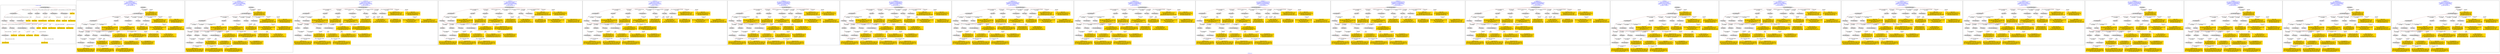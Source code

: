 digraph n0 {
fontcolor="blue"
remincross="true"
label="s02-dma.csv"
subgraph cluster_0 {
label="1-correct model"
n2[style="filled",color="white",fillcolor="lightgray",label="E12_Production1"];
n3[style="filled",color="white",fillcolor="lightgray",label="E21_Person1"];
n4[style="filled",color="white",fillcolor="lightgray",label="E55_Type2"];
n5[style="filled",color="white",fillcolor="lightgray",label="E52_Time-Span3"];
n6[style="filled",color="white",fillcolor="lightgray",label="E69_Death1"];
n7[style="filled",color="white",fillcolor="lightgray",label="E74_Group1"];
n8[style="filled",color="white",fillcolor="lightgray",label="E82_Actor_Appellation1"];
n9[style="filled",color="white",fillcolor="lightgray",label="E67_Birth1"];
n10[shape="plaintext",style="filled",fillcolor="gold",label="Artist URI"];
n11[style="filled",color="white",fillcolor="lightgray",label="E22_Man-Made_Object1"];
n12[style="filled",color="white",fillcolor="lightgray",label="E35_Title1"];
n13[style="filled",color="white",fillcolor="lightgray",label="E30_Right1"];
n14[style="filled",color="white",fillcolor="lightgray",label="E55_Type1"];
n15[style="filled",color="white",fillcolor="lightgray",label="E54_Dimension1"];
n16[style="filled",color="white",fillcolor="lightgray",label="E40_Legal_Body1"];
n17[shape="plaintext",style="filled",fillcolor="gold",label="Object_URI"];
n18[shape="plaintext",style="filled",fillcolor="gold",label="Object Rights"];
n19[shape="plaintext",style="filled",fillcolor="gold",label="Object Title"];
n20[shape="plaintext",style="filled",fillcolor="gold",label="Museum URI"];
n21[shape="plaintext",style="filled",fillcolor="gold",label="Object Link Source"];
n22[style="filled",color="white",fillcolor="lightgray",label="E52_Time-Span1"];
n23[shape="plaintext",style="filled",fillcolor="gold",label="Artist Birth Date"];
n24[style="filled",color="white",fillcolor="lightgray",label="E52_Time-Span2"];
n25[shape="plaintext",style="filled",fillcolor="gold",label="Artist Death Date"];
n26[shape="plaintext",style="filled",fillcolor="gold",label="Object Earliest Date"];
n27[shape="plaintext",style="filled",fillcolor="gold",label="Object Latest Date"];
n28[shape="plaintext",style="filled",fillcolor="gold",label="dimensions"];
n29[shape="plaintext",style="filled",fillcolor="gold",label="Object Work Type URI"];
n30[shape="plaintext",style="filled",fillcolor="gold",label="Object Work Type"];
n31[shape="plaintext",style="filled",fillcolor="gold",label="Medium URI"];
n32[shape="plaintext",style="filled",fillcolor="gold",label="Object Facet Value 1"];
n33[shape="plaintext",style="filled",fillcolor="gold",label="Nationality_URI"];
n34[shape="plaintext",style="filled",fillcolor="gold",label="Artist Nationality"];
n35[shape="plaintext",style="filled",fillcolor="gold",label="Artist Appellation"];
n36[shape="plaintext",style="filled",fillcolor="gold",label="Artist Name"];
}
subgraph cluster_1 {
label="candidate 0\nlink coherence:0.9705882352941176\nnode coherence:0.96875\nconfidence:0.42726213778003014\nmapping score:0.5179689582073784\ncost:132.99896\n-precision:0.68-recall:0.68"
n38[style="filled",color="white",fillcolor="lightgray",label="E12_Production1"];
n39[style="filled",color="white",fillcolor="lightgray",label="E21_Person1"];
n40[style="filled",color="white",fillcolor="lightgray",label="E52_Time-Span2"];
n41[style="filled",color="white",fillcolor="lightgray",label="E55_Type1"];
n42[style="filled",color="white",fillcolor="lightgray",label="E67_Birth1"];
n43[style="filled",color="white",fillcolor="lightgray",label="E69_Death1"];
n44[style="filled",color="white",fillcolor="lightgray",label="E74_Group1"];
n45[style="filled",color="white",fillcolor="lightgray",label="E82_Actor_Appellation1"];
n46[style="filled",color="white",fillcolor="lightgray",label="E22_Man-Made_Object1"];
n47[style="filled",color="white",fillcolor="lightgray",label="E35_Title1"];
n48[style="filled",color="white",fillcolor="lightgray",label="E54_Dimension1"];
n49[style="filled",color="white",fillcolor="lightgray",label="E55_Type2"];
n50[style="filled",color="white",fillcolor="lightgray",label="E8_Acquisition1"];
n51[style="filled",color="white",fillcolor="lightgray",label="E38_Image1"];
n52[style="filled",color="white",fillcolor="lightgray",label="E52_Time-Span1"];
n53[style="filled",color="white",fillcolor="lightgray",label="E52_Time-Span3"];
n54[shape="plaintext",style="filled",fillcolor="gold",label="Museum URI\n[E31_Document,classLink,0.625]\n[E38_Image,classLink,0.145]\n[E21_Person,classLink,0.139]\n[E30_Right,P3_has_note,0.091]"];
n55[shape="plaintext",style="filled",fillcolor="gold",label="Object Rights\n[E8_Acquisition,P3_has_note,0.44]\n[E30_Right,P3_has_note,0.335]\n[E22_Man-Made_Object,P3_has_note,0.118]\n[E73_Information_Object,P3_has_note,0.107]"];
n56[shape="plaintext",style="filled",fillcolor="gold",label="Object Work Type URI\n[E55_Type,classLink,0.553]\n[E55_Type,label,0.166]\n[E74_Group,classLink,0.148]\n[E57_Material,classLink,0.133]"];
n57[shape="plaintext",style="filled",fillcolor="gold",label="Nationality_URI\n[E74_Group,classLink,0.642]\n[E55_Type,classLink,0.207]\n[E57_Material,classLink,0.104]\n[E55_Type,label,0.047]"];
n58[shape="plaintext",style="filled",fillcolor="gold",label="Artist Name\n[E82_Actor_Appellation,label,0.555]\n[E22_Man-Made_Object,P3_has_note,0.155]\n[E8_Acquisition,P3_has_note,0.149]\n[E22_Man-Made_Object,classLink,0.141]"];
n59[shape="plaintext",style="filled",fillcolor="gold",label="Object Title\n[E22_Man-Made_Object,P3_has_note,0.314]\n[E73_Information_Object,P3_has_note,0.264]\n[E35_Title,label,0.237]\n[E33_Linguistic_Object,P3_has_note,0.186]"];
n60[shape="plaintext",style="filled",fillcolor="gold",label="Artist URI\n[E21_Person,classLink,0.46]\n[E31_Document,classLink,0.267]\n[E82_Actor_Appellation,classLink,0.148]\n[E39_Actor,classLink,0.125]"];
n61[shape="plaintext",style="filled",fillcolor="gold",label="Artist Appellation\n[E82_Actor_Appellation,classLink,0.7]\n[E21_Person,classLink,0.149]\n[E31_Document,classLink,0.114]\n[E39_Actor,classLink,0.037]"];
n62[shape="plaintext",style="filled",fillcolor="gold",label="Object Work Type\n[E55_Type,classLink,0.368]\n[E55_Type,label,0.339]\n[E31_Document,classLink,0.167]\n[E33_Linguistic_Object,P3_has_note,0.127]"];
n63[shape="plaintext",style="filled",fillcolor="gold",label="Object Link Source\n[E8_Acquisition,P3_has_note,0.435]\n[E30_Right,P3_has_note,0.236]\n[E39_Actor,P3_has_note,0.186]\n[E22_Man-Made_Object,P3_has_note,0.143]"];
n64[shape="plaintext",style="filled",fillcolor="gold",label="Object Latest Date\n[E52_Time-Span,P82b_end_of_the_end,0.327]\n[E52_Time-Span,P82_at_some_time_within,0.325]\n[E52_Time-Span,P82a_begin_of_the_begin,0.262]\n[E52_Time-Span,label,0.087]"];
n65[shape="plaintext",style="filled",fillcolor="gold",label="Artist Birth Date\n[E52_Time-Span,P82a_begin_of_the_begin,0.55]\n[E52_Time-Span,P82_at_some_time_within,0.316]\n[E52_Time-Span,P82b_end_of_the_end,0.086]\n[E33_Linguistic_Object,P3_has_note,0.049]"];
n66[shape="plaintext",style="filled",fillcolor="gold",label="Object Earliest Date\n[E52_Time-Span,P82b_end_of_the_end,0.337]\n[E52_Time-Span,P82_at_some_time_within,0.321]\n[E52_Time-Span,P82a_begin_of_the_begin,0.253]\n[E52_Time-Span,label,0.09]"];
n67[shape="plaintext",style="filled",fillcolor="gold",label="Artist Death Date\n[E52_Time-Span,P82b_end_of_the_end,0.493]\n[E52_Time-Span,P82_at_some_time_within,0.331]\n[E52_Time-Span,P82a_begin_of_the_begin,0.092]\n[E52_Time-Span,label,0.084]"];
n68[shape="plaintext",style="filled",fillcolor="gold",label="Medium URI\n[E55_Type,classLink,0.395]\n[E57_Material,classLink,0.389]\n[E74_Group,classLink,0.189]\n[E55_Type,label,0.027]"];
n69[shape="plaintext",style="filled",fillcolor="gold",label="Artist Nationality\n[E74_Group,label,0.515]\n[E74_Group,classLink,0.271]\n[E55_Type,label,0.124]\n[E8_Acquisition,P3_has_note,0.089]"];
n70[shape="plaintext",style="filled",fillcolor="gold",label="Object_URI\n[E31_Document,classLink,0.431]\n[E22_Man-Made_Object,classLink,0.358]\n[E38_Image,classLink,0.115]\n[E21_Person,classLink,0.096]"];
n71[shape="plaintext",style="filled",fillcolor="gold",label="Object Facet Value 1\n[E29_Design_or_Procedure,P3_has_note,0.338]\n[E57_Material,label,0.265]\n[E55_Type,label,0.233]\n[E57_Material,classLink,0.164]"];
n72[shape="plaintext",style="filled",fillcolor="gold",label="dimensions\n[E54_Dimension,P3_has_note,0.876]\n[E22_Man-Made_Object,classLink,0.043]\n[E55_Type,label,0.042]\n[E22_Man-Made_Object,P3_has_note,0.039]"];
}
subgraph cluster_2 {
label="candidate 1\nlink coherence:0.9705882352941176\nnode coherence:0.96875\nconfidence:0.42565239352619494\nmapping score:0.5174323767894334\ncost:132.99896\n-precision:0.68-recall:0.68"
n74[style="filled",color="white",fillcolor="lightgray",label="E12_Production1"];
n75[style="filled",color="white",fillcolor="lightgray",label="E21_Person1"];
n76[style="filled",color="white",fillcolor="lightgray",label="E52_Time-Span2"];
n77[style="filled",color="white",fillcolor="lightgray",label="E55_Type1"];
n78[style="filled",color="white",fillcolor="lightgray",label="E67_Birth1"];
n79[style="filled",color="white",fillcolor="lightgray",label="E69_Death1"];
n80[style="filled",color="white",fillcolor="lightgray",label="E74_Group1"];
n81[style="filled",color="white",fillcolor="lightgray",label="E82_Actor_Appellation1"];
n82[style="filled",color="white",fillcolor="lightgray",label="E22_Man-Made_Object1"];
n83[style="filled",color="white",fillcolor="lightgray",label="E35_Title1"];
n84[style="filled",color="white",fillcolor="lightgray",label="E54_Dimension1"];
n85[style="filled",color="white",fillcolor="lightgray",label="E55_Type2"];
n86[style="filled",color="white",fillcolor="lightgray",label="E8_Acquisition1"];
n87[style="filled",color="white",fillcolor="lightgray",label="E38_Image1"];
n88[style="filled",color="white",fillcolor="lightgray",label="E52_Time-Span1"];
n89[style="filled",color="white",fillcolor="lightgray",label="E52_Time-Span3"];
n90[shape="plaintext",style="filled",fillcolor="gold",label="Museum URI\n[E31_Document,classLink,0.625]\n[E38_Image,classLink,0.145]\n[E21_Person,classLink,0.139]\n[E30_Right,P3_has_note,0.091]"];
n91[shape="plaintext",style="filled",fillcolor="gold",label="Object Link Source\n[E8_Acquisition,P3_has_note,0.435]\n[E30_Right,P3_has_note,0.236]\n[E39_Actor,P3_has_note,0.186]\n[E22_Man-Made_Object,P3_has_note,0.143]"];
n92[shape="plaintext",style="filled",fillcolor="gold",label="Object Work Type URI\n[E55_Type,classLink,0.553]\n[E55_Type,label,0.166]\n[E74_Group,classLink,0.148]\n[E57_Material,classLink,0.133]"];
n93[shape="plaintext",style="filled",fillcolor="gold",label="Nationality_URI\n[E74_Group,classLink,0.642]\n[E55_Type,classLink,0.207]\n[E57_Material,classLink,0.104]\n[E55_Type,label,0.047]"];
n94[shape="plaintext",style="filled",fillcolor="gold",label="Artist Name\n[E82_Actor_Appellation,label,0.555]\n[E22_Man-Made_Object,P3_has_note,0.155]\n[E8_Acquisition,P3_has_note,0.149]\n[E22_Man-Made_Object,classLink,0.141]"];
n95[shape="plaintext",style="filled",fillcolor="gold",label="Object Title\n[E22_Man-Made_Object,P3_has_note,0.314]\n[E73_Information_Object,P3_has_note,0.264]\n[E35_Title,label,0.237]\n[E33_Linguistic_Object,P3_has_note,0.186]"];
n96[shape="plaintext",style="filled",fillcolor="gold",label="Artist URI\n[E21_Person,classLink,0.46]\n[E31_Document,classLink,0.267]\n[E82_Actor_Appellation,classLink,0.148]\n[E39_Actor,classLink,0.125]"];
n97[shape="plaintext",style="filled",fillcolor="gold",label="Artist Appellation\n[E82_Actor_Appellation,classLink,0.7]\n[E21_Person,classLink,0.149]\n[E31_Document,classLink,0.114]\n[E39_Actor,classLink,0.037]"];
n98[shape="plaintext",style="filled",fillcolor="gold",label="Object Work Type\n[E55_Type,classLink,0.368]\n[E55_Type,label,0.339]\n[E31_Document,classLink,0.167]\n[E33_Linguistic_Object,P3_has_note,0.127]"];
n99[shape="plaintext",style="filled",fillcolor="gold",label="Object Rights\n[E8_Acquisition,P3_has_note,0.44]\n[E30_Right,P3_has_note,0.335]\n[E22_Man-Made_Object,P3_has_note,0.118]\n[E73_Information_Object,P3_has_note,0.107]"];
n100[shape="plaintext",style="filled",fillcolor="gold",label="Object Latest Date\n[E52_Time-Span,P82b_end_of_the_end,0.327]\n[E52_Time-Span,P82_at_some_time_within,0.325]\n[E52_Time-Span,P82a_begin_of_the_begin,0.262]\n[E52_Time-Span,label,0.087]"];
n101[shape="plaintext",style="filled",fillcolor="gold",label="Artist Birth Date\n[E52_Time-Span,P82a_begin_of_the_begin,0.55]\n[E52_Time-Span,P82_at_some_time_within,0.316]\n[E52_Time-Span,P82b_end_of_the_end,0.086]\n[E33_Linguistic_Object,P3_has_note,0.049]"];
n102[shape="plaintext",style="filled",fillcolor="gold",label="Object Earliest Date\n[E52_Time-Span,P82b_end_of_the_end,0.337]\n[E52_Time-Span,P82_at_some_time_within,0.321]\n[E52_Time-Span,P82a_begin_of_the_begin,0.253]\n[E52_Time-Span,label,0.09]"];
n103[shape="plaintext",style="filled",fillcolor="gold",label="Artist Death Date\n[E52_Time-Span,P82b_end_of_the_end,0.493]\n[E52_Time-Span,P82_at_some_time_within,0.331]\n[E52_Time-Span,P82a_begin_of_the_begin,0.092]\n[E52_Time-Span,label,0.084]"];
n104[shape="plaintext",style="filled",fillcolor="gold",label="Medium URI\n[E55_Type,classLink,0.395]\n[E57_Material,classLink,0.389]\n[E74_Group,classLink,0.189]\n[E55_Type,label,0.027]"];
n105[shape="plaintext",style="filled",fillcolor="gold",label="Artist Nationality\n[E74_Group,label,0.515]\n[E74_Group,classLink,0.271]\n[E55_Type,label,0.124]\n[E8_Acquisition,P3_has_note,0.089]"];
n106[shape="plaintext",style="filled",fillcolor="gold",label="Object_URI\n[E31_Document,classLink,0.431]\n[E22_Man-Made_Object,classLink,0.358]\n[E38_Image,classLink,0.115]\n[E21_Person,classLink,0.096]"];
n107[shape="plaintext",style="filled",fillcolor="gold",label="Object Facet Value 1\n[E29_Design_or_Procedure,P3_has_note,0.338]\n[E57_Material,label,0.265]\n[E55_Type,label,0.233]\n[E57_Material,classLink,0.164]"];
n108[shape="plaintext",style="filled",fillcolor="gold",label="dimensions\n[E54_Dimension,P3_has_note,0.876]\n[E22_Man-Made_Object,classLink,0.043]\n[E55_Type,label,0.042]\n[E22_Man-Made_Object,P3_has_note,0.039]"];
}
subgraph cluster_3 {
label="candidate 10\nlink coherence:0.9117647058823529\nnode coherence:0.96875\nconfidence:0.42726213778003014\nmapping score:0.5179689582073784\ncost:132.99911\n-precision:0.68-recall:0.68"
n110[style="filled",color="white",fillcolor="lightgray",label="E12_Production1"];
n111[style="filled",color="white",fillcolor="lightgray",label="E21_Person1"];
n112[style="filled",color="white",fillcolor="lightgray",label="E52_Time-Span2"];
n113[style="filled",color="white",fillcolor="lightgray",label="E67_Birth1"];
n114[style="filled",color="white",fillcolor="lightgray",label="E69_Death1"];
n115[style="filled",color="white",fillcolor="lightgray",label="E74_Group1"];
n116[style="filled",color="white",fillcolor="lightgray",label="E82_Actor_Appellation1"];
n117[style="filled",color="white",fillcolor="lightgray",label="E22_Man-Made_Object1"];
n118[style="filled",color="white",fillcolor="lightgray",label="E35_Title1"];
n119[style="filled",color="white",fillcolor="lightgray",label="E38_Image1"];
n120[style="filled",color="white",fillcolor="lightgray",label="E54_Dimension1"];
n121[style="filled",color="white",fillcolor="lightgray",label="E55_Type1"];
n122[style="filled",color="white",fillcolor="lightgray",label="E55_Type2"];
n123[style="filled",color="white",fillcolor="lightgray",label="E8_Acquisition1"];
n124[style="filled",color="white",fillcolor="lightgray",label="E52_Time-Span1"];
n125[style="filled",color="white",fillcolor="lightgray",label="E52_Time-Span3"];
n126[shape="plaintext",style="filled",fillcolor="gold",label="Museum URI\n[E31_Document,classLink,0.625]\n[E38_Image,classLink,0.145]\n[E21_Person,classLink,0.139]\n[E30_Right,P3_has_note,0.091]"];
n127[shape="plaintext",style="filled",fillcolor="gold",label="Object Rights\n[E8_Acquisition,P3_has_note,0.44]\n[E30_Right,P3_has_note,0.335]\n[E22_Man-Made_Object,P3_has_note,0.118]\n[E73_Information_Object,P3_has_note,0.107]"];
n128[shape="plaintext",style="filled",fillcolor="gold",label="Object Work Type URI\n[E55_Type,classLink,0.553]\n[E55_Type,label,0.166]\n[E74_Group,classLink,0.148]\n[E57_Material,classLink,0.133]"];
n129[shape="plaintext",style="filled",fillcolor="gold",label="Nationality_URI\n[E74_Group,classLink,0.642]\n[E55_Type,classLink,0.207]\n[E57_Material,classLink,0.104]\n[E55_Type,label,0.047]"];
n130[shape="plaintext",style="filled",fillcolor="gold",label="Artist Name\n[E82_Actor_Appellation,label,0.555]\n[E22_Man-Made_Object,P3_has_note,0.155]\n[E8_Acquisition,P3_has_note,0.149]\n[E22_Man-Made_Object,classLink,0.141]"];
n131[shape="plaintext",style="filled",fillcolor="gold",label="Object Title\n[E22_Man-Made_Object,P3_has_note,0.314]\n[E73_Information_Object,P3_has_note,0.264]\n[E35_Title,label,0.237]\n[E33_Linguistic_Object,P3_has_note,0.186]"];
n132[shape="plaintext",style="filled",fillcolor="gold",label="Artist URI\n[E21_Person,classLink,0.46]\n[E31_Document,classLink,0.267]\n[E82_Actor_Appellation,classLink,0.148]\n[E39_Actor,classLink,0.125]"];
n133[shape="plaintext",style="filled",fillcolor="gold",label="Artist Appellation\n[E82_Actor_Appellation,classLink,0.7]\n[E21_Person,classLink,0.149]\n[E31_Document,classLink,0.114]\n[E39_Actor,classLink,0.037]"];
n134[shape="plaintext",style="filled",fillcolor="gold",label="Object Work Type\n[E55_Type,classLink,0.368]\n[E55_Type,label,0.339]\n[E31_Document,classLink,0.167]\n[E33_Linguistic_Object,P3_has_note,0.127]"];
n135[shape="plaintext",style="filled",fillcolor="gold",label="Object Link Source\n[E8_Acquisition,P3_has_note,0.435]\n[E30_Right,P3_has_note,0.236]\n[E39_Actor,P3_has_note,0.186]\n[E22_Man-Made_Object,P3_has_note,0.143]"];
n136[shape="plaintext",style="filled",fillcolor="gold",label="Object Latest Date\n[E52_Time-Span,P82b_end_of_the_end,0.327]\n[E52_Time-Span,P82_at_some_time_within,0.325]\n[E52_Time-Span,P82a_begin_of_the_begin,0.262]\n[E52_Time-Span,label,0.087]"];
n137[shape="plaintext",style="filled",fillcolor="gold",label="Artist Birth Date\n[E52_Time-Span,P82a_begin_of_the_begin,0.55]\n[E52_Time-Span,P82_at_some_time_within,0.316]\n[E52_Time-Span,P82b_end_of_the_end,0.086]\n[E33_Linguistic_Object,P3_has_note,0.049]"];
n138[shape="plaintext",style="filled",fillcolor="gold",label="Object Earliest Date\n[E52_Time-Span,P82b_end_of_the_end,0.337]\n[E52_Time-Span,P82_at_some_time_within,0.321]\n[E52_Time-Span,P82a_begin_of_the_begin,0.253]\n[E52_Time-Span,label,0.09]"];
n139[shape="plaintext",style="filled",fillcolor="gold",label="Artist Death Date\n[E52_Time-Span,P82b_end_of_the_end,0.493]\n[E52_Time-Span,P82_at_some_time_within,0.331]\n[E52_Time-Span,P82a_begin_of_the_begin,0.092]\n[E52_Time-Span,label,0.084]"];
n140[shape="plaintext",style="filled",fillcolor="gold",label="Medium URI\n[E55_Type,classLink,0.395]\n[E57_Material,classLink,0.389]\n[E74_Group,classLink,0.189]\n[E55_Type,label,0.027]"];
n141[shape="plaintext",style="filled",fillcolor="gold",label="Artist Nationality\n[E74_Group,label,0.515]\n[E74_Group,classLink,0.271]\n[E55_Type,label,0.124]\n[E8_Acquisition,P3_has_note,0.089]"];
n142[shape="plaintext",style="filled",fillcolor="gold",label="Object_URI\n[E31_Document,classLink,0.431]\n[E22_Man-Made_Object,classLink,0.358]\n[E38_Image,classLink,0.115]\n[E21_Person,classLink,0.096]"];
n143[shape="plaintext",style="filled",fillcolor="gold",label="Object Facet Value 1\n[E29_Design_or_Procedure,P3_has_note,0.338]\n[E57_Material,label,0.265]\n[E55_Type,label,0.233]\n[E57_Material,classLink,0.164]"];
n144[shape="plaintext",style="filled",fillcolor="gold",label="dimensions\n[E54_Dimension,P3_has_note,0.876]\n[E22_Man-Made_Object,classLink,0.043]\n[E55_Type,label,0.042]\n[E22_Man-Made_Object,P3_has_note,0.039]"];
}
subgraph cluster_4 {
label="candidate 11\nlink coherence:0.9117647058823529\nnode coherence:0.96875\nconfidence:0.42565239352619494\nmapping score:0.5174323767894334\ncost:132.99911\n-precision:0.68-recall:0.68"
n146[style="filled",color="white",fillcolor="lightgray",label="E12_Production1"];
n147[style="filled",color="white",fillcolor="lightgray",label="E21_Person1"];
n148[style="filled",color="white",fillcolor="lightgray",label="E52_Time-Span2"];
n149[style="filled",color="white",fillcolor="lightgray",label="E67_Birth1"];
n150[style="filled",color="white",fillcolor="lightgray",label="E69_Death1"];
n151[style="filled",color="white",fillcolor="lightgray",label="E74_Group1"];
n152[style="filled",color="white",fillcolor="lightgray",label="E82_Actor_Appellation1"];
n153[style="filled",color="white",fillcolor="lightgray",label="E22_Man-Made_Object1"];
n154[style="filled",color="white",fillcolor="lightgray",label="E35_Title1"];
n155[style="filled",color="white",fillcolor="lightgray",label="E38_Image1"];
n156[style="filled",color="white",fillcolor="lightgray",label="E54_Dimension1"];
n157[style="filled",color="white",fillcolor="lightgray",label="E55_Type1"];
n158[style="filled",color="white",fillcolor="lightgray",label="E55_Type2"];
n159[style="filled",color="white",fillcolor="lightgray",label="E8_Acquisition1"];
n160[style="filled",color="white",fillcolor="lightgray",label="E52_Time-Span1"];
n161[style="filled",color="white",fillcolor="lightgray",label="E52_Time-Span3"];
n162[shape="plaintext",style="filled",fillcolor="gold",label="Museum URI\n[E31_Document,classLink,0.625]\n[E38_Image,classLink,0.145]\n[E21_Person,classLink,0.139]\n[E30_Right,P3_has_note,0.091]"];
n163[shape="plaintext",style="filled",fillcolor="gold",label="Object Link Source\n[E8_Acquisition,P3_has_note,0.435]\n[E30_Right,P3_has_note,0.236]\n[E39_Actor,P3_has_note,0.186]\n[E22_Man-Made_Object,P3_has_note,0.143]"];
n164[shape="plaintext",style="filled",fillcolor="gold",label="Object Work Type URI\n[E55_Type,classLink,0.553]\n[E55_Type,label,0.166]\n[E74_Group,classLink,0.148]\n[E57_Material,classLink,0.133]"];
n165[shape="plaintext",style="filled",fillcolor="gold",label="Nationality_URI\n[E74_Group,classLink,0.642]\n[E55_Type,classLink,0.207]\n[E57_Material,classLink,0.104]\n[E55_Type,label,0.047]"];
n166[shape="plaintext",style="filled",fillcolor="gold",label="Artist Name\n[E82_Actor_Appellation,label,0.555]\n[E22_Man-Made_Object,P3_has_note,0.155]\n[E8_Acquisition,P3_has_note,0.149]\n[E22_Man-Made_Object,classLink,0.141]"];
n167[shape="plaintext",style="filled",fillcolor="gold",label="Object Title\n[E22_Man-Made_Object,P3_has_note,0.314]\n[E73_Information_Object,P3_has_note,0.264]\n[E35_Title,label,0.237]\n[E33_Linguistic_Object,P3_has_note,0.186]"];
n168[shape="plaintext",style="filled",fillcolor="gold",label="Artist URI\n[E21_Person,classLink,0.46]\n[E31_Document,classLink,0.267]\n[E82_Actor_Appellation,classLink,0.148]\n[E39_Actor,classLink,0.125]"];
n169[shape="plaintext",style="filled",fillcolor="gold",label="Artist Appellation\n[E82_Actor_Appellation,classLink,0.7]\n[E21_Person,classLink,0.149]\n[E31_Document,classLink,0.114]\n[E39_Actor,classLink,0.037]"];
n170[shape="plaintext",style="filled",fillcolor="gold",label="Object Work Type\n[E55_Type,classLink,0.368]\n[E55_Type,label,0.339]\n[E31_Document,classLink,0.167]\n[E33_Linguistic_Object,P3_has_note,0.127]"];
n171[shape="plaintext",style="filled",fillcolor="gold",label="Object Rights\n[E8_Acquisition,P3_has_note,0.44]\n[E30_Right,P3_has_note,0.335]\n[E22_Man-Made_Object,P3_has_note,0.118]\n[E73_Information_Object,P3_has_note,0.107]"];
n172[shape="plaintext",style="filled",fillcolor="gold",label="Object Latest Date\n[E52_Time-Span,P82b_end_of_the_end,0.327]\n[E52_Time-Span,P82_at_some_time_within,0.325]\n[E52_Time-Span,P82a_begin_of_the_begin,0.262]\n[E52_Time-Span,label,0.087]"];
n173[shape="plaintext",style="filled",fillcolor="gold",label="Artist Birth Date\n[E52_Time-Span,P82a_begin_of_the_begin,0.55]\n[E52_Time-Span,P82_at_some_time_within,0.316]\n[E52_Time-Span,P82b_end_of_the_end,0.086]\n[E33_Linguistic_Object,P3_has_note,0.049]"];
n174[shape="plaintext",style="filled",fillcolor="gold",label="Object Earliest Date\n[E52_Time-Span,P82b_end_of_the_end,0.337]\n[E52_Time-Span,P82_at_some_time_within,0.321]\n[E52_Time-Span,P82a_begin_of_the_begin,0.253]\n[E52_Time-Span,label,0.09]"];
n175[shape="plaintext",style="filled",fillcolor="gold",label="Artist Death Date\n[E52_Time-Span,P82b_end_of_the_end,0.493]\n[E52_Time-Span,P82_at_some_time_within,0.331]\n[E52_Time-Span,P82a_begin_of_the_begin,0.092]\n[E52_Time-Span,label,0.084]"];
n176[shape="plaintext",style="filled",fillcolor="gold",label="Medium URI\n[E55_Type,classLink,0.395]\n[E57_Material,classLink,0.389]\n[E74_Group,classLink,0.189]\n[E55_Type,label,0.027]"];
n177[shape="plaintext",style="filled",fillcolor="gold",label="Artist Nationality\n[E74_Group,label,0.515]\n[E74_Group,classLink,0.271]\n[E55_Type,label,0.124]\n[E8_Acquisition,P3_has_note,0.089]"];
n178[shape="plaintext",style="filled",fillcolor="gold",label="Object_URI\n[E31_Document,classLink,0.431]\n[E22_Man-Made_Object,classLink,0.358]\n[E38_Image,classLink,0.115]\n[E21_Person,classLink,0.096]"];
n179[shape="plaintext",style="filled",fillcolor="gold",label="Object Facet Value 1\n[E29_Design_or_Procedure,P3_has_note,0.338]\n[E57_Material,label,0.265]\n[E55_Type,label,0.233]\n[E57_Material,classLink,0.164]"];
n180[shape="plaintext",style="filled",fillcolor="gold",label="dimensions\n[E54_Dimension,P3_has_note,0.876]\n[E22_Man-Made_Object,classLink,0.043]\n[E55_Type,label,0.042]\n[E22_Man-Made_Object,P3_has_note,0.039]"];
}
subgraph cluster_5 {
label="candidate 12\nlink coherence:0.9117647058823529\nnode coherence:0.96875\nconfidence:0.42351470110532147\nmapping score:0.5167198126491422\ncost:132.99911\n-precision:0.71-recall:0.71"
n182[style="filled",color="white",fillcolor="lightgray",label="E12_Production1"];
n183[style="filled",color="white",fillcolor="lightgray",label="E21_Person1"];
n184[style="filled",color="white",fillcolor="lightgray",label="E52_Time-Span2"];
n185[style="filled",color="white",fillcolor="lightgray",label="E67_Birth1"];
n186[style="filled",color="white",fillcolor="lightgray",label="E69_Death1"];
n187[style="filled",color="white",fillcolor="lightgray",label="E74_Group1"];
n188[style="filled",color="white",fillcolor="lightgray",label="E82_Actor_Appellation1"];
n189[style="filled",color="white",fillcolor="lightgray",label="E22_Man-Made_Object1"];
n190[style="filled",color="white",fillcolor="lightgray",label="E35_Title1"];
n191[style="filled",color="white",fillcolor="lightgray",label="E38_Image1"];
n192[style="filled",color="white",fillcolor="lightgray",label="E54_Dimension1"];
n193[style="filled",color="white",fillcolor="lightgray",label="E55_Type1"];
n194[style="filled",color="white",fillcolor="lightgray",label="E55_Type2"];
n195[style="filled",color="white",fillcolor="lightgray",label="E8_Acquisition1"];
n196[style="filled",color="white",fillcolor="lightgray",label="E52_Time-Span1"];
n197[style="filled",color="white",fillcolor="lightgray",label="E52_Time-Span3"];
n198[shape="plaintext",style="filled",fillcolor="gold",label="Museum URI\n[E31_Document,classLink,0.625]\n[E38_Image,classLink,0.145]\n[E21_Person,classLink,0.139]\n[E30_Right,P3_has_note,0.091]"];
n199[shape="plaintext",style="filled",fillcolor="gold",label="Object Rights\n[E8_Acquisition,P3_has_note,0.44]\n[E30_Right,P3_has_note,0.335]\n[E22_Man-Made_Object,P3_has_note,0.118]\n[E73_Information_Object,P3_has_note,0.107]"];
n200[shape="plaintext",style="filled",fillcolor="gold",label="Object Work Type URI\n[E55_Type,classLink,0.553]\n[E55_Type,label,0.166]\n[E74_Group,classLink,0.148]\n[E57_Material,classLink,0.133]"];
n201[shape="plaintext",style="filled",fillcolor="gold",label="Nationality_URI\n[E74_Group,classLink,0.642]\n[E55_Type,classLink,0.207]\n[E57_Material,classLink,0.104]\n[E55_Type,label,0.047]"];
n202[shape="plaintext",style="filled",fillcolor="gold",label="Artist Name\n[E82_Actor_Appellation,label,0.555]\n[E22_Man-Made_Object,P3_has_note,0.155]\n[E8_Acquisition,P3_has_note,0.149]\n[E22_Man-Made_Object,classLink,0.141]"];
n203[shape="plaintext",style="filled",fillcolor="gold",label="Artist Death Date\n[E52_Time-Span,P82b_end_of_the_end,0.493]\n[E52_Time-Span,P82_at_some_time_within,0.331]\n[E52_Time-Span,P82a_begin_of_the_begin,0.092]\n[E52_Time-Span,label,0.084]"];
n204[shape="plaintext",style="filled",fillcolor="gold",label="Object Title\n[E22_Man-Made_Object,P3_has_note,0.314]\n[E73_Information_Object,P3_has_note,0.264]\n[E35_Title,label,0.237]\n[E33_Linguistic_Object,P3_has_note,0.186]"];
n205[shape="plaintext",style="filled",fillcolor="gold",label="Artist URI\n[E21_Person,classLink,0.46]\n[E31_Document,classLink,0.267]\n[E82_Actor_Appellation,classLink,0.148]\n[E39_Actor,classLink,0.125]"];
n206[shape="plaintext",style="filled",fillcolor="gold",label="Artist Appellation\n[E82_Actor_Appellation,classLink,0.7]\n[E21_Person,classLink,0.149]\n[E31_Document,classLink,0.114]\n[E39_Actor,classLink,0.037]"];
n207[shape="plaintext",style="filled",fillcolor="gold",label="Object Work Type\n[E55_Type,classLink,0.368]\n[E55_Type,label,0.339]\n[E31_Document,classLink,0.167]\n[E33_Linguistic_Object,P3_has_note,0.127]"];
n208[shape="plaintext",style="filled",fillcolor="gold",label="Object Link Source\n[E8_Acquisition,P3_has_note,0.435]\n[E30_Right,P3_has_note,0.236]\n[E39_Actor,P3_has_note,0.186]\n[E22_Man-Made_Object,P3_has_note,0.143]"];
n209[shape="plaintext",style="filled",fillcolor="gold",label="Object Latest Date\n[E52_Time-Span,P82b_end_of_the_end,0.327]\n[E52_Time-Span,P82_at_some_time_within,0.325]\n[E52_Time-Span,P82a_begin_of_the_begin,0.262]\n[E52_Time-Span,label,0.087]"];
n210[shape="plaintext",style="filled",fillcolor="gold",label="Object Earliest Date\n[E52_Time-Span,P82b_end_of_the_end,0.337]\n[E52_Time-Span,P82_at_some_time_within,0.321]\n[E52_Time-Span,P82a_begin_of_the_begin,0.253]\n[E52_Time-Span,label,0.09]"];
n211[shape="plaintext",style="filled",fillcolor="gold",label="Artist Birth Date\n[E52_Time-Span,P82a_begin_of_the_begin,0.55]\n[E52_Time-Span,P82_at_some_time_within,0.316]\n[E52_Time-Span,P82b_end_of_the_end,0.086]\n[E33_Linguistic_Object,P3_has_note,0.049]"];
n212[shape="plaintext",style="filled",fillcolor="gold",label="Medium URI\n[E55_Type,classLink,0.395]\n[E57_Material,classLink,0.389]\n[E74_Group,classLink,0.189]\n[E55_Type,label,0.027]"];
n213[shape="plaintext",style="filled",fillcolor="gold",label="Artist Nationality\n[E74_Group,label,0.515]\n[E74_Group,classLink,0.271]\n[E55_Type,label,0.124]\n[E8_Acquisition,P3_has_note,0.089]"];
n214[shape="plaintext",style="filled",fillcolor="gold",label="Object_URI\n[E31_Document,classLink,0.431]\n[E22_Man-Made_Object,classLink,0.358]\n[E38_Image,classLink,0.115]\n[E21_Person,classLink,0.096]"];
n215[shape="plaintext",style="filled",fillcolor="gold",label="Object Facet Value 1\n[E29_Design_or_Procedure,P3_has_note,0.338]\n[E57_Material,label,0.265]\n[E55_Type,label,0.233]\n[E57_Material,classLink,0.164]"];
n216[shape="plaintext",style="filled",fillcolor="gold",label="dimensions\n[E54_Dimension,P3_has_note,0.876]\n[E22_Man-Made_Object,classLink,0.043]\n[E55_Type,label,0.042]\n[E22_Man-Made_Object,P3_has_note,0.039]"];
}
subgraph cluster_6 {
label="candidate 13\nlink coherence:0.9090909090909091\nnode coherence:0.9354838709677419\nconfidence:0.43581035345343677\nmapping score:0.5185015835789893\ncost:230.9991\n-precision:0.64-recall:0.62"
n218[style="filled",color="white",fillcolor="lightgray",label="E12_Production1"];
n219[style="filled",color="white",fillcolor="lightgray",label="E21_Person1"];
n220[style="filled",color="white",fillcolor="lightgray",label="E55_Type1"];
n221[style="filled",color="white",fillcolor="lightgray",label="E67_Birth1"];
n222[style="filled",color="white",fillcolor="lightgray",label="E69_Death1"];
n223[style="filled",color="white",fillcolor="lightgray",label="E74_Group1"];
n224[style="filled",color="white",fillcolor="lightgray",label="E82_Actor_Appellation1"];
n225[style="filled",color="white",fillcolor="lightgray",label="E22_Man-Made_Object1"];
n226[style="filled",color="white",fillcolor="lightgray",label="E35_Title1"];
n227[style="filled",color="white",fillcolor="lightgray",label="E38_Image1"];
n228[style="filled",color="white",fillcolor="lightgray",label="E54_Dimension1"];
n229[style="filled",color="white",fillcolor="lightgray",label="E55_Type2"];
n230[style="filled",color="white",fillcolor="lightgray",label="E8_Acquisition1"];
n231[style="filled",color="white",fillcolor="lightgray",label="E52_Time-Span1"];
n232[style="filled",color="white",fillcolor="lightgray",label="E52_Time-Span3"];
n233[shape="plaintext",style="filled",fillcolor="gold",label="Museum URI\n[E31_Document,classLink,0.625]\n[E38_Image,classLink,0.145]\n[E21_Person,classLink,0.139]\n[E30_Right,P3_has_note,0.091]"];
n234[shape="plaintext",style="filled",fillcolor="gold",label="Object Rights\n[E8_Acquisition,P3_has_note,0.44]\n[E30_Right,P3_has_note,0.335]\n[E22_Man-Made_Object,P3_has_note,0.118]\n[E73_Information_Object,P3_has_note,0.107]"];
n235[shape="plaintext",style="filled",fillcolor="gold",label="Object Work Type URI\n[E55_Type,classLink,0.553]\n[E55_Type,label,0.166]\n[E74_Group,classLink,0.148]\n[E57_Material,classLink,0.133]"];
n236[shape="plaintext",style="filled",fillcolor="gold",label="Nationality_URI\n[E74_Group,classLink,0.642]\n[E55_Type,classLink,0.207]\n[E57_Material,classLink,0.104]\n[E55_Type,label,0.047]"];
n237[shape="plaintext",style="filled",fillcolor="gold",label="Artist Name\n[E82_Actor_Appellation,label,0.555]\n[E22_Man-Made_Object,P3_has_note,0.155]\n[E8_Acquisition,P3_has_note,0.149]\n[E22_Man-Made_Object,classLink,0.141]"];
n238[shape="plaintext",style="filled",fillcolor="gold",label="Artist Death Date\n[E52_Time-Span,P82b_end_of_the_end,0.493]\n[E52_Time-Span,P82_at_some_time_within,0.331]\n[E52_Time-Span,P82a_begin_of_the_begin,0.092]\n[E52_Time-Span,label,0.084]"];
n239[shape="plaintext",style="filled",fillcolor="gold",label="Object Title\n[E22_Man-Made_Object,P3_has_note,0.314]\n[E73_Information_Object,P3_has_note,0.264]\n[E35_Title,label,0.237]\n[E33_Linguistic_Object,P3_has_note,0.186]"];
n240[shape="plaintext",style="filled",fillcolor="gold",label="Artist URI\n[E21_Person,classLink,0.46]\n[E31_Document,classLink,0.267]\n[E82_Actor_Appellation,classLink,0.148]\n[E39_Actor,classLink,0.125]"];
n241[shape="plaintext",style="filled",fillcolor="gold",label="Artist Appellation\n[E82_Actor_Appellation,classLink,0.7]\n[E21_Person,classLink,0.149]\n[E31_Document,classLink,0.114]\n[E39_Actor,classLink,0.037]"];
n242[shape="plaintext",style="filled",fillcolor="gold",label="Object Work Type\n[E55_Type,classLink,0.368]\n[E55_Type,label,0.339]\n[E31_Document,classLink,0.167]\n[E33_Linguistic_Object,P3_has_note,0.127]"];
n243[shape="plaintext",style="filled",fillcolor="gold",label="Object Link Source\n[E8_Acquisition,P3_has_note,0.435]\n[E30_Right,P3_has_note,0.236]\n[E39_Actor,P3_has_note,0.186]\n[E22_Man-Made_Object,P3_has_note,0.143]"];
n244[shape="plaintext",style="filled",fillcolor="gold",label="Object Latest Date\n[E52_Time-Span,P82b_end_of_the_end,0.327]\n[E52_Time-Span,P82_at_some_time_within,0.325]\n[E52_Time-Span,P82a_begin_of_the_begin,0.262]\n[E52_Time-Span,label,0.087]"];
n245[shape="plaintext",style="filled",fillcolor="gold",label="Artist Birth Date\n[E52_Time-Span,P82a_begin_of_the_begin,0.55]\n[E52_Time-Span,P82_at_some_time_within,0.316]\n[E52_Time-Span,P82b_end_of_the_end,0.086]\n[E33_Linguistic_Object,P3_has_note,0.049]"];
n246[shape="plaintext",style="filled",fillcolor="gold",label="Object Earliest Date\n[E52_Time-Span,P82b_end_of_the_end,0.337]\n[E52_Time-Span,P82_at_some_time_within,0.321]\n[E52_Time-Span,P82a_begin_of_the_begin,0.253]\n[E52_Time-Span,label,0.09]"];
n247[shape="plaintext",style="filled",fillcolor="gold",label="Medium URI\n[E55_Type,classLink,0.395]\n[E57_Material,classLink,0.389]\n[E74_Group,classLink,0.189]\n[E55_Type,label,0.027]"];
n248[shape="plaintext",style="filled",fillcolor="gold",label="Artist Nationality\n[E74_Group,label,0.515]\n[E74_Group,classLink,0.271]\n[E55_Type,label,0.124]\n[E8_Acquisition,P3_has_note,0.089]"];
n249[shape="plaintext",style="filled",fillcolor="gold",label="Object_URI\n[E31_Document,classLink,0.431]\n[E22_Man-Made_Object,classLink,0.358]\n[E38_Image,classLink,0.115]\n[E21_Person,classLink,0.096]"];
n250[shape="plaintext",style="filled",fillcolor="gold",label="Object Facet Value 1\n[E29_Design_or_Procedure,P3_has_note,0.338]\n[E57_Material,label,0.265]\n[E55_Type,label,0.233]\n[E57_Material,classLink,0.164]"];
n251[shape="plaintext",style="filled",fillcolor="gold",label="dimensions\n[E54_Dimension,P3_has_note,0.876]\n[E22_Man-Made_Object,classLink,0.043]\n[E55_Type,label,0.042]\n[E22_Man-Made_Object,P3_has_note,0.039]"];
}
subgraph cluster_7 {
label="candidate 14\nlink coherence:0.9090909090909091\nnode coherence:0.9354838709677419\nconfidence:0.4342006091996016\nmapping score:0.5179650021610444\ncost:230.9991\n-precision:0.64-recall:0.62"
n253[style="filled",color="white",fillcolor="lightgray",label="E12_Production1"];
n254[style="filled",color="white",fillcolor="lightgray",label="E21_Person1"];
n255[style="filled",color="white",fillcolor="lightgray",label="E55_Type1"];
n256[style="filled",color="white",fillcolor="lightgray",label="E67_Birth1"];
n257[style="filled",color="white",fillcolor="lightgray",label="E69_Death1"];
n258[style="filled",color="white",fillcolor="lightgray",label="E74_Group1"];
n259[style="filled",color="white",fillcolor="lightgray",label="E82_Actor_Appellation1"];
n260[style="filled",color="white",fillcolor="lightgray",label="E22_Man-Made_Object1"];
n261[style="filled",color="white",fillcolor="lightgray",label="E35_Title1"];
n262[style="filled",color="white",fillcolor="lightgray",label="E38_Image1"];
n263[style="filled",color="white",fillcolor="lightgray",label="E54_Dimension1"];
n264[style="filled",color="white",fillcolor="lightgray",label="E55_Type2"];
n265[style="filled",color="white",fillcolor="lightgray",label="E8_Acquisition1"];
n266[style="filled",color="white",fillcolor="lightgray",label="E52_Time-Span1"];
n267[style="filled",color="white",fillcolor="lightgray",label="E52_Time-Span3"];
n268[shape="plaintext",style="filled",fillcolor="gold",label="Museum URI\n[E31_Document,classLink,0.625]\n[E38_Image,classLink,0.145]\n[E21_Person,classLink,0.139]\n[E30_Right,P3_has_note,0.091]"];
n269[shape="plaintext",style="filled",fillcolor="gold",label="Object Link Source\n[E8_Acquisition,P3_has_note,0.435]\n[E30_Right,P3_has_note,0.236]\n[E39_Actor,P3_has_note,0.186]\n[E22_Man-Made_Object,P3_has_note,0.143]"];
n270[shape="plaintext",style="filled",fillcolor="gold",label="Object Work Type URI\n[E55_Type,classLink,0.553]\n[E55_Type,label,0.166]\n[E74_Group,classLink,0.148]\n[E57_Material,classLink,0.133]"];
n271[shape="plaintext",style="filled",fillcolor="gold",label="Nationality_URI\n[E74_Group,classLink,0.642]\n[E55_Type,classLink,0.207]\n[E57_Material,classLink,0.104]\n[E55_Type,label,0.047]"];
n272[shape="plaintext",style="filled",fillcolor="gold",label="Artist Name\n[E82_Actor_Appellation,label,0.555]\n[E22_Man-Made_Object,P3_has_note,0.155]\n[E8_Acquisition,P3_has_note,0.149]\n[E22_Man-Made_Object,classLink,0.141]"];
n273[shape="plaintext",style="filled",fillcolor="gold",label="Artist Death Date\n[E52_Time-Span,P82b_end_of_the_end,0.493]\n[E52_Time-Span,P82_at_some_time_within,0.331]\n[E52_Time-Span,P82a_begin_of_the_begin,0.092]\n[E52_Time-Span,label,0.084]"];
n274[shape="plaintext",style="filled",fillcolor="gold",label="Object Title\n[E22_Man-Made_Object,P3_has_note,0.314]\n[E73_Information_Object,P3_has_note,0.264]\n[E35_Title,label,0.237]\n[E33_Linguistic_Object,P3_has_note,0.186]"];
n275[shape="plaintext",style="filled",fillcolor="gold",label="Artist URI\n[E21_Person,classLink,0.46]\n[E31_Document,classLink,0.267]\n[E82_Actor_Appellation,classLink,0.148]\n[E39_Actor,classLink,0.125]"];
n276[shape="plaintext",style="filled",fillcolor="gold",label="Artist Appellation\n[E82_Actor_Appellation,classLink,0.7]\n[E21_Person,classLink,0.149]\n[E31_Document,classLink,0.114]\n[E39_Actor,classLink,0.037]"];
n277[shape="plaintext",style="filled",fillcolor="gold",label="Object Work Type\n[E55_Type,classLink,0.368]\n[E55_Type,label,0.339]\n[E31_Document,classLink,0.167]\n[E33_Linguistic_Object,P3_has_note,0.127]"];
n278[shape="plaintext",style="filled",fillcolor="gold",label="Object Rights\n[E8_Acquisition,P3_has_note,0.44]\n[E30_Right,P3_has_note,0.335]\n[E22_Man-Made_Object,P3_has_note,0.118]\n[E73_Information_Object,P3_has_note,0.107]"];
n279[shape="plaintext",style="filled",fillcolor="gold",label="Object Latest Date\n[E52_Time-Span,P82b_end_of_the_end,0.327]\n[E52_Time-Span,P82_at_some_time_within,0.325]\n[E52_Time-Span,P82a_begin_of_the_begin,0.262]\n[E52_Time-Span,label,0.087]"];
n280[shape="plaintext",style="filled",fillcolor="gold",label="Artist Birth Date\n[E52_Time-Span,P82a_begin_of_the_begin,0.55]\n[E52_Time-Span,P82_at_some_time_within,0.316]\n[E52_Time-Span,P82b_end_of_the_end,0.086]\n[E33_Linguistic_Object,P3_has_note,0.049]"];
n281[shape="plaintext",style="filled",fillcolor="gold",label="Object Earliest Date\n[E52_Time-Span,P82b_end_of_the_end,0.337]\n[E52_Time-Span,P82_at_some_time_within,0.321]\n[E52_Time-Span,P82a_begin_of_the_begin,0.253]\n[E52_Time-Span,label,0.09]"];
n282[shape="plaintext",style="filled",fillcolor="gold",label="Medium URI\n[E55_Type,classLink,0.395]\n[E57_Material,classLink,0.389]\n[E74_Group,classLink,0.189]\n[E55_Type,label,0.027]"];
n283[shape="plaintext",style="filled",fillcolor="gold",label="Artist Nationality\n[E74_Group,label,0.515]\n[E74_Group,classLink,0.271]\n[E55_Type,label,0.124]\n[E8_Acquisition,P3_has_note,0.089]"];
n284[shape="plaintext",style="filled",fillcolor="gold",label="Object_URI\n[E31_Document,classLink,0.431]\n[E22_Man-Made_Object,classLink,0.358]\n[E38_Image,classLink,0.115]\n[E21_Person,classLink,0.096]"];
n285[shape="plaintext",style="filled",fillcolor="gold",label="Object Facet Value 1\n[E29_Design_or_Procedure,P3_has_note,0.338]\n[E57_Material,label,0.265]\n[E55_Type,label,0.233]\n[E57_Material,classLink,0.164]"];
n286[shape="plaintext",style="filled",fillcolor="gold",label="dimensions\n[E54_Dimension,P3_has_note,0.876]\n[E22_Man-Made_Object,classLink,0.043]\n[E55_Type,label,0.042]\n[E22_Man-Made_Object,P3_has_note,0.039]"];
}
subgraph cluster_8 {
label="candidate 15\nlink coherence:0.90625\nnode coherence:0.9354838709677419\nconfidence:0.43581035345343677\nmapping score:0.5185015835789893\ncost:229.99913\n-precision:0.66-recall:0.62"
n288[style="filled",color="white",fillcolor="lightgray",label="E12_Production1"];
n289[style="filled",color="white",fillcolor="lightgray",label="E21_Person1"];
n290[style="filled",color="white",fillcolor="lightgray",label="E52_Time-Span2"];
n291[style="filled",color="white",fillcolor="lightgray",label="E55_Type1"];
n292[style="filled",color="white",fillcolor="lightgray",label="E67_Birth1"];
n293[style="filled",color="white",fillcolor="lightgray",label="E74_Group1"];
n294[style="filled",color="white",fillcolor="lightgray",label="E82_Actor_Appellation1"];
n295[style="filled",color="white",fillcolor="lightgray",label="E22_Man-Made_Object1"];
n296[style="filled",color="white",fillcolor="lightgray",label="E35_Title1"];
n297[style="filled",color="white",fillcolor="lightgray",label="E38_Image1"];
n298[style="filled",color="white",fillcolor="lightgray",label="E54_Dimension1"];
n299[style="filled",color="white",fillcolor="lightgray",label="E55_Type2"];
n300[style="filled",color="white",fillcolor="lightgray",label="E8_Acquisition1"];
n301[style="filled",color="white",fillcolor="lightgray",label="E52_Time-Span1"];
n302[shape="plaintext",style="filled",fillcolor="gold",label="Museum URI\n[E31_Document,classLink,0.625]\n[E38_Image,classLink,0.145]\n[E21_Person,classLink,0.139]\n[E30_Right,P3_has_note,0.091]"];
n303[shape="plaintext",style="filled",fillcolor="gold",label="Object Rights\n[E8_Acquisition,P3_has_note,0.44]\n[E30_Right,P3_has_note,0.335]\n[E22_Man-Made_Object,P3_has_note,0.118]\n[E73_Information_Object,P3_has_note,0.107]"];
n304[shape="plaintext",style="filled",fillcolor="gold",label="Object Work Type URI\n[E55_Type,classLink,0.553]\n[E55_Type,label,0.166]\n[E74_Group,classLink,0.148]\n[E57_Material,classLink,0.133]"];
n305[shape="plaintext",style="filled",fillcolor="gold",label="Nationality_URI\n[E74_Group,classLink,0.642]\n[E55_Type,classLink,0.207]\n[E57_Material,classLink,0.104]\n[E55_Type,label,0.047]"];
n306[shape="plaintext",style="filled",fillcolor="gold",label="Artist Name\n[E82_Actor_Appellation,label,0.555]\n[E22_Man-Made_Object,P3_has_note,0.155]\n[E8_Acquisition,P3_has_note,0.149]\n[E22_Man-Made_Object,classLink,0.141]"];
n307[shape="plaintext",style="filled",fillcolor="gold",label="Artist Death Date\n[E52_Time-Span,P82b_end_of_the_end,0.493]\n[E52_Time-Span,P82_at_some_time_within,0.331]\n[E52_Time-Span,P82a_begin_of_the_begin,0.092]\n[E52_Time-Span,label,0.084]"];
n308[shape="plaintext",style="filled",fillcolor="gold",label="Object Title\n[E22_Man-Made_Object,P3_has_note,0.314]\n[E73_Information_Object,P3_has_note,0.264]\n[E35_Title,label,0.237]\n[E33_Linguistic_Object,P3_has_note,0.186]"];
n309[shape="plaintext",style="filled",fillcolor="gold",label="Artist URI\n[E21_Person,classLink,0.46]\n[E31_Document,classLink,0.267]\n[E82_Actor_Appellation,classLink,0.148]\n[E39_Actor,classLink,0.125]"];
n310[shape="plaintext",style="filled",fillcolor="gold",label="Artist Appellation\n[E82_Actor_Appellation,classLink,0.7]\n[E21_Person,classLink,0.149]\n[E31_Document,classLink,0.114]\n[E39_Actor,classLink,0.037]"];
n311[shape="plaintext",style="filled",fillcolor="gold",label="Object Work Type\n[E55_Type,classLink,0.368]\n[E55_Type,label,0.339]\n[E31_Document,classLink,0.167]\n[E33_Linguistic_Object,P3_has_note,0.127]"];
n312[shape="plaintext",style="filled",fillcolor="gold",label="Object Link Source\n[E8_Acquisition,P3_has_note,0.435]\n[E30_Right,P3_has_note,0.236]\n[E39_Actor,P3_has_note,0.186]\n[E22_Man-Made_Object,P3_has_note,0.143]"];
n313[shape="plaintext",style="filled",fillcolor="gold",label="Artist Birth Date\n[E52_Time-Span,P82a_begin_of_the_begin,0.55]\n[E52_Time-Span,P82_at_some_time_within,0.316]\n[E52_Time-Span,P82b_end_of_the_end,0.086]\n[E33_Linguistic_Object,P3_has_note,0.049]"];
n314[shape="plaintext",style="filled",fillcolor="gold",label="Object Latest Date\n[E52_Time-Span,P82b_end_of_the_end,0.327]\n[E52_Time-Span,P82_at_some_time_within,0.325]\n[E52_Time-Span,P82a_begin_of_the_begin,0.262]\n[E52_Time-Span,label,0.087]"];
n315[shape="plaintext",style="filled",fillcolor="gold",label="Object Earliest Date\n[E52_Time-Span,P82b_end_of_the_end,0.337]\n[E52_Time-Span,P82_at_some_time_within,0.321]\n[E52_Time-Span,P82a_begin_of_the_begin,0.253]\n[E52_Time-Span,label,0.09]"];
n316[shape="plaintext",style="filled",fillcolor="gold",label="Medium URI\n[E55_Type,classLink,0.395]\n[E57_Material,classLink,0.389]\n[E74_Group,classLink,0.189]\n[E55_Type,label,0.027]"];
n317[shape="plaintext",style="filled",fillcolor="gold",label="Artist Nationality\n[E74_Group,label,0.515]\n[E74_Group,classLink,0.271]\n[E55_Type,label,0.124]\n[E8_Acquisition,P3_has_note,0.089]"];
n318[shape="plaintext",style="filled",fillcolor="gold",label="Object_URI\n[E31_Document,classLink,0.431]\n[E22_Man-Made_Object,classLink,0.358]\n[E38_Image,classLink,0.115]\n[E21_Person,classLink,0.096]"];
n319[shape="plaintext",style="filled",fillcolor="gold",label="Object Facet Value 1\n[E29_Design_or_Procedure,P3_has_note,0.338]\n[E57_Material,label,0.265]\n[E55_Type,label,0.233]\n[E57_Material,classLink,0.164]"];
n320[shape="plaintext",style="filled",fillcolor="gold",label="dimensions\n[E54_Dimension,P3_has_note,0.876]\n[E22_Man-Made_Object,classLink,0.043]\n[E55_Type,label,0.042]\n[E22_Man-Made_Object,P3_has_note,0.039]"];
}
subgraph cluster_9 {
label="candidate 16\nlink coherence:0.90625\nnode coherence:0.9354838709677419\nconfidence:0.4342006091996016\nmapping score:0.5179650021610444\ncost:229.99913\n-precision:0.66-recall:0.62"
n322[style="filled",color="white",fillcolor="lightgray",label="E12_Production1"];
n323[style="filled",color="white",fillcolor="lightgray",label="E21_Person1"];
n324[style="filled",color="white",fillcolor="lightgray",label="E52_Time-Span2"];
n325[style="filled",color="white",fillcolor="lightgray",label="E55_Type1"];
n326[style="filled",color="white",fillcolor="lightgray",label="E67_Birth1"];
n327[style="filled",color="white",fillcolor="lightgray",label="E74_Group1"];
n328[style="filled",color="white",fillcolor="lightgray",label="E82_Actor_Appellation1"];
n329[style="filled",color="white",fillcolor="lightgray",label="E22_Man-Made_Object1"];
n330[style="filled",color="white",fillcolor="lightgray",label="E35_Title1"];
n331[style="filled",color="white",fillcolor="lightgray",label="E38_Image1"];
n332[style="filled",color="white",fillcolor="lightgray",label="E54_Dimension1"];
n333[style="filled",color="white",fillcolor="lightgray",label="E55_Type2"];
n334[style="filled",color="white",fillcolor="lightgray",label="E8_Acquisition1"];
n335[style="filled",color="white",fillcolor="lightgray",label="E52_Time-Span1"];
n336[shape="plaintext",style="filled",fillcolor="gold",label="Museum URI\n[E31_Document,classLink,0.625]\n[E38_Image,classLink,0.145]\n[E21_Person,classLink,0.139]\n[E30_Right,P3_has_note,0.091]"];
n337[shape="plaintext",style="filled",fillcolor="gold",label="Object Link Source\n[E8_Acquisition,P3_has_note,0.435]\n[E30_Right,P3_has_note,0.236]\n[E39_Actor,P3_has_note,0.186]\n[E22_Man-Made_Object,P3_has_note,0.143]"];
n338[shape="plaintext",style="filled",fillcolor="gold",label="Object Work Type URI\n[E55_Type,classLink,0.553]\n[E55_Type,label,0.166]\n[E74_Group,classLink,0.148]\n[E57_Material,classLink,0.133]"];
n339[shape="plaintext",style="filled",fillcolor="gold",label="Nationality_URI\n[E74_Group,classLink,0.642]\n[E55_Type,classLink,0.207]\n[E57_Material,classLink,0.104]\n[E55_Type,label,0.047]"];
n340[shape="plaintext",style="filled",fillcolor="gold",label="Artist Name\n[E82_Actor_Appellation,label,0.555]\n[E22_Man-Made_Object,P3_has_note,0.155]\n[E8_Acquisition,P3_has_note,0.149]\n[E22_Man-Made_Object,classLink,0.141]"];
n341[shape="plaintext",style="filled",fillcolor="gold",label="Artist Death Date\n[E52_Time-Span,P82b_end_of_the_end,0.493]\n[E52_Time-Span,P82_at_some_time_within,0.331]\n[E52_Time-Span,P82a_begin_of_the_begin,0.092]\n[E52_Time-Span,label,0.084]"];
n342[shape="plaintext",style="filled",fillcolor="gold",label="Object Title\n[E22_Man-Made_Object,P3_has_note,0.314]\n[E73_Information_Object,P3_has_note,0.264]\n[E35_Title,label,0.237]\n[E33_Linguistic_Object,P3_has_note,0.186]"];
n343[shape="plaintext",style="filled",fillcolor="gold",label="Artist URI\n[E21_Person,classLink,0.46]\n[E31_Document,classLink,0.267]\n[E82_Actor_Appellation,classLink,0.148]\n[E39_Actor,classLink,0.125]"];
n344[shape="plaintext",style="filled",fillcolor="gold",label="Artist Appellation\n[E82_Actor_Appellation,classLink,0.7]\n[E21_Person,classLink,0.149]\n[E31_Document,classLink,0.114]\n[E39_Actor,classLink,0.037]"];
n345[shape="plaintext",style="filled",fillcolor="gold",label="Object Work Type\n[E55_Type,classLink,0.368]\n[E55_Type,label,0.339]\n[E31_Document,classLink,0.167]\n[E33_Linguistic_Object,P3_has_note,0.127]"];
n346[shape="plaintext",style="filled",fillcolor="gold",label="Object Rights\n[E8_Acquisition,P3_has_note,0.44]\n[E30_Right,P3_has_note,0.335]\n[E22_Man-Made_Object,P3_has_note,0.118]\n[E73_Information_Object,P3_has_note,0.107]"];
n347[shape="plaintext",style="filled",fillcolor="gold",label="Artist Birth Date\n[E52_Time-Span,P82a_begin_of_the_begin,0.55]\n[E52_Time-Span,P82_at_some_time_within,0.316]\n[E52_Time-Span,P82b_end_of_the_end,0.086]\n[E33_Linguistic_Object,P3_has_note,0.049]"];
n348[shape="plaintext",style="filled",fillcolor="gold",label="Object Latest Date\n[E52_Time-Span,P82b_end_of_the_end,0.327]\n[E52_Time-Span,P82_at_some_time_within,0.325]\n[E52_Time-Span,P82a_begin_of_the_begin,0.262]\n[E52_Time-Span,label,0.087]"];
n349[shape="plaintext",style="filled",fillcolor="gold",label="Object Earliest Date\n[E52_Time-Span,P82b_end_of_the_end,0.337]\n[E52_Time-Span,P82_at_some_time_within,0.321]\n[E52_Time-Span,P82a_begin_of_the_begin,0.253]\n[E52_Time-Span,label,0.09]"];
n350[shape="plaintext",style="filled",fillcolor="gold",label="Medium URI\n[E55_Type,classLink,0.395]\n[E57_Material,classLink,0.389]\n[E74_Group,classLink,0.189]\n[E55_Type,label,0.027]"];
n351[shape="plaintext",style="filled",fillcolor="gold",label="Artist Nationality\n[E74_Group,label,0.515]\n[E74_Group,classLink,0.271]\n[E55_Type,label,0.124]\n[E8_Acquisition,P3_has_note,0.089]"];
n352[shape="plaintext",style="filled",fillcolor="gold",label="Object_URI\n[E31_Document,classLink,0.431]\n[E22_Man-Made_Object,classLink,0.358]\n[E38_Image,classLink,0.115]\n[E21_Person,classLink,0.096]"];
n353[shape="plaintext",style="filled",fillcolor="gold",label="Object Facet Value 1\n[E29_Design_or_Procedure,P3_has_note,0.338]\n[E57_Material,label,0.265]\n[E55_Type,label,0.233]\n[E57_Material,classLink,0.164]"];
n354[shape="plaintext",style="filled",fillcolor="gold",label="dimensions\n[E54_Dimension,P3_has_note,0.876]\n[E22_Man-Made_Object,classLink,0.043]\n[E55_Type,label,0.042]\n[E22_Man-Made_Object,P3_has_note,0.039]"];
}
subgraph cluster_10 {
label="candidate 17\nlink coherence:0.8787878787878788\nnode coherence:0.9354838709677419\nconfidence:0.43581035345343677\nmapping score:0.5185015835789893\ncost:230.99917\n-precision:0.64-recall:0.62"
n356[style="filled",color="white",fillcolor="lightgray",label="E12_Production1"];
n357[style="filled",color="white",fillcolor="lightgray",label="E21_Person1"];
n358[style="filled",color="white",fillcolor="lightgray",label="E67_Birth1"];
n359[style="filled",color="white",fillcolor="lightgray",label="E69_Death1"];
n360[style="filled",color="white",fillcolor="lightgray",label="E74_Group1"];
n361[style="filled",color="white",fillcolor="lightgray",label="E82_Actor_Appellation1"];
n362[style="filled",color="white",fillcolor="lightgray",label="E22_Man-Made_Object1"];
n363[style="filled",color="white",fillcolor="lightgray",label="E35_Title1"];
n364[style="filled",color="white",fillcolor="lightgray",label="E38_Image1"];
n365[style="filled",color="white",fillcolor="lightgray",label="E54_Dimension1"];
n366[style="filled",color="white",fillcolor="lightgray",label="E55_Type1"];
n367[style="filled",color="white",fillcolor="lightgray",label="E55_Type2"];
n368[style="filled",color="white",fillcolor="lightgray",label="E8_Acquisition1"];
n369[style="filled",color="white",fillcolor="lightgray",label="E52_Time-Span1"];
n370[style="filled",color="white",fillcolor="lightgray",label="E52_Time-Span3"];
n371[shape="plaintext",style="filled",fillcolor="gold",label="Museum URI\n[E31_Document,classLink,0.625]\n[E38_Image,classLink,0.145]\n[E21_Person,classLink,0.139]\n[E30_Right,P3_has_note,0.091]"];
n372[shape="plaintext",style="filled",fillcolor="gold",label="Object Rights\n[E8_Acquisition,P3_has_note,0.44]\n[E30_Right,P3_has_note,0.335]\n[E22_Man-Made_Object,P3_has_note,0.118]\n[E73_Information_Object,P3_has_note,0.107]"];
n373[shape="plaintext",style="filled",fillcolor="gold",label="Object Work Type URI\n[E55_Type,classLink,0.553]\n[E55_Type,label,0.166]\n[E74_Group,classLink,0.148]\n[E57_Material,classLink,0.133]"];
n374[shape="plaintext",style="filled",fillcolor="gold",label="Nationality_URI\n[E74_Group,classLink,0.642]\n[E55_Type,classLink,0.207]\n[E57_Material,classLink,0.104]\n[E55_Type,label,0.047]"];
n375[shape="plaintext",style="filled",fillcolor="gold",label="Artist Name\n[E82_Actor_Appellation,label,0.555]\n[E22_Man-Made_Object,P3_has_note,0.155]\n[E8_Acquisition,P3_has_note,0.149]\n[E22_Man-Made_Object,classLink,0.141]"];
n376[shape="plaintext",style="filled",fillcolor="gold",label="Artist Death Date\n[E52_Time-Span,P82b_end_of_the_end,0.493]\n[E52_Time-Span,P82_at_some_time_within,0.331]\n[E52_Time-Span,P82a_begin_of_the_begin,0.092]\n[E52_Time-Span,label,0.084]"];
n377[shape="plaintext",style="filled",fillcolor="gold",label="Object Title\n[E22_Man-Made_Object,P3_has_note,0.314]\n[E73_Information_Object,P3_has_note,0.264]\n[E35_Title,label,0.237]\n[E33_Linguistic_Object,P3_has_note,0.186]"];
n378[shape="plaintext",style="filled",fillcolor="gold",label="Artist URI\n[E21_Person,classLink,0.46]\n[E31_Document,classLink,0.267]\n[E82_Actor_Appellation,classLink,0.148]\n[E39_Actor,classLink,0.125]"];
n379[shape="plaintext",style="filled",fillcolor="gold",label="Artist Appellation\n[E82_Actor_Appellation,classLink,0.7]\n[E21_Person,classLink,0.149]\n[E31_Document,classLink,0.114]\n[E39_Actor,classLink,0.037]"];
n380[shape="plaintext",style="filled",fillcolor="gold",label="Object Work Type\n[E55_Type,classLink,0.368]\n[E55_Type,label,0.339]\n[E31_Document,classLink,0.167]\n[E33_Linguistic_Object,P3_has_note,0.127]"];
n381[shape="plaintext",style="filled",fillcolor="gold",label="Object Link Source\n[E8_Acquisition,P3_has_note,0.435]\n[E30_Right,P3_has_note,0.236]\n[E39_Actor,P3_has_note,0.186]\n[E22_Man-Made_Object,P3_has_note,0.143]"];
n382[shape="plaintext",style="filled",fillcolor="gold",label="Object Latest Date\n[E52_Time-Span,P82b_end_of_the_end,0.327]\n[E52_Time-Span,P82_at_some_time_within,0.325]\n[E52_Time-Span,P82a_begin_of_the_begin,0.262]\n[E52_Time-Span,label,0.087]"];
n383[shape="plaintext",style="filled",fillcolor="gold",label="Artist Birth Date\n[E52_Time-Span,P82a_begin_of_the_begin,0.55]\n[E52_Time-Span,P82_at_some_time_within,0.316]\n[E52_Time-Span,P82b_end_of_the_end,0.086]\n[E33_Linguistic_Object,P3_has_note,0.049]"];
n384[shape="plaintext",style="filled",fillcolor="gold",label="Object Earliest Date\n[E52_Time-Span,P82b_end_of_the_end,0.337]\n[E52_Time-Span,P82_at_some_time_within,0.321]\n[E52_Time-Span,P82a_begin_of_the_begin,0.253]\n[E52_Time-Span,label,0.09]"];
n385[shape="plaintext",style="filled",fillcolor="gold",label="Medium URI\n[E55_Type,classLink,0.395]\n[E57_Material,classLink,0.389]\n[E74_Group,classLink,0.189]\n[E55_Type,label,0.027]"];
n386[shape="plaintext",style="filled",fillcolor="gold",label="Artist Nationality\n[E74_Group,label,0.515]\n[E74_Group,classLink,0.271]\n[E55_Type,label,0.124]\n[E8_Acquisition,P3_has_note,0.089]"];
n387[shape="plaintext",style="filled",fillcolor="gold",label="Object_URI\n[E31_Document,classLink,0.431]\n[E22_Man-Made_Object,classLink,0.358]\n[E38_Image,classLink,0.115]\n[E21_Person,classLink,0.096]"];
n388[shape="plaintext",style="filled",fillcolor="gold",label="Object Facet Value 1\n[E29_Design_or_Procedure,P3_has_note,0.338]\n[E57_Material,label,0.265]\n[E55_Type,label,0.233]\n[E57_Material,classLink,0.164]"];
n389[shape="plaintext",style="filled",fillcolor="gold",label="dimensions\n[E54_Dimension,P3_has_note,0.876]\n[E22_Man-Made_Object,classLink,0.043]\n[E55_Type,label,0.042]\n[E22_Man-Made_Object,P3_has_note,0.039]"];
}
subgraph cluster_11 {
label="candidate 18\nlink coherence:0.8787878787878788\nnode coherence:0.9354838709677419\nconfidence:0.4342006091996016\nmapping score:0.5179650021610444\ncost:230.99917\n-precision:0.64-recall:0.62"
n391[style="filled",color="white",fillcolor="lightgray",label="E12_Production1"];
n392[style="filled",color="white",fillcolor="lightgray",label="E21_Person1"];
n393[style="filled",color="white",fillcolor="lightgray",label="E67_Birth1"];
n394[style="filled",color="white",fillcolor="lightgray",label="E69_Death1"];
n395[style="filled",color="white",fillcolor="lightgray",label="E74_Group1"];
n396[style="filled",color="white",fillcolor="lightgray",label="E82_Actor_Appellation1"];
n397[style="filled",color="white",fillcolor="lightgray",label="E22_Man-Made_Object1"];
n398[style="filled",color="white",fillcolor="lightgray",label="E35_Title1"];
n399[style="filled",color="white",fillcolor="lightgray",label="E38_Image1"];
n400[style="filled",color="white",fillcolor="lightgray",label="E54_Dimension1"];
n401[style="filled",color="white",fillcolor="lightgray",label="E55_Type1"];
n402[style="filled",color="white",fillcolor="lightgray",label="E55_Type2"];
n403[style="filled",color="white",fillcolor="lightgray",label="E8_Acquisition1"];
n404[style="filled",color="white",fillcolor="lightgray",label="E52_Time-Span1"];
n405[style="filled",color="white",fillcolor="lightgray",label="E52_Time-Span3"];
n406[shape="plaintext",style="filled",fillcolor="gold",label="Museum URI\n[E31_Document,classLink,0.625]\n[E38_Image,classLink,0.145]\n[E21_Person,classLink,0.139]\n[E30_Right,P3_has_note,0.091]"];
n407[shape="plaintext",style="filled",fillcolor="gold",label="Object Link Source\n[E8_Acquisition,P3_has_note,0.435]\n[E30_Right,P3_has_note,0.236]\n[E39_Actor,P3_has_note,0.186]\n[E22_Man-Made_Object,P3_has_note,0.143]"];
n408[shape="plaintext",style="filled",fillcolor="gold",label="Object Work Type URI\n[E55_Type,classLink,0.553]\n[E55_Type,label,0.166]\n[E74_Group,classLink,0.148]\n[E57_Material,classLink,0.133]"];
n409[shape="plaintext",style="filled",fillcolor="gold",label="Nationality_URI\n[E74_Group,classLink,0.642]\n[E55_Type,classLink,0.207]\n[E57_Material,classLink,0.104]\n[E55_Type,label,0.047]"];
n410[shape="plaintext",style="filled",fillcolor="gold",label="Artist Name\n[E82_Actor_Appellation,label,0.555]\n[E22_Man-Made_Object,P3_has_note,0.155]\n[E8_Acquisition,P3_has_note,0.149]\n[E22_Man-Made_Object,classLink,0.141]"];
n411[shape="plaintext",style="filled",fillcolor="gold",label="Artist Death Date\n[E52_Time-Span,P82b_end_of_the_end,0.493]\n[E52_Time-Span,P82_at_some_time_within,0.331]\n[E52_Time-Span,P82a_begin_of_the_begin,0.092]\n[E52_Time-Span,label,0.084]"];
n412[shape="plaintext",style="filled",fillcolor="gold",label="Object Title\n[E22_Man-Made_Object,P3_has_note,0.314]\n[E73_Information_Object,P3_has_note,0.264]\n[E35_Title,label,0.237]\n[E33_Linguistic_Object,P3_has_note,0.186]"];
n413[shape="plaintext",style="filled",fillcolor="gold",label="Artist URI\n[E21_Person,classLink,0.46]\n[E31_Document,classLink,0.267]\n[E82_Actor_Appellation,classLink,0.148]\n[E39_Actor,classLink,0.125]"];
n414[shape="plaintext",style="filled",fillcolor="gold",label="Artist Appellation\n[E82_Actor_Appellation,classLink,0.7]\n[E21_Person,classLink,0.149]\n[E31_Document,classLink,0.114]\n[E39_Actor,classLink,0.037]"];
n415[shape="plaintext",style="filled",fillcolor="gold",label="Object Work Type\n[E55_Type,classLink,0.368]\n[E55_Type,label,0.339]\n[E31_Document,classLink,0.167]\n[E33_Linguistic_Object,P3_has_note,0.127]"];
n416[shape="plaintext",style="filled",fillcolor="gold",label="Object Rights\n[E8_Acquisition,P3_has_note,0.44]\n[E30_Right,P3_has_note,0.335]\n[E22_Man-Made_Object,P3_has_note,0.118]\n[E73_Information_Object,P3_has_note,0.107]"];
n417[shape="plaintext",style="filled",fillcolor="gold",label="Object Latest Date\n[E52_Time-Span,P82b_end_of_the_end,0.327]\n[E52_Time-Span,P82_at_some_time_within,0.325]\n[E52_Time-Span,P82a_begin_of_the_begin,0.262]\n[E52_Time-Span,label,0.087]"];
n418[shape="plaintext",style="filled",fillcolor="gold",label="Artist Birth Date\n[E52_Time-Span,P82a_begin_of_the_begin,0.55]\n[E52_Time-Span,P82_at_some_time_within,0.316]\n[E52_Time-Span,P82b_end_of_the_end,0.086]\n[E33_Linguistic_Object,P3_has_note,0.049]"];
n419[shape="plaintext",style="filled",fillcolor="gold",label="Object Earliest Date\n[E52_Time-Span,P82b_end_of_the_end,0.337]\n[E52_Time-Span,P82_at_some_time_within,0.321]\n[E52_Time-Span,P82a_begin_of_the_begin,0.253]\n[E52_Time-Span,label,0.09]"];
n420[shape="plaintext",style="filled",fillcolor="gold",label="Medium URI\n[E55_Type,classLink,0.395]\n[E57_Material,classLink,0.389]\n[E74_Group,classLink,0.189]\n[E55_Type,label,0.027]"];
n421[shape="plaintext",style="filled",fillcolor="gold",label="Artist Nationality\n[E74_Group,label,0.515]\n[E74_Group,classLink,0.271]\n[E55_Type,label,0.124]\n[E8_Acquisition,P3_has_note,0.089]"];
n422[shape="plaintext",style="filled",fillcolor="gold",label="Object_URI\n[E31_Document,classLink,0.431]\n[E22_Man-Made_Object,classLink,0.358]\n[E38_Image,classLink,0.115]\n[E21_Person,classLink,0.096]"];
n423[shape="plaintext",style="filled",fillcolor="gold",label="Object Facet Value 1\n[E29_Design_or_Procedure,P3_has_note,0.338]\n[E57_Material,label,0.265]\n[E55_Type,label,0.233]\n[E57_Material,classLink,0.164]"];
n424[shape="plaintext",style="filled",fillcolor="gold",label="dimensions\n[E54_Dimension,P3_has_note,0.876]\n[E22_Man-Made_Object,classLink,0.043]\n[E55_Type,label,0.042]\n[E22_Man-Made_Object,P3_has_note,0.039]"];
}
subgraph cluster_12 {
label="candidate 19\nlink coherence:0.875\nnode coherence:0.9354838709677419\nconfidence:0.43581035345343677\nmapping score:0.5185015835789893\ncost:229.9992\n-precision:0.66-recall:0.62"
n426[style="filled",color="white",fillcolor="lightgray",label="E12_Production1"];
n427[style="filled",color="white",fillcolor="lightgray",label="E21_Person1"];
n428[style="filled",color="white",fillcolor="lightgray",label="E52_Time-Span2"];
n429[style="filled",color="white",fillcolor="lightgray",label="E67_Birth1"];
n430[style="filled",color="white",fillcolor="lightgray",label="E74_Group1"];
n431[style="filled",color="white",fillcolor="lightgray",label="E82_Actor_Appellation1"];
n432[style="filled",color="white",fillcolor="lightgray",label="E22_Man-Made_Object1"];
n433[style="filled",color="white",fillcolor="lightgray",label="E35_Title1"];
n434[style="filled",color="white",fillcolor="lightgray",label="E38_Image1"];
n435[style="filled",color="white",fillcolor="lightgray",label="E54_Dimension1"];
n436[style="filled",color="white",fillcolor="lightgray",label="E55_Type1"];
n437[style="filled",color="white",fillcolor="lightgray",label="E55_Type2"];
n438[style="filled",color="white",fillcolor="lightgray",label="E8_Acquisition1"];
n439[style="filled",color="white",fillcolor="lightgray",label="E52_Time-Span1"];
n440[shape="plaintext",style="filled",fillcolor="gold",label="Museum URI\n[E31_Document,classLink,0.625]\n[E38_Image,classLink,0.145]\n[E21_Person,classLink,0.139]\n[E30_Right,P3_has_note,0.091]"];
n441[shape="plaintext",style="filled",fillcolor="gold",label="Object Rights\n[E8_Acquisition,P3_has_note,0.44]\n[E30_Right,P3_has_note,0.335]\n[E22_Man-Made_Object,P3_has_note,0.118]\n[E73_Information_Object,P3_has_note,0.107]"];
n442[shape="plaintext",style="filled",fillcolor="gold",label="Object Work Type URI\n[E55_Type,classLink,0.553]\n[E55_Type,label,0.166]\n[E74_Group,classLink,0.148]\n[E57_Material,classLink,0.133]"];
n443[shape="plaintext",style="filled",fillcolor="gold",label="Nationality_URI\n[E74_Group,classLink,0.642]\n[E55_Type,classLink,0.207]\n[E57_Material,classLink,0.104]\n[E55_Type,label,0.047]"];
n444[shape="plaintext",style="filled",fillcolor="gold",label="Artist Name\n[E82_Actor_Appellation,label,0.555]\n[E22_Man-Made_Object,P3_has_note,0.155]\n[E8_Acquisition,P3_has_note,0.149]\n[E22_Man-Made_Object,classLink,0.141]"];
n445[shape="plaintext",style="filled",fillcolor="gold",label="Artist Death Date\n[E52_Time-Span,P82b_end_of_the_end,0.493]\n[E52_Time-Span,P82_at_some_time_within,0.331]\n[E52_Time-Span,P82a_begin_of_the_begin,0.092]\n[E52_Time-Span,label,0.084]"];
n446[shape="plaintext",style="filled",fillcolor="gold",label="Object Title\n[E22_Man-Made_Object,P3_has_note,0.314]\n[E73_Information_Object,P3_has_note,0.264]\n[E35_Title,label,0.237]\n[E33_Linguistic_Object,P3_has_note,0.186]"];
n447[shape="plaintext",style="filled",fillcolor="gold",label="Artist URI\n[E21_Person,classLink,0.46]\n[E31_Document,classLink,0.267]\n[E82_Actor_Appellation,classLink,0.148]\n[E39_Actor,classLink,0.125]"];
n448[shape="plaintext",style="filled",fillcolor="gold",label="Artist Appellation\n[E82_Actor_Appellation,classLink,0.7]\n[E21_Person,classLink,0.149]\n[E31_Document,classLink,0.114]\n[E39_Actor,classLink,0.037]"];
n449[shape="plaintext",style="filled",fillcolor="gold",label="Object Work Type\n[E55_Type,classLink,0.368]\n[E55_Type,label,0.339]\n[E31_Document,classLink,0.167]\n[E33_Linguistic_Object,P3_has_note,0.127]"];
n450[shape="plaintext",style="filled",fillcolor="gold",label="Object Link Source\n[E8_Acquisition,P3_has_note,0.435]\n[E30_Right,P3_has_note,0.236]\n[E39_Actor,P3_has_note,0.186]\n[E22_Man-Made_Object,P3_has_note,0.143]"];
n451[shape="plaintext",style="filled",fillcolor="gold",label="Artist Birth Date\n[E52_Time-Span,P82a_begin_of_the_begin,0.55]\n[E52_Time-Span,P82_at_some_time_within,0.316]\n[E52_Time-Span,P82b_end_of_the_end,0.086]\n[E33_Linguistic_Object,P3_has_note,0.049]"];
n452[shape="plaintext",style="filled",fillcolor="gold",label="Object Latest Date\n[E52_Time-Span,P82b_end_of_the_end,0.327]\n[E52_Time-Span,P82_at_some_time_within,0.325]\n[E52_Time-Span,P82a_begin_of_the_begin,0.262]\n[E52_Time-Span,label,0.087]"];
n453[shape="plaintext",style="filled",fillcolor="gold",label="Object Earliest Date\n[E52_Time-Span,P82b_end_of_the_end,0.337]\n[E52_Time-Span,P82_at_some_time_within,0.321]\n[E52_Time-Span,P82a_begin_of_the_begin,0.253]\n[E52_Time-Span,label,0.09]"];
n454[shape="plaintext",style="filled",fillcolor="gold",label="Medium URI\n[E55_Type,classLink,0.395]\n[E57_Material,classLink,0.389]\n[E74_Group,classLink,0.189]\n[E55_Type,label,0.027]"];
n455[shape="plaintext",style="filled",fillcolor="gold",label="Artist Nationality\n[E74_Group,label,0.515]\n[E74_Group,classLink,0.271]\n[E55_Type,label,0.124]\n[E8_Acquisition,P3_has_note,0.089]"];
n456[shape="plaintext",style="filled",fillcolor="gold",label="Object_URI\n[E31_Document,classLink,0.431]\n[E22_Man-Made_Object,classLink,0.358]\n[E38_Image,classLink,0.115]\n[E21_Person,classLink,0.096]"];
n457[shape="plaintext",style="filled",fillcolor="gold",label="Object Facet Value 1\n[E29_Design_or_Procedure,P3_has_note,0.338]\n[E57_Material,label,0.265]\n[E55_Type,label,0.233]\n[E57_Material,classLink,0.164]"];
n458[shape="plaintext",style="filled",fillcolor="gold",label="dimensions\n[E54_Dimension,P3_has_note,0.876]\n[E22_Man-Made_Object,classLink,0.043]\n[E55_Type,label,0.042]\n[E22_Man-Made_Object,P3_has_note,0.039]"];
}
subgraph cluster_13 {
label="candidate 2\nlink coherence:0.9705882352941176\nnode coherence:0.96875\nconfidence:0.42351470110532147\nmapping score:0.5167198126491422\ncost:132.99896\n-precision:0.71-recall:0.71"
n460[style="filled",color="white",fillcolor="lightgray",label="E12_Production1"];
n461[style="filled",color="white",fillcolor="lightgray",label="E21_Person1"];
n462[style="filled",color="white",fillcolor="lightgray",label="E52_Time-Span2"];
n463[style="filled",color="white",fillcolor="lightgray",label="E55_Type1"];
n464[style="filled",color="white",fillcolor="lightgray",label="E67_Birth1"];
n465[style="filled",color="white",fillcolor="lightgray",label="E69_Death1"];
n466[style="filled",color="white",fillcolor="lightgray",label="E74_Group1"];
n467[style="filled",color="white",fillcolor="lightgray",label="E82_Actor_Appellation1"];
n468[style="filled",color="white",fillcolor="lightgray",label="E22_Man-Made_Object1"];
n469[style="filled",color="white",fillcolor="lightgray",label="E35_Title1"];
n470[style="filled",color="white",fillcolor="lightgray",label="E54_Dimension1"];
n471[style="filled",color="white",fillcolor="lightgray",label="E55_Type2"];
n472[style="filled",color="white",fillcolor="lightgray",label="E8_Acquisition1"];
n473[style="filled",color="white",fillcolor="lightgray",label="E38_Image1"];
n474[style="filled",color="white",fillcolor="lightgray",label="E52_Time-Span1"];
n475[style="filled",color="white",fillcolor="lightgray",label="E52_Time-Span3"];
n476[shape="plaintext",style="filled",fillcolor="gold",label="Museum URI\n[E31_Document,classLink,0.625]\n[E38_Image,classLink,0.145]\n[E21_Person,classLink,0.139]\n[E30_Right,P3_has_note,0.091]"];
n477[shape="plaintext",style="filled",fillcolor="gold",label="Object Rights\n[E8_Acquisition,P3_has_note,0.44]\n[E30_Right,P3_has_note,0.335]\n[E22_Man-Made_Object,P3_has_note,0.118]\n[E73_Information_Object,P3_has_note,0.107]"];
n478[shape="plaintext",style="filled",fillcolor="gold",label="Object Work Type URI\n[E55_Type,classLink,0.553]\n[E55_Type,label,0.166]\n[E74_Group,classLink,0.148]\n[E57_Material,classLink,0.133]"];
n479[shape="plaintext",style="filled",fillcolor="gold",label="Nationality_URI\n[E74_Group,classLink,0.642]\n[E55_Type,classLink,0.207]\n[E57_Material,classLink,0.104]\n[E55_Type,label,0.047]"];
n480[shape="plaintext",style="filled",fillcolor="gold",label="Artist Name\n[E82_Actor_Appellation,label,0.555]\n[E22_Man-Made_Object,P3_has_note,0.155]\n[E8_Acquisition,P3_has_note,0.149]\n[E22_Man-Made_Object,classLink,0.141]"];
n481[shape="plaintext",style="filled",fillcolor="gold",label="Artist Death Date\n[E52_Time-Span,P82b_end_of_the_end,0.493]\n[E52_Time-Span,P82_at_some_time_within,0.331]\n[E52_Time-Span,P82a_begin_of_the_begin,0.092]\n[E52_Time-Span,label,0.084]"];
n482[shape="plaintext",style="filled",fillcolor="gold",label="Object Title\n[E22_Man-Made_Object,P3_has_note,0.314]\n[E73_Information_Object,P3_has_note,0.264]\n[E35_Title,label,0.237]\n[E33_Linguistic_Object,P3_has_note,0.186]"];
n483[shape="plaintext",style="filled",fillcolor="gold",label="Artist URI\n[E21_Person,classLink,0.46]\n[E31_Document,classLink,0.267]\n[E82_Actor_Appellation,classLink,0.148]\n[E39_Actor,classLink,0.125]"];
n484[shape="plaintext",style="filled",fillcolor="gold",label="Artist Appellation\n[E82_Actor_Appellation,classLink,0.7]\n[E21_Person,classLink,0.149]\n[E31_Document,classLink,0.114]\n[E39_Actor,classLink,0.037]"];
n485[shape="plaintext",style="filled",fillcolor="gold",label="Object Work Type\n[E55_Type,classLink,0.368]\n[E55_Type,label,0.339]\n[E31_Document,classLink,0.167]\n[E33_Linguistic_Object,P3_has_note,0.127]"];
n486[shape="plaintext",style="filled",fillcolor="gold",label="Object Link Source\n[E8_Acquisition,P3_has_note,0.435]\n[E30_Right,P3_has_note,0.236]\n[E39_Actor,P3_has_note,0.186]\n[E22_Man-Made_Object,P3_has_note,0.143]"];
n487[shape="plaintext",style="filled",fillcolor="gold",label="Object Latest Date\n[E52_Time-Span,P82b_end_of_the_end,0.327]\n[E52_Time-Span,P82_at_some_time_within,0.325]\n[E52_Time-Span,P82a_begin_of_the_begin,0.262]\n[E52_Time-Span,label,0.087]"];
n488[shape="plaintext",style="filled",fillcolor="gold",label="Object Earliest Date\n[E52_Time-Span,P82b_end_of_the_end,0.337]\n[E52_Time-Span,P82_at_some_time_within,0.321]\n[E52_Time-Span,P82a_begin_of_the_begin,0.253]\n[E52_Time-Span,label,0.09]"];
n489[shape="plaintext",style="filled",fillcolor="gold",label="Artist Birth Date\n[E52_Time-Span,P82a_begin_of_the_begin,0.55]\n[E52_Time-Span,P82_at_some_time_within,0.316]\n[E52_Time-Span,P82b_end_of_the_end,0.086]\n[E33_Linguistic_Object,P3_has_note,0.049]"];
n490[shape="plaintext",style="filled",fillcolor="gold",label="Medium URI\n[E55_Type,classLink,0.395]\n[E57_Material,classLink,0.389]\n[E74_Group,classLink,0.189]\n[E55_Type,label,0.027]"];
n491[shape="plaintext",style="filled",fillcolor="gold",label="Artist Nationality\n[E74_Group,label,0.515]\n[E74_Group,classLink,0.271]\n[E55_Type,label,0.124]\n[E8_Acquisition,P3_has_note,0.089]"];
n492[shape="plaintext",style="filled",fillcolor="gold",label="Object_URI\n[E31_Document,classLink,0.431]\n[E22_Man-Made_Object,classLink,0.358]\n[E38_Image,classLink,0.115]\n[E21_Person,classLink,0.096]"];
n493[shape="plaintext",style="filled",fillcolor="gold",label="Object Facet Value 1\n[E29_Design_or_Procedure,P3_has_note,0.338]\n[E57_Material,label,0.265]\n[E55_Type,label,0.233]\n[E57_Material,classLink,0.164]"];
n494[shape="plaintext",style="filled",fillcolor="gold",label="dimensions\n[E54_Dimension,P3_has_note,0.876]\n[E22_Man-Made_Object,classLink,0.043]\n[E55_Type,label,0.042]\n[E22_Man-Made_Object,P3_has_note,0.039]"];
}
subgraph cluster_14 {
label="candidate 3\nlink coherence:0.9411764705882353\nnode coherence:0.96875\nconfidence:0.42726213778003014\nmapping score:0.5179689582073784\ncost:132.99904\n-precision:0.68-recall:0.68"
n496[style="filled",color="white",fillcolor="lightgray",label="E12_Production1"];
n497[style="filled",color="white",fillcolor="lightgray",label="E21_Person1"];
n498[style="filled",color="white",fillcolor="lightgray",label="E52_Time-Span2"];
n499[style="filled",color="white",fillcolor="lightgray",label="E55_Type1"];
n500[style="filled",color="white",fillcolor="lightgray",label="E67_Birth1"];
n501[style="filled",color="white",fillcolor="lightgray",label="E69_Death1"];
n502[style="filled",color="white",fillcolor="lightgray",label="E74_Group1"];
n503[style="filled",color="white",fillcolor="lightgray",label="E82_Actor_Appellation1"];
n504[style="filled",color="white",fillcolor="lightgray",label="E22_Man-Made_Object1"];
n505[style="filled",color="white",fillcolor="lightgray",label="E35_Title1"];
n506[style="filled",color="white",fillcolor="lightgray",label="E38_Image1"];
n507[style="filled",color="white",fillcolor="lightgray",label="E54_Dimension1"];
n508[style="filled",color="white",fillcolor="lightgray",label="E55_Type2"];
n509[style="filled",color="white",fillcolor="lightgray",label="E8_Acquisition1"];
n510[style="filled",color="white",fillcolor="lightgray",label="E52_Time-Span1"];
n511[style="filled",color="white",fillcolor="lightgray",label="E52_Time-Span3"];
n512[shape="plaintext",style="filled",fillcolor="gold",label="Museum URI\n[E31_Document,classLink,0.625]\n[E38_Image,classLink,0.145]\n[E21_Person,classLink,0.139]\n[E30_Right,P3_has_note,0.091]"];
n513[shape="plaintext",style="filled",fillcolor="gold",label="Object Rights\n[E8_Acquisition,P3_has_note,0.44]\n[E30_Right,P3_has_note,0.335]\n[E22_Man-Made_Object,P3_has_note,0.118]\n[E73_Information_Object,P3_has_note,0.107]"];
n514[shape="plaintext",style="filled",fillcolor="gold",label="Object Work Type URI\n[E55_Type,classLink,0.553]\n[E55_Type,label,0.166]\n[E74_Group,classLink,0.148]\n[E57_Material,classLink,0.133]"];
n515[shape="plaintext",style="filled",fillcolor="gold",label="Nationality_URI\n[E74_Group,classLink,0.642]\n[E55_Type,classLink,0.207]\n[E57_Material,classLink,0.104]\n[E55_Type,label,0.047]"];
n516[shape="plaintext",style="filled",fillcolor="gold",label="Artist Name\n[E82_Actor_Appellation,label,0.555]\n[E22_Man-Made_Object,P3_has_note,0.155]\n[E8_Acquisition,P3_has_note,0.149]\n[E22_Man-Made_Object,classLink,0.141]"];
n517[shape="plaintext",style="filled",fillcolor="gold",label="Object Title\n[E22_Man-Made_Object,P3_has_note,0.314]\n[E73_Information_Object,P3_has_note,0.264]\n[E35_Title,label,0.237]\n[E33_Linguistic_Object,P3_has_note,0.186]"];
n518[shape="plaintext",style="filled",fillcolor="gold",label="Artist URI\n[E21_Person,classLink,0.46]\n[E31_Document,classLink,0.267]\n[E82_Actor_Appellation,classLink,0.148]\n[E39_Actor,classLink,0.125]"];
n519[shape="plaintext",style="filled",fillcolor="gold",label="Artist Appellation\n[E82_Actor_Appellation,classLink,0.7]\n[E21_Person,classLink,0.149]\n[E31_Document,classLink,0.114]\n[E39_Actor,classLink,0.037]"];
n520[shape="plaintext",style="filled",fillcolor="gold",label="Object Work Type\n[E55_Type,classLink,0.368]\n[E55_Type,label,0.339]\n[E31_Document,classLink,0.167]\n[E33_Linguistic_Object,P3_has_note,0.127]"];
n521[shape="plaintext",style="filled",fillcolor="gold",label="Object Link Source\n[E8_Acquisition,P3_has_note,0.435]\n[E30_Right,P3_has_note,0.236]\n[E39_Actor,P3_has_note,0.186]\n[E22_Man-Made_Object,P3_has_note,0.143]"];
n522[shape="plaintext",style="filled",fillcolor="gold",label="Object Latest Date\n[E52_Time-Span,P82b_end_of_the_end,0.327]\n[E52_Time-Span,P82_at_some_time_within,0.325]\n[E52_Time-Span,P82a_begin_of_the_begin,0.262]\n[E52_Time-Span,label,0.087]"];
n523[shape="plaintext",style="filled",fillcolor="gold",label="Artist Birth Date\n[E52_Time-Span,P82a_begin_of_the_begin,0.55]\n[E52_Time-Span,P82_at_some_time_within,0.316]\n[E52_Time-Span,P82b_end_of_the_end,0.086]\n[E33_Linguistic_Object,P3_has_note,0.049]"];
n524[shape="plaintext",style="filled",fillcolor="gold",label="Object Earliest Date\n[E52_Time-Span,P82b_end_of_the_end,0.337]\n[E52_Time-Span,P82_at_some_time_within,0.321]\n[E52_Time-Span,P82a_begin_of_the_begin,0.253]\n[E52_Time-Span,label,0.09]"];
n525[shape="plaintext",style="filled",fillcolor="gold",label="Artist Death Date\n[E52_Time-Span,P82b_end_of_the_end,0.493]\n[E52_Time-Span,P82_at_some_time_within,0.331]\n[E52_Time-Span,P82a_begin_of_the_begin,0.092]\n[E52_Time-Span,label,0.084]"];
n526[shape="plaintext",style="filled",fillcolor="gold",label="Medium URI\n[E55_Type,classLink,0.395]\n[E57_Material,classLink,0.389]\n[E74_Group,classLink,0.189]\n[E55_Type,label,0.027]"];
n527[shape="plaintext",style="filled",fillcolor="gold",label="Artist Nationality\n[E74_Group,label,0.515]\n[E74_Group,classLink,0.271]\n[E55_Type,label,0.124]\n[E8_Acquisition,P3_has_note,0.089]"];
n528[shape="plaintext",style="filled",fillcolor="gold",label="Object_URI\n[E31_Document,classLink,0.431]\n[E22_Man-Made_Object,classLink,0.358]\n[E38_Image,classLink,0.115]\n[E21_Person,classLink,0.096]"];
n529[shape="plaintext",style="filled",fillcolor="gold",label="Object Facet Value 1\n[E29_Design_or_Procedure,P3_has_note,0.338]\n[E57_Material,label,0.265]\n[E55_Type,label,0.233]\n[E57_Material,classLink,0.164]"];
n530[shape="plaintext",style="filled",fillcolor="gold",label="dimensions\n[E54_Dimension,P3_has_note,0.876]\n[E22_Man-Made_Object,classLink,0.043]\n[E55_Type,label,0.042]\n[E22_Man-Made_Object,P3_has_note,0.039]"];
}
subgraph cluster_15 {
label="candidate 4\nlink coherence:0.9411764705882353\nnode coherence:0.96875\nconfidence:0.42565239352619494\nmapping score:0.5174323767894334\ncost:132.99904\n-precision:0.68-recall:0.68"
n532[style="filled",color="white",fillcolor="lightgray",label="E12_Production1"];
n533[style="filled",color="white",fillcolor="lightgray",label="E21_Person1"];
n534[style="filled",color="white",fillcolor="lightgray",label="E52_Time-Span2"];
n535[style="filled",color="white",fillcolor="lightgray",label="E55_Type1"];
n536[style="filled",color="white",fillcolor="lightgray",label="E67_Birth1"];
n537[style="filled",color="white",fillcolor="lightgray",label="E69_Death1"];
n538[style="filled",color="white",fillcolor="lightgray",label="E74_Group1"];
n539[style="filled",color="white",fillcolor="lightgray",label="E82_Actor_Appellation1"];
n540[style="filled",color="white",fillcolor="lightgray",label="E22_Man-Made_Object1"];
n541[style="filled",color="white",fillcolor="lightgray",label="E35_Title1"];
n542[style="filled",color="white",fillcolor="lightgray",label="E38_Image1"];
n543[style="filled",color="white",fillcolor="lightgray",label="E54_Dimension1"];
n544[style="filled",color="white",fillcolor="lightgray",label="E55_Type2"];
n545[style="filled",color="white",fillcolor="lightgray",label="E8_Acquisition1"];
n546[style="filled",color="white",fillcolor="lightgray",label="E52_Time-Span1"];
n547[style="filled",color="white",fillcolor="lightgray",label="E52_Time-Span3"];
n548[shape="plaintext",style="filled",fillcolor="gold",label="Museum URI\n[E31_Document,classLink,0.625]\n[E38_Image,classLink,0.145]\n[E21_Person,classLink,0.139]\n[E30_Right,P3_has_note,0.091]"];
n549[shape="plaintext",style="filled",fillcolor="gold",label="Object Link Source\n[E8_Acquisition,P3_has_note,0.435]\n[E30_Right,P3_has_note,0.236]\n[E39_Actor,P3_has_note,0.186]\n[E22_Man-Made_Object,P3_has_note,0.143]"];
n550[shape="plaintext",style="filled",fillcolor="gold",label="Object Work Type URI\n[E55_Type,classLink,0.553]\n[E55_Type,label,0.166]\n[E74_Group,classLink,0.148]\n[E57_Material,classLink,0.133]"];
n551[shape="plaintext",style="filled",fillcolor="gold",label="Nationality_URI\n[E74_Group,classLink,0.642]\n[E55_Type,classLink,0.207]\n[E57_Material,classLink,0.104]\n[E55_Type,label,0.047]"];
n552[shape="plaintext",style="filled",fillcolor="gold",label="Artist Name\n[E82_Actor_Appellation,label,0.555]\n[E22_Man-Made_Object,P3_has_note,0.155]\n[E8_Acquisition,P3_has_note,0.149]\n[E22_Man-Made_Object,classLink,0.141]"];
n553[shape="plaintext",style="filled",fillcolor="gold",label="Object Title\n[E22_Man-Made_Object,P3_has_note,0.314]\n[E73_Information_Object,P3_has_note,0.264]\n[E35_Title,label,0.237]\n[E33_Linguistic_Object,P3_has_note,0.186]"];
n554[shape="plaintext",style="filled",fillcolor="gold",label="Artist URI\n[E21_Person,classLink,0.46]\n[E31_Document,classLink,0.267]\n[E82_Actor_Appellation,classLink,0.148]\n[E39_Actor,classLink,0.125]"];
n555[shape="plaintext",style="filled",fillcolor="gold",label="Artist Appellation\n[E82_Actor_Appellation,classLink,0.7]\n[E21_Person,classLink,0.149]\n[E31_Document,classLink,0.114]\n[E39_Actor,classLink,0.037]"];
n556[shape="plaintext",style="filled",fillcolor="gold",label="Object Work Type\n[E55_Type,classLink,0.368]\n[E55_Type,label,0.339]\n[E31_Document,classLink,0.167]\n[E33_Linguistic_Object,P3_has_note,0.127]"];
n557[shape="plaintext",style="filled",fillcolor="gold",label="Object Rights\n[E8_Acquisition,P3_has_note,0.44]\n[E30_Right,P3_has_note,0.335]\n[E22_Man-Made_Object,P3_has_note,0.118]\n[E73_Information_Object,P3_has_note,0.107]"];
n558[shape="plaintext",style="filled",fillcolor="gold",label="Object Latest Date\n[E52_Time-Span,P82b_end_of_the_end,0.327]\n[E52_Time-Span,P82_at_some_time_within,0.325]\n[E52_Time-Span,P82a_begin_of_the_begin,0.262]\n[E52_Time-Span,label,0.087]"];
n559[shape="plaintext",style="filled",fillcolor="gold",label="Artist Birth Date\n[E52_Time-Span,P82a_begin_of_the_begin,0.55]\n[E52_Time-Span,P82_at_some_time_within,0.316]\n[E52_Time-Span,P82b_end_of_the_end,0.086]\n[E33_Linguistic_Object,P3_has_note,0.049]"];
n560[shape="plaintext",style="filled",fillcolor="gold",label="Object Earliest Date\n[E52_Time-Span,P82b_end_of_the_end,0.337]\n[E52_Time-Span,P82_at_some_time_within,0.321]\n[E52_Time-Span,P82a_begin_of_the_begin,0.253]\n[E52_Time-Span,label,0.09]"];
n561[shape="plaintext",style="filled",fillcolor="gold",label="Artist Death Date\n[E52_Time-Span,P82b_end_of_the_end,0.493]\n[E52_Time-Span,P82_at_some_time_within,0.331]\n[E52_Time-Span,P82a_begin_of_the_begin,0.092]\n[E52_Time-Span,label,0.084]"];
n562[shape="plaintext",style="filled",fillcolor="gold",label="Medium URI\n[E55_Type,classLink,0.395]\n[E57_Material,classLink,0.389]\n[E74_Group,classLink,0.189]\n[E55_Type,label,0.027]"];
n563[shape="plaintext",style="filled",fillcolor="gold",label="Artist Nationality\n[E74_Group,label,0.515]\n[E74_Group,classLink,0.271]\n[E55_Type,label,0.124]\n[E8_Acquisition,P3_has_note,0.089]"];
n564[shape="plaintext",style="filled",fillcolor="gold",label="Object_URI\n[E31_Document,classLink,0.431]\n[E22_Man-Made_Object,classLink,0.358]\n[E38_Image,classLink,0.115]\n[E21_Person,classLink,0.096]"];
n565[shape="plaintext",style="filled",fillcolor="gold",label="Object Facet Value 1\n[E29_Design_or_Procedure,P3_has_note,0.338]\n[E57_Material,label,0.265]\n[E55_Type,label,0.233]\n[E57_Material,classLink,0.164]"];
n566[shape="plaintext",style="filled",fillcolor="gold",label="dimensions\n[E54_Dimension,P3_has_note,0.876]\n[E22_Man-Made_Object,classLink,0.043]\n[E55_Type,label,0.042]\n[E22_Man-Made_Object,P3_has_note,0.039]"];
}
subgraph cluster_16 {
label="candidate 5\nlink coherence:0.9411764705882353\nnode coherence:0.96875\nconfidence:0.42351470110532147\nmapping score:0.5167198126491422\ncost:132.99904\n-precision:0.71-recall:0.71"
n568[style="filled",color="white",fillcolor="lightgray",label="E12_Production1"];
n569[style="filled",color="white",fillcolor="lightgray",label="E21_Person1"];
n570[style="filled",color="white",fillcolor="lightgray",label="E52_Time-Span2"];
n571[style="filled",color="white",fillcolor="lightgray",label="E55_Type1"];
n572[style="filled",color="white",fillcolor="lightgray",label="E67_Birth1"];
n573[style="filled",color="white",fillcolor="lightgray",label="E69_Death1"];
n574[style="filled",color="white",fillcolor="lightgray",label="E74_Group1"];
n575[style="filled",color="white",fillcolor="lightgray",label="E82_Actor_Appellation1"];
n576[style="filled",color="white",fillcolor="lightgray",label="E22_Man-Made_Object1"];
n577[style="filled",color="white",fillcolor="lightgray",label="E35_Title1"];
n578[style="filled",color="white",fillcolor="lightgray",label="E38_Image1"];
n579[style="filled",color="white",fillcolor="lightgray",label="E54_Dimension1"];
n580[style="filled",color="white",fillcolor="lightgray",label="E55_Type2"];
n581[style="filled",color="white",fillcolor="lightgray",label="E8_Acquisition1"];
n582[style="filled",color="white",fillcolor="lightgray",label="E52_Time-Span1"];
n583[style="filled",color="white",fillcolor="lightgray",label="E52_Time-Span3"];
n584[shape="plaintext",style="filled",fillcolor="gold",label="Museum URI\n[E31_Document,classLink,0.625]\n[E38_Image,classLink,0.145]\n[E21_Person,classLink,0.139]\n[E30_Right,P3_has_note,0.091]"];
n585[shape="plaintext",style="filled",fillcolor="gold",label="Object Rights\n[E8_Acquisition,P3_has_note,0.44]\n[E30_Right,P3_has_note,0.335]\n[E22_Man-Made_Object,P3_has_note,0.118]\n[E73_Information_Object,P3_has_note,0.107]"];
n586[shape="plaintext",style="filled",fillcolor="gold",label="Object Work Type URI\n[E55_Type,classLink,0.553]\n[E55_Type,label,0.166]\n[E74_Group,classLink,0.148]\n[E57_Material,classLink,0.133]"];
n587[shape="plaintext",style="filled",fillcolor="gold",label="Nationality_URI\n[E74_Group,classLink,0.642]\n[E55_Type,classLink,0.207]\n[E57_Material,classLink,0.104]\n[E55_Type,label,0.047]"];
n588[shape="plaintext",style="filled",fillcolor="gold",label="Artist Name\n[E82_Actor_Appellation,label,0.555]\n[E22_Man-Made_Object,P3_has_note,0.155]\n[E8_Acquisition,P3_has_note,0.149]\n[E22_Man-Made_Object,classLink,0.141]"];
n589[shape="plaintext",style="filled",fillcolor="gold",label="Artist Death Date\n[E52_Time-Span,P82b_end_of_the_end,0.493]\n[E52_Time-Span,P82_at_some_time_within,0.331]\n[E52_Time-Span,P82a_begin_of_the_begin,0.092]\n[E52_Time-Span,label,0.084]"];
n590[shape="plaintext",style="filled",fillcolor="gold",label="Object Title\n[E22_Man-Made_Object,P3_has_note,0.314]\n[E73_Information_Object,P3_has_note,0.264]\n[E35_Title,label,0.237]\n[E33_Linguistic_Object,P3_has_note,0.186]"];
n591[shape="plaintext",style="filled",fillcolor="gold",label="Artist URI\n[E21_Person,classLink,0.46]\n[E31_Document,classLink,0.267]\n[E82_Actor_Appellation,classLink,0.148]\n[E39_Actor,classLink,0.125]"];
n592[shape="plaintext",style="filled",fillcolor="gold",label="Artist Appellation\n[E82_Actor_Appellation,classLink,0.7]\n[E21_Person,classLink,0.149]\n[E31_Document,classLink,0.114]\n[E39_Actor,classLink,0.037]"];
n593[shape="plaintext",style="filled",fillcolor="gold",label="Object Work Type\n[E55_Type,classLink,0.368]\n[E55_Type,label,0.339]\n[E31_Document,classLink,0.167]\n[E33_Linguistic_Object,P3_has_note,0.127]"];
n594[shape="plaintext",style="filled",fillcolor="gold",label="Object Link Source\n[E8_Acquisition,P3_has_note,0.435]\n[E30_Right,P3_has_note,0.236]\n[E39_Actor,P3_has_note,0.186]\n[E22_Man-Made_Object,P3_has_note,0.143]"];
n595[shape="plaintext",style="filled",fillcolor="gold",label="Object Latest Date\n[E52_Time-Span,P82b_end_of_the_end,0.327]\n[E52_Time-Span,P82_at_some_time_within,0.325]\n[E52_Time-Span,P82a_begin_of_the_begin,0.262]\n[E52_Time-Span,label,0.087]"];
n596[shape="plaintext",style="filled",fillcolor="gold",label="Object Earliest Date\n[E52_Time-Span,P82b_end_of_the_end,0.337]\n[E52_Time-Span,P82_at_some_time_within,0.321]\n[E52_Time-Span,P82a_begin_of_the_begin,0.253]\n[E52_Time-Span,label,0.09]"];
n597[shape="plaintext",style="filled",fillcolor="gold",label="Artist Birth Date\n[E52_Time-Span,P82a_begin_of_the_begin,0.55]\n[E52_Time-Span,P82_at_some_time_within,0.316]\n[E52_Time-Span,P82b_end_of_the_end,0.086]\n[E33_Linguistic_Object,P3_has_note,0.049]"];
n598[shape="plaintext",style="filled",fillcolor="gold",label="Medium URI\n[E55_Type,classLink,0.395]\n[E57_Material,classLink,0.389]\n[E74_Group,classLink,0.189]\n[E55_Type,label,0.027]"];
n599[shape="plaintext",style="filled",fillcolor="gold",label="Artist Nationality\n[E74_Group,label,0.515]\n[E74_Group,classLink,0.271]\n[E55_Type,label,0.124]\n[E8_Acquisition,P3_has_note,0.089]"];
n600[shape="plaintext",style="filled",fillcolor="gold",label="Object_URI\n[E31_Document,classLink,0.431]\n[E22_Man-Made_Object,classLink,0.358]\n[E38_Image,classLink,0.115]\n[E21_Person,classLink,0.096]"];
n601[shape="plaintext",style="filled",fillcolor="gold",label="Object Facet Value 1\n[E29_Design_or_Procedure,P3_has_note,0.338]\n[E57_Material,label,0.265]\n[E55_Type,label,0.233]\n[E57_Material,classLink,0.164]"];
n602[shape="plaintext",style="filled",fillcolor="gold",label="dimensions\n[E54_Dimension,P3_has_note,0.876]\n[E22_Man-Made_Object,classLink,0.043]\n[E55_Type,label,0.042]\n[E22_Man-Made_Object,P3_has_note,0.039]"];
}
subgraph cluster_17 {
label="candidate 6\nlink coherence:0.9393939393939394\nnode coherence:0.9354838709677419\nconfidence:0.43581035345343677\nmapping score:0.5185015835789893\ncost:230.99902\n-precision:0.64-recall:0.62"
n604[style="filled",color="white",fillcolor="lightgray",label="E12_Production1"];
n605[style="filled",color="white",fillcolor="lightgray",label="E21_Person1"];
n606[style="filled",color="white",fillcolor="lightgray",label="E55_Type1"];
n607[style="filled",color="white",fillcolor="lightgray",label="E67_Birth1"];
n608[style="filled",color="white",fillcolor="lightgray",label="E69_Death1"];
n609[style="filled",color="white",fillcolor="lightgray",label="E74_Group1"];
n610[style="filled",color="white",fillcolor="lightgray",label="E82_Actor_Appellation1"];
n611[style="filled",color="white",fillcolor="lightgray",label="E22_Man-Made_Object1"];
n612[style="filled",color="white",fillcolor="lightgray",label="E35_Title1"];
n613[style="filled",color="white",fillcolor="lightgray",label="E54_Dimension1"];
n614[style="filled",color="white",fillcolor="lightgray",label="E55_Type2"];
n615[style="filled",color="white",fillcolor="lightgray",label="E8_Acquisition1"];
n616[style="filled",color="white",fillcolor="lightgray",label="E38_Image1"];
n617[style="filled",color="white",fillcolor="lightgray",label="E52_Time-Span1"];
n618[style="filled",color="white",fillcolor="lightgray",label="E52_Time-Span3"];
n619[shape="plaintext",style="filled",fillcolor="gold",label="Museum URI\n[E31_Document,classLink,0.625]\n[E38_Image,classLink,0.145]\n[E21_Person,classLink,0.139]\n[E30_Right,P3_has_note,0.091]"];
n620[shape="plaintext",style="filled",fillcolor="gold",label="Object Rights\n[E8_Acquisition,P3_has_note,0.44]\n[E30_Right,P3_has_note,0.335]\n[E22_Man-Made_Object,P3_has_note,0.118]\n[E73_Information_Object,P3_has_note,0.107]"];
n621[shape="plaintext",style="filled",fillcolor="gold",label="Object Work Type URI\n[E55_Type,classLink,0.553]\n[E55_Type,label,0.166]\n[E74_Group,classLink,0.148]\n[E57_Material,classLink,0.133]"];
n622[shape="plaintext",style="filled",fillcolor="gold",label="Nationality_URI\n[E74_Group,classLink,0.642]\n[E55_Type,classLink,0.207]\n[E57_Material,classLink,0.104]\n[E55_Type,label,0.047]"];
n623[shape="plaintext",style="filled",fillcolor="gold",label="Artist Name\n[E82_Actor_Appellation,label,0.555]\n[E22_Man-Made_Object,P3_has_note,0.155]\n[E8_Acquisition,P3_has_note,0.149]\n[E22_Man-Made_Object,classLink,0.141]"];
n624[shape="plaintext",style="filled",fillcolor="gold",label="Artist Death Date\n[E52_Time-Span,P82b_end_of_the_end,0.493]\n[E52_Time-Span,P82_at_some_time_within,0.331]\n[E52_Time-Span,P82a_begin_of_the_begin,0.092]\n[E52_Time-Span,label,0.084]"];
n625[shape="plaintext",style="filled",fillcolor="gold",label="Object Title\n[E22_Man-Made_Object,P3_has_note,0.314]\n[E73_Information_Object,P3_has_note,0.264]\n[E35_Title,label,0.237]\n[E33_Linguistic_Object,P3_has_note,0.186]"];
n626[shape="plaintext",style="filled",fillcolor="gold",label="Artist URI\n[E21_Person,classLink,0.46]\n[E31_Document,classLink,0.267]\n[E82_Actor_Appellation,classLink,0.148]\n[E39_Actor,classLink,0.125]"];
n627[shape="plaintext",style="filled",fillcolor="gold",label="Artist Appellation\n[E82_Actor_Appellation,classLink,0.7]\n[E21_Person,classLink,0.149]\n[E31_Document,classLink,0.114]\n[E39_Actor,classLink,0.037]"];
n628[shape="plaintext",style="filled",fillcolor="gold",label="Object Work Type\n[E55_Type,classLink,0.368]\n[E55_Type,label,0.339]\n[E31_Document,classLink,0.167]\n[E33_Linguistic_Object,P3_has_note,0.127]"];
n629[shape="plaintext",style="filled",fillcolor="gold",label="Object Link Source\n[E8_Acquisition,P3_has_note,0.435]\n[E30_Right,P3_has_note,0.236]\n[E39_Actor,P3_has_note,0.186]\n[E22_Man-Made_Object,P3_has_note,0.143]"];
n630[shape="plaintext",style="filled",fillcolor="gold",label="Object Latest Date\n[E52_Time-Span,P82b_end_of_the_end,0.327]\n[E52_Time-Span,P82_at_some_time_within,0.325]\n[E52_Time-Span,P82a_begin_of_the_begin,0.262]\n[E52_Time-Span,label,0.087]"];
n631[shape="plaintext",style="filled",fillcolor="gold",label="Artist Birth Date\n[E52_Time-Span,P82a_begin_of_the_begin,0.55]\n[E52_Time-Span,P82_at_some_time_within,0.316]\n[E52_Time-Span,P82b_end_of_the_end,0.086]\n[E33_Linguistic_Object,P3_has_note,0.049]"];
n632[shape="plaintext",style="filled",fillcolor="gold",label="Object Earliest Date\n[E52_Time-Span,P82b_end_of_the_end,0.337]\n[E52_Time-Span,P82_at_some_time_within,0.321]\n[E52_Time-Span,P82a_begin_of_the_begin,0.253]\n[E52_Time-Span,label,0.09]"];
n633[shape="plaintext",style="filled",fillcolor="gold",label="Medium URI\n[E55_Type,classLink,0.395]\n[E57_Material,classLink,0.389]\n[E74_Group,classLink,0.189]\n[E55_Type,label,0.027]"];
n634[shape="plaintext",style="filled",fillcolor="gold",label="Artist Nationality\n[E74_Group,label,0.515]\n[E74_Group,classLink,0.271]\n[E55_Type,label,0.124]\n[E8_Acquisition,P3_has_note,0.089]"];
n635[shape="plaintext",style="filled",fillcolor="gold",label="Object_URI\n[E31_Document,classLink,0.431]\n[E22_Man-Made_Object,classLink,0.358]\n[E38_Image,classLink,0.115]\n[E21_Person,classLink,0.096]"];
n636[shape="plaintext",style="filled",fillcolor="gold",label="Object Facet Value 1\n[E29_Design_or_Procedure,P3_has_note,0.338]\n[E57_Material,label,0.265]\n[E55_Type,label,0.233]\n[E57_Material,classLink,0.164]"];
n637[shape="plaintext",style="filled",fillcolor="gold",label="dimensions\n[E54_Dimension,P3_has_note,0.876]\n[E22_Man-Made_Object,classLink,0.043]\n[E55_Type,label,0.042]\n[E22_Man-Made_Object,P3_has_note,0.039]"];
}
subgraph cluster_18 {
label="candidate 7\nlink coherence:0.9393939393939394\nnode coherence:0.9354838709677419\nconfidence:0.4342006091996016\nmapping score:0.5179650021610444\ncost:230.99902\n-precision:0.64-recall:0.62"
n639[style="filled",color="white",fillcolor="lightgray",label="E12_Production1"];
n640[style="filled",color="white",fillcolor="lightgray",label="E21_Person1"];
n641[style="filled",color="white",fillcolor="lightgray",label="E55_Type1"];
n642[style="filled",color="white",fillcolor="lightgray",label="E67_Birth1"];
n643[style="filled",color="white",fillcolor="lightgray",label="E69_Death1"];
n644[style="filled",color="white",fillcolor="lightgray",label="E74_Group1"];
n645[style="filled",color="white",fillcolor="lightgray",label="E82_Actor_Appellation1"];
n646[style="filled",color="white",fillcolor="lightgray",label="E22_Man-Made_Object1"];
n647[style="filled",color="white",fillcolor="lightgray",label="E35_Title1"];
n648[style="filled",color="white",fillcolor="lightgray",label="E54_Dimension1"];
n649[style="filled",color="white",fillcolor="lightgray",label="E55_Type2"];
n650[style="filled",color="white",fillcolor="lightgray",label="E8_Acquisition1"];
n651[style="filled",color="white",fillcolor="lightgray",label="E38_Image1"];
n652[style="filled",color="white",fillcolor="lightgray",label="E52_Time-Span1"];
n653[style="filled",color="white",fillcolor="lightgray",label="E52_Time-Span3"];
n654[shape="plaintext",style="filled",fillcolor="gold",label="Museum URI\n[E31_Document,classLink,0.625]\n[E38_Image,classLink,0.145]\n[E21_Person,classLink,0.139]\n[E30_Right,P3_has_note,0.091]"];
n655[shape="plaintext",style="filled",fillcolor="gold",label="Object Link Source\n[E8_Acquisition,P3_has_note,0.435]\n[E30_Right,P3_has_note,0.236]\n[E39_Actor,P3_has_note,0.186]\n[E22_Man-Made_Object,P3_has_note,0.143]"];
n656[shape="plaintext",style="filled",fillcolor="gold",label="Object Work Type URI\n[E55_Type,classLink,0.553]\n[E55_Type,label,0.166]\n[E74_Group,classLink,0.148]\n[E57_Material,classLink,0.133]"];
n657[shape="plaintext",style="filled",fillcolor="gold",label="Nationality_URI\n[E74_Group,classLink,0.642]\n[E55_Type,classLink,0.207]\n[E57_Material,classLink,0.104]\n[E55_Type,label,0.047]"];
n658[shape="plaintext",style="filled",fillcolor="gold",label="Artist Name\n[E82_Actor_Appellation,label,0.555]\n[E22_Man-Made_Object,P3_has_note,0.155]\n[E8_Acquisition,P3_has_note,0.149]\n[E22_Man-Made_Object,classLink,0.141]"];
n659[shape="plaintext",style="filled",fillcolor="gold",label="Artist Death Date\n[E52_Time-Span,P82b_end_of_the_end,0.493]\n[E52_Time-Span,P82_at_some_time_within,0.331]\n[E52_Time-Span,P82a_begin_of_the_begin,0.092]\n[E52_Time-Span,label,0.084]"];
n660[shape="plaintext",style="filled",fillcolor="gold",label="Object Title\n[E22_Man-Made_Object,P3_has_note,0.314]\n[E73_Information_Object,P3_has_note,0.264]\n[E35_Title,label,0.237]\n[E33_Linguistic_Object,P3_has_note,0.186]"];
n661[shape="plaintext",style="filled",fillcolor="gold",label="Artist URI\n[E21_Person,classLink,0.46]\n[E31_Document,classLink,0.267]\n[E82_Actor_Appellation,classLink,0.148]\n[E39_Actor,classLink,0.125]"];
n662[shape="plaintext",style="filled",fillcolor="gold",label="Artist Appellation\n[E82_Actor_Appellation,classLink,0.7]\n[E21_Person,classLink,0.149]\n[E31_Document,classLink,0.114]\n[E39_Actor,classLink,0.037]"];
n663[shape="plaintext",style="filled",fillcolor="gold",label="Object Work Type\n[E55_Type,classLink,0.368]\n[E55_Type,label,0.339]\n[E31_Document,classLink,0.167]\n[E33_Linguistic_Object,P3_has_note,0.127]"];
n664[shape="plaintext",style="filled",fillcolor="gold",label="Object Rights\n[E8_Acquisition,P3_has_note,0.44]\n[E30_Right,P3_has_note,0.335]\n[E22_Man-Made_Object,P3_has_note,0.118]\n[E73_Information_Object,P3_has_note,0.107]"];
n665[shape="plaintext",style="filled",fillcolor="gold",label="Object Latest Date\n[E52_Time-Span,P82b_end_of_the_end,0.327]\n[E52_Time-Span,P82_at_some_time_within,0.325]\n[E52_Time-Span,P82a_begin_of_the_begin,0.262]\n[E52_Time-Span,label,0.087]"];
n666[shape="plaintext",style="filled",fillcolor="gold",label="Artist Birth Date\n[E52_Time-Span,P82a_begin_of_the_begin,0.55]\n[E52_Time-Span,P82_at_some_time_within,0.316]\n[E52_Time-Span,P82b_end_of_the_end,0.086]\n[E33_Linguistic_Object,P3_has_note,0.049]"];
n667[shape="plaintext",style="filled",fillcolor="gold",label="Object Earliest Date\n[E52_Time-Span,P82b_end_of_the_end,0.337]\n[E52_Time-Span,P82_at_some_time_within,0.321]\n[E52_Time-Span,P82a_begin_of_the_begin,0.253]\n[E52_Time-Span,label,0.09]"];
n668[shape="plaintext",style="filled",fillcolor="gold",label="Medium URI\n[E55_Type,classLink,0.395]\n[E57_Material,classLink,0.389]\n[E74_Group,classLink,0.189]\n[E55_Type,label,0.027]"];
n669[shape="plaintext",style="filled",fillcolor="gold",label="Artist Nationality\n[E74_Group,label,0.515]\n[E74_Group,classLink,0.271]\n[E55_Type,label,0.124]\n[E8_Acquisition,P3_has_note,0.089]"];
n670[shape="plaintext",style="filled",fillcolor="gold",label="Object_URI\n[E31_Document,classLink,0.431]\n[E22_Man-Made_Object,classLink,0.358]\n[E38_Image,classLink,0.115]\n[E21_Person,classLink,0.096]"];
n671[shape="plaintext",style="filled",fillcolor="gold",label="Object Facet Value 1\n[E29_Design_or_Procedure,P3_has_note,0.338]\n[E57_Material,label,0.265]\n[E55_Type,label,0.233]\n[E57_Material,classLink,0.164]"];
n672[shape="plaintext",style="filled",fillcolor="gold",label="dimensions\n[E54_Dimension,P3_has_note,0.876]\n[E22_Man-Made_Object,classLink,0.043]\n[E55_Type,label,0.042]\n[E22_Man-Made_Object,P3_has_note,0.039]"];
}
subgraph cluster_19 {
label="candidate 8\nlink coherence:0.9375\nnode coherence:0.9354838709677419\nconfidence:0.43581035345343677\nmapping score:0.5185015835789893\ncost:229.99905\n-precision:0.66-recall:0.62"
n674[style="filled",color="white",fillcolor="lightgray",label="E12_Production1"];
n675[style="filled",color="white",fillcolor="lightgray",label="E21_Person1"];
n676[style="filled",color="white",fillcolor="lightgray",label="E52_Time-Span2"];
n677[style="filled",color="white",fillcolor="lightgray",label="E55_Type1"];
n678[style="filled",color="white",fillcolor="lightgray",label="E67_Birth1"];
n679[style="filled",color="white",fillcolor="lightgray",label="E74_Group1"];
n680[style="filled",color="white",fillcolor="lightgray",label="E82_Actor_Appellation1"];
n681[style="filled",color="white",fillcolor="lightgray",label="E22_Man-Made_Object1"];
n682[style="filled",color="white",fillcolor="lightgray",label="E35_Title1"];
n683[style="filled",color="white",fillcolor="lightgray",label="E54_Dimension1"];
n684[style="filled",color="white",fillcolor="lightgray",label="E55_Type2"];
n685[style="filled",color="white",fillcolor="lightgray",label="E8_Acquisition1"];
n686[style="filled",color="white",fillcolor="lightgray",label="E38_Image1"];
n687[style="filled",color="white",fillcolor="lightgray",label="E52_Time-Span1"];
n688[shape="plaintext",style="filled",fillcolor="gold",label="Museum URI\n[E31_Document,classLink,0.625]\n[E38_Image,classLink,0.145]\n[E21_Person,classLink,0.139]\n[E30_Right,P3_has_note,0.091]"];
n689[shape="plaintext",style="filled",fillcolor="gold",label="Object Rights\n[E8_Acquisition,P3_has_note,0.44]\n[E30_Right,P3_has_note,0.335]\n[E22_Man-Made_Object,P3_has_note,0.118]\n[E73_Information_Object,P3_has_note,0.107]"];
n690[shape="plaintext",style="filled",fillcolor="gold",label="Object Work Type URI\n[E55_Type,classLink,0.553]\n[E55_Type,label,0.166]\n[E74_Group,classLink,0.148]\n[E57_Material,classLink,0.133]"];
n691[shape="plaintext",style="filled",fillcolor="gold",label="Nationality_URI\n[E74_Group,classLink,0.642]\n[E55_Type,classLink,0.207]\n[E57_Material,classLink,0.104]\n[E55_Type,label,0.047]"];
n692[shape="plaintext",style="filled",fillcolor="gold",label="Artist Name\n[E82_Actor_Appellation,label,0.555]\n[E22_Man-Made_Object,P3_has_note,0.155]\n[E8_Acquisition,P3_has_note,0.149]\n[E22_Man-Made_Object,classLink,0.141]"];
n693[shape="plaintext",style="filled",fillcolor="gold",label="Artist Death Date\n[E52_Time-Span,P82b_end_of_the_end,0.493]\n[E52_Time-Span,P82_at_some_time_within,0.331]\n[E52_Time-Span,P82a_begin_of_the_begin,0.092]\n[E52_Time-Span,label,0.084]"];
n694[shape="plaintext",style="filled",fillcolor="gold",label="Object Title\n[E22_Man-Made_Object,P3_has_note,0.314]\n[E73_Information_Object,P3_has_note,0.264]\n[E35_Title,label,0.237]\n[E33_Linguistic_Object,P3_has_note,0.186]"];
n695[shape="plaintext",style="filled",fillcolor="gold",label="Artist URI\n[E21_Person,classLink,0.46]\n[E31_Document,classLink,0.267]\n[E82_Actor_Appellation,classLink,0.148]\n[E39_Actor,classLink,0.125]"];
n696[shape="plaintext",style="filled",fillcolor="gold",label="Artist Appellation\n[E82_Actor_Appellation,classLink,0.7]\n[E21_Person,classLink,0.149]\n[E31_Document,classLink,0.114]\n[E39_Actor,classLink,0.037]"];
n697[shape="plaintext",style="filled",fillcolor="gold",label="Object Work Type\n[E55_Type,classLink,0.368]\n[E55_Type,label,0.339]\n[E31_Document,classLink,0.167]\n[E33_Linguistic_Object,P3_has_note,0.127]"];
n698[shape="plaintext",style="filled",fillcolor="gold",label="Object Link Source\n[E8_Acquisition,P3_has_note,0.435]\n[E30_Right,P3_has_note,0.236]\n[E39_Actor,P3_has_note,0.186]\n[E22_Man-Made_Object,P3_has_note,0.143]"];
n699[shape="plaintext",style="filled",fillcolor="gold",label="Artist Birth Date\n[E52_Time-Span,P82a_begin_of_the_begin,0.55]\n[E52_Time-Span,P82_at_some_time_within,0.316]\n[E52_Time-Span,P82b_end_of_the_end,0.086]\n[E33_Linguistic_Object,P3_has_note,0.049]"];
n700[shape="plaintext",style="filled",fillcolor="gold",label="Object Latest Date\n[E52_Time-Span,P82b_end_of_the_end,0.327]\n[E52_Time-Span,P82_at_some_time_within,0.325]\n[E52_Time-Span,P82a_begin_of_the_begin,0.262]\n[E52_Time-Span,label,0.087]"];
n701[shape="plaintext",style="filled",fillcolor="gold",label="Object Earliest Date\n[E52_Time-Span,P82b_end_of_the_end,0.337]\n[E52_Time-Span,P82_at_some_time_within,0.321]\n[E52_Time-Span,P82a_begin_of_the_begin,0.253]\n[E52_Time-Span,label,0.09]"];
n702[shape="plaintext",style="filled",fillcolor="gold",label="Medium URI\n[E55_Type,classLink,0.395]\n[E57_Material,classLink,0.389]\n[E74_Group,classLink,0.189]\n[E55_Type,label,0.027]"];
n703[shape="plaintext",style="filled",fillcolor="gold",label="Artist Nationality\n[E74_Group,label,0.515]\n[E74_Group,classLink,0.271]\n[E55_Type,label,0.124]\n[E8_Acquisition,P3_has_note,0.089]"];
n704[shape="plaintext",style="filled",fillcolor="gold",label="Object_URI\n[E31_Document,classLink,0.431]\n[E22_Man-Made_Object,classLink,0.358]\n[E38_Image,classLink,0.115]\n[E21_Person,classLink,0.096]"];
n705[shape="plaintext",style="filled",fillcolor="gold",label="Object Facet Value 1\n[E29_Design_or_Procedure,P3_has_note,0.338]\n[E57_Material,label,0.265]\n[E55_Type,label,0.233]\n[E57_Material,classLink,0.164]"];
n706[shape="plaintext",style="filled",fillcolor="gold",label="dimensions\n[E54_Dimension,P3_has_note,0.876]\n[E22_Man-Made_Object,classLink,0.043]\n[E55_Type,label,0.042]\n[E22_Man-Made_Object,P3_has_note,0.039]"];
}
subgraph cluster_20 {
label="candidate 9\nlink coherence:0.9375\nnode coherence:0.9354838709677419\nconfidence:0.4342006091996016\nmapping score:0.5179650021610444\ncost:229.99905\n-precision:0.66-recall:0.62"
n708[style="filled",color="white",fillcolor="lightgray",label="E12_Production1"];
n709[style="filled",color="white",fillcolor="lightgray",label="E21_Person1"];
n710[style="filled",color="white",fillcolor="lightgray",label="E52_Time-Span2"];
n711[style="filled",color="white",fillcolor="lightgray",label="E55_Type1"];
n712[style="filled",color="white",fillcolor="lightgray",label="E67_Birth1"];
n713[style="filled",color="white",fillcolor="lightgray",label="E74_Group1"];
n714[style="filled",color="white",fillcolor="lightgray",label="E82_Actor_Appellation1"];
n715[style="filled",color="white",fillcolor="lightgray",label="E22_Man-Made_Object1"];
n716[style="filled",color="white",fillcolor="lightgray",label="E35_Title1"];
n717[style="filled",color="white",fillcolor="lightgray",label="E54_Dimension1"];
n718[style="filled",color="white",fillcolor="lightgray",label="E55_Type2"];
n719[style="filled",color="white",fillcolor="lightgray",label="E8_Acquisition1"];
n720[style="filled",color="white",fillcolor="lightgray",label="E38_Image1"];
n721[style="filled",color="white",fillcolor="lightgray",label="E52_Time-Span1"];
n722[shape="plaintext",style="filled",fillcolor="gold",label="Museum URI\n[E31_Document,classLink,0.625]\n[E38_Image,classLink,0.145]\n[E21_Person,classLink,0.139]\n[E30_Right,P3_has_note,0.091]"];
n723[shape="plaintext",style="filled",fillcolor="gold",label="Object Link Source\n[E8_Acquisition,P3_has_note,0.435]\n[E30_Right,P3_has_note,0.236]\n[E39_Actor,P3_has_note,0.186]\n[E22_Man-Made_Object,P3_has_note,0.143]"];
n724[shape="plaintext",style="filled",fillcolor="gold",label="Object Work Type URI\n[E55_Type,classLink,0.553]\n[E55_Type,label,0.166]\n[E74_Group,classLink,0.148]\n[E57_Material,classLink,0.133]"];
n725[shape="plaintext",style="filled",fillcolor="gold",label="Nationality_URI\n[E74_Group,classLink,0.642]\n[E55_Type,classLink,0.207]\n[E57_Material,classLink,0.104]\n[E55_Type,label,0.047]"];
n726[shape="plaintext",style="filled",fillcolor="gold",label="Artist Name\n[E82_Actor_Appellation,label,0.555]\n[E22_Man-Made_Object,P3_has_note,0.155]\n[E8_Acquisition,P3_has_note,0.149]\n[E22_Man-Made_Object,classLink,0.141]"];
n727[shape="plaintext",style="filled",fillcolor="gold",label="Artist Death Date\n[E52_Time-Span,P82b_end_of_the_end,0.493]\n[E52_Time-Span,P82_at_some_time_within,0.331]\n[E52_Time-Span,P82a_begin_of_the_begin,0.092]\n[E52_Time-Span,label,0.084]"];
n728[shape="plaintext",style="filled",fillcolor="gold",label="Object Title\n[E22_Man-Made_Object,P3_has_note,0.314]\n[E73_Information_Object,P3_has_note,0.264]\n[E35_Title,label,0.237]\n[E33_Linguistic_Object,P3_has_note,0.186]"];
n729[shape="plaintext",style="filled",fillcolor="gold",label="Artist URI\n[E21_Person,classLink,0.46]\n[E31_Document,classLink,0.267]\n[E82_Actor_Appellation,classLink,0.148]\n[E39_Actor,classLink,0.125]"];
n730[shape="plaintext",style="filled",fillcolor="gold",label="Artist Appellation\n[E82_Actor_Appellation,classLink,0.7]\n[E21_Person,classLink,0.149]\n[E31_Document,classLink,0.114]\n[E39_Actor,classLink,0.037]"];
n731[shape="plaintext",style="filled",fillcolor="gold",label="Object Work Type\n[E55_Type,classLink,0.368]\n[E55_Type,label,0.339]\n[E31_Document,classLink,0.167]\n[E33_Linguistic_Object,P3_has_note,0.127]"];
n732[shape="plaintext",style="filled",fillcolor="gold",label="Object Rights\n[E8_Acquisition,P3_has_note,0.44]\n[E30_Right,P3_has_note,0.335]\n[E22_Man-Made_Object,P3_has_note,0.118]\n[E73_Information_Object,P3_has_note,0.107]"];
n733[shape="plaintext",style="filled",fillcolor="gold",label="Artist Birth Date\n[E52_Time-Span,P82a_begin_of_the_begin,0.55]\n[E52_Time-Span,P82_at_some_time_within,0.316]\n[E52_Time-Span,P82b_end_of_the_end,0.086]\n[E33_Linguistic_Object,P3_has_note,0.049]"];
n734[shape="plaintext",style="filled",fillcolor="gold",label="Object Latest Date\n[E52_Time-Span,P82b_end_of_the_end,0.327]\n[E52_Time-Span,P82_at_some_time_within,0.325]\n[E52_Time-Span,P82a_begin_of_the_begin,0.262]\n[E52_Time-Span,label,0.087]"];
n735[shape="plaintext",style="filled",fillcolor="gold",label="Object Earliest Date\n[E52_Time-Span,P82b_end_of_the_end,0.337]\n[E52_Time-Span,P82_at_some_time_within,0.321]\n[E52_Time-Span,P82a_begin_of_the_begin,0.253]\n[E52_Time-Span,label,0.09]"];
n736[shape="plaintext",style="filled",fillcolor="gold",label="Medium URI\n[E55_Type,classLink,0.395]\n[E57_Material,classLink,0.389]\n[E74_Group,classLink,0.189]\n[E55_Type,label,0.027]"];
n737[shape="plaintext",style="filled",fillcolor="gold",label="Artist Nationality\n[E74_Group,label,0.515]\n[E74_Group,classLink,0.271]\n[E55_Type,label,0.124]\n[E8_Acquisition,P3_has_note,0.089]"];
n738[shape="plaintext",style="filled",fillcolor="gold",label="Object_URI\n[E31_Document,classLink,0.431]\n[E22_Man-Made_Object,classLink,0.358]\n[E38_Image,classLink,0.115]\n[E21_Person,classLink,0.096]"];
n739[shape="plaintext",style="filled",fillcolor="gold",label="Object Facet Value 1\n[E29_Design_or_Procedure,P3_has_note,0.338]\n[E57_Material,label,0.265]\n[E55_Type,label,0.233]\n[E57_Material,classLink,0.164]"];
n740[shape="plaintext",style="filled",fillcolor="gold",label="dimensions\n[E54_Dimension,P3_has_note,0.876]\n[E22_Man-Made_Object,classLink,0.043]\n[E55_Type,label,0.042]\n[E22_Man-Made_Object,P3_has_note,0.039]"];
}
n2 -> n3[color="brown",fontcolor="black",label="P14_carried_out_by"]
n2 -> n4[color="brown",fontcolor="black",label="P32_used_general_technique"]
n2 -> n5[color="brown",fontcolor="black",label="P4_has_time-span"]
n3 -> n6[color="brown",fontcolor="black",label="P100i_died_in"]
n3 -> n7[color="brown",fontcolor="black",label="P107i_is_current_or_former_member_of"]
n3 -> n8[color="brown",fontcolor="black",label="P131_is_identified_by"]
n3 -> n9[color="brown",fontcolor="black",label="P98i_was_born"]
n3 -> n10[color="brown",fontcolor="black",label="classLink"]
n11 -> n12[color="brown",fontcolor="black",label="P102_has_title"]
n11 -> n13[color="brown",fontcolor="black",label="P104_is_subject_to"]
n11 -> n2[color="brown",fontcolor="black",label="P108i_was_produced_by"]
n11 -> n14[color="brown",fontcolor="black",label="P2_has_type"]
n11 -> n15[color="brown",fontcolor="black",label="P43_has_dimension"]
n11 -> n16[color="brown",fontcolor="black",label="P51_has_former_or_current_owner"]
n11 -> n17[color="brown",fontcolor="black",label="classLink"]
n13 -> n18[color="brown",fontcolor="black",label="P3_has_note"]
n12 -> n19[color="brown",fontcolor="black",label="label"]
n16 -> n20[color="brown",fontcolor="black",label="classLink"]
n16 -> n21[color="brown",fontcolor="black",label="label"]
n22 -> n23[color="brown",fontcolor="black",label="P82_at_some_time_within"]
n24 -> n25[color="brown",fontcolor="black",label="P82_at_some_time_within"]
n5 -> n26[color="brown",fontcolor="black",label="P82a_begin_of_the_begin"]
n5 -> n27[color="brown",fontcolor="black",label="P82b_end_of_the_end"]
n15 -> n28[color="brown",fontcolor="black",label="P3_has_note"]
n14 -> n29[color="brown",fontcolor="black",label="classLink"]
n14 -> n30[color="brown",fontcolor="black",label="label"]
n4 -> n31[color="brown",fontcolor="black",label="classLink"]
n4 -> n32[color="brown",fontcolor="black",label="label"]
n9 -> n22[color="brown",fontcolor="black",label="P4_has_time-span"]
n6 -> n24[color="brown",fontcolor="black",label="P4_has_time-span"]
n7 -> n33[color="brown",fontcolor="black",label="classLink"]
n7 -> n34[color="brown",fontcolor="black",label="label"]
n8 -> n35[color="brown",fontcolor="black",label="classLink"]
n8 -> n36[color="brown",fontcolor="black",label="label"]
n38 -> n39[color="brown",fontcolor="black",label="P14_carried_out_by\nw=0.9999"]
n38 -> n40[color="brown",fontcolor="black",label="P4_has_time-span\nw=0.99994"]
n38 -> n41[color="brown",fontcolor="black",label="P32_used_general_technique\nw=0.99993"]
n39 -> n42[color="brown",fontcolor="black",label="P98i_was_born\nw=0.99994"]
n39 -> n43[color="brown",fontcolor="black",label="P100i_died_in\nw=0.99994"]
n39 -> n44[color="brown",fontcolor="black",label="P107i_is_current_or_former_member_of\nw=0.99994"]
n39 -> n45[color="brown",fontcolor="black",label="P131_is_identified_by\nw=0.9999"]
n46 -> n38[color="brown",fontcolor="black",label="P108i_was_produced_by\nw=0.99989"]
n46 -> n47[color="brown",fontcolor="black",label="P102_has_title\nw=0.99991"]
n46 -> n48[color="brown",fontcolor="black",label="P43_has_dimension\nw=0.99991"]
n46 -> n49[color="brown",fontcolor="black",label="P2_has_type\nw=0.99997"]
n46 -> n50[color="brown",fontcolor="black",label="P24i_changed_ownership_through\nw=0.99993"]
n51 -> n46[color="brown",fontcolor="black",label="P138_represents\nw=0.99992"]
n42 -> n52[color="brown",fontcolor="black",label="P4_has_time-span\nw=0.99997"]
n43 -> n53[color="brown",fontcolor="black",label="P4_has_time-span\nw=0.99997"]
n51 -> n54[color="brown",fontcolor="black",label="classLink\nw=1.0"]
n50 -> n55[color="brown",fontcolor="black",label="P3_has_note\nw=1.0"]
n41 -> n56[color="brown",fontcolor="black",label="classLink\nw=1.0"]
n44 -> n57[color="brown",fontcolor="black",label="classLink\nw=1.0"]
n45 -> n58[color="brown",fontcolor="black",label="label\nw=1.0"]
n47 -> n59[color="brown",fontcolor="black",label="label\nw=1.0"]
n39 -> n60[color="brown",fontcolor="black",label="classLink\nw=1.0"]
n45 -> n61[color="brown",fontcolor="black",label="classLink\nw=1.0"]
n41 -> n62[color="brown",fontcolor="black",label="label\nw=1.0"]
n46 -> n63[color="brown",fontcolor="black",label="P3_has_note\nw=1.0"]
n53 -> n64[color="brown",fontcolor="black",label="P82_at_some_time_within\nw=1.0"]
n52 -> n65[color="brown",fontcolor="black",label="P82a_begin_of_the_begin\nw=100.0"]
n40 -> n66[color="brown",fontcolor="black",label="P82_at_some_time_within\nw=1.0"]
n52 -> n67[color="brown",fontcolor="black",label="P82_at_some_time_within\nw=1.0"]
n49 -> n68[color="brown",fontcolor="black",label="classLink\nw=1.0"]
n44 -> n69[color="brown",fontcolor="black",label="label\nw=1.0"]
n46 -> n70[color="brown",fontcolor="black",label="classLink\nw=1.0"]
n49 -> n71[color="brown",fontcolor="black",label="label\nw=1.0"]
n48 -> n72[color="brown",fontcolor="black",label="P3_has_note\nw=1.0"]
n74 -> n75[color="brown",fontcolor="black",label="P14_carried_out_by\nw=0.9999"]
n74 -> n76[color="brown",fontcolor="black",label="P4_has_time-span\nw=0.99994"]
n74 -> n77[color="brown",fontcolor="black",label="P32_used_general_technique\nw=0.99993"]
n75 -> n78[color="brown",fontcolor="black",label="P98i_was_born\nw=0.99994"]
n75 -> n79[color="brown",fontcolor="black",label="P100i_died_in\nw=0.99994"]
n75 -> n80[color="brown",fontcolor="black",label="P107i_is_current_or_former_member_of\nw=0.99994"]
n75 -> n81[color="brown",fontcolor="black",label="P131_is_identified_by\nw=0.9999"]
n82 -> n74[color="brown",fontcolor="black",label="P108i_was_produced_by\nw=0.99989"]
n82 -> n83[color="brown",fontcolor="black",label="P102_has_title\nw=0.99991"]
n82 -> n84[color="brown",fontcolor="black",label="P43_has_dimension\nw=0.99991"]
n82 -> n85[color="brown",fontcolor="black",label="P2_has_type\nw=0.99997"]
n82 -> n86[color="brown",fontcolor="black",label="P24i_changed_ownership_through\nw=0.99993"]
n87 -> n82[color="brown",fontcolor="black",label="P138_represents\nw=0.99992"]
n78 -> n88[color="brown",fontcolor="black",label="P4_has_time-span\nw=0.99997"]
n79 -> n89[color="brown",fontcolor="black",label="P4_has_time-span\nw=0.99997"]
n87 -> n90[color="brown",fontcolor="black",label="classLink\nw=1.0"]
n86 -> n91[color="brown",fontcolor="black",label="P3_has_note\nw=1.0"]
n77 -> n92[color="brown",fontcolor="black",label="classLink\nw=1.0"]
n80 -> n93[color="brown",fontcolor="black",label="classLink\nw=1.0"]
n81 -> n94[color="brown",fontcolor="black",label="label\nw=1.0"]
n83 -> n95[color="brown",fontcolor="black",label="label\nw=1.0"]
n75 -> n96[color="brown",fontcolor="black",label="classLink\nw=1.0"]
n81 -> n97[color="brown",fontcolor="black",label="classLink\nw=1.0"]
n77 -> n98[color="brown",fontcolor="black",label="label\nw=1.0"]
n82 -> n99[color="brown",fontcolor="black",label="P3_has_note\nw=1.0"]
n89 -> n100[color="brown",fontcolor="black",label="P82_at_some_time_within\nw=1.0"]
n88 -> n101[color="brown",fontcolor="black",label="P82a_begin_of_the_begin\nw=100.0"]
n76 -> n102[color="brown",fontcolor="black",label="P82_at_some_time_within\nw=1.0"]
n88 -> n103[color="brown",fontcolor="black",label="P82_at_some_time_within\nw=1.0"]
n85 -> n104[color="brown",fontcolor="black",label="classLink\nw=1.0"]
n80 -> n105[color="brown",fontcolor="black",label="label\nw=1.0"]
n82 -> n106[color="brown",fontcolor="black",label="classLink\nw=1.0"]
n85 -> n107[color="brown",fontcolor="black",label="label\nw=1.0"]
n84 -> n108[color="brown",fontcolor="black",label="P3_has_note\nw=1.0"]
n110 -> n111[color="brown",fontcolor="black",label="P14_carried_out_by\nw=0.9999"]
n110 -> n112[color="brown",fontcolor="black",label="P4_has_time-span\nw=0.99994"]
n111 -> n113[color="brown",fontcolor="black",label="P98i_was_born\nw=0.99994"]
n111 -> n114[color="brown",fontcolor="black",label="P100i_died_in\nw=0.99994"]
n111 -> n115[color="brown",fontcolor="black",label="P107i_is_current_or_former_member_of\nw=0.99994"]
n111 -> n116[color="brown",fontcolor="black",label="P131_is_identified_by\nw=0.9999"]
n117 -> n110[color="brown",fontcolor="black",label="P108i_was_produced_by\nw=0.99989"]
n117 -> n118[color="brown",fontcolor="black",label="P102_has_title\nw=0.99991"]
n117 -> n119[color="brown",fontcolor="black",label="P138i_has_representation\nw=1.0"]
n117 -> n120[color="brown",fontcolor="black",label="P43_has_dimension\nw=0.99991"]
n117 -> n121[color="brown",fontcolor="black",label="P32_used_general_technique\nw=1.0"]
n117 -> n122[color="brown",fontcolor="black",label="P2_has_type\nw=0.99997"]
n117 -> n123[color="brown",fontcolor="black",label="P24i_changed_ownership_through\nw=0.99993"]
n113 -> n124[color="brown",fontcolor="black",label="P4_has_time-span\nw=0.99997"]
n114 -> n125[color="brown",fontcolor="black",label="P4_has_time-span\nw=0.99997"]
n119 -> n126[color="brown",fontcolor="black",label="classLink\nw=1.0"]
n123 -> n127[color="brown",fontcolor="black",label="P3_has_note\nw=1.0"]
n121 -> n128[color="brown",fontcolor="black",label="classLink\nw=1.0"]
n115 -> n129[color="brown",fontcolor="black",label="classLink\nw=1.0"]
n116 -> n130[color="brown",fontcolor="black",label="label\nw=1.0"]
n118 -> n131[color="brown",fontcolor="black",label="label\nw=1.0"]
n111 -> n132[color="brown",fontcolor="black",label="classLink\nw=1.0"]
n116 -> n133[color="brown",fontcolor="black",label="classLink\nw=1.0"]
n121 -> n134[color="brown",fontcolor="black",label="label\nw=1.0"]
n117 -> n135[color="brown",fontcolor="black",label="P3_has_note\nw=1.0"]
n125 -> n136[color="brown",fontcolor="black",label="P82_at_some_time_within\nw=1.0"]
n124 -> n137[color="brown",fontcolor="black",label="P82a_begin_of_the_begin\nw=100.0"]
n112 -> n138[color="brown",fontcolor="black",label="P82_at_some_time_within\nw=1.0"]
n124 -> n139[color="brown",fontcolor="black",label="P82_at_some_time_within\nw=1.0"]
n122 -> n140[color="brown",fontcolor="black",label="classLink\nw=1.0"]
n115 -> n141[color="brown",fontcolor="black",label="label\nw=1.0"]
n117 -> n142[color="brown",fontcolor="black",label="classLink\nw=1.0"]
n122 -> n143[color="brown",fontcolor="black",label="label\nw=1.0"]
n120 -> n144[color="brown",fontcolor="black",label="P3_has_note\nw=1.0"]
n146 -> n147[color="brown",fontcolor="black",label="P14_carried_out_by\nw=0.9999"]
n146 -> n148[color="brown",fontcolor="black",label="P4_has_time-span\nw=0.99994"]
n147 -> n149[color="brown",fontcolor="black",label="P98i_was_born\nw=0.99994"]
n147 -> n150[color="brown",fontcolor="black",label="P100i_died_in\nw=0.99994"]
n147 -> n151[color="brown",fontcolor="black",label="P107i_is_current_or_former_member_of\nw=0.99994"]
n147 -> n152[color="brown",fontcolor="black",label="P131_is_identified_by\nw=0.9999"]
n153 -> n146[color="brown",fontcolor="black",label="P108i_was_produced_by\nw=0.99989"]
n153 -> n154[color="brown",fontcolor="black",label="P102_has_title\nw=0.99991"]
n153 -> n155[color="brown",fontcolor="black",label="P138i_has_representation\nw=1.0"]
n153 -> n156[color="brown",fontcolor="black",label="P43_has_dimension\nw=0.99991"]
n153 -> n157[color="brown",fontcolor="black",label="P32_used_general_technique\nw=1.0"]
n153 -> n158[color="brown",fontcolor="black",label="P2_has_type\nw=0.99997"]
n153 -> n159[color="brown",fontcolor="black",label="P24i_changed_ownership_through\nw=0.99993"]
n149 -> n160[color="brown",fontcolor="black",label="P4_has_time-span\nw=0.99997"]
n150 -> n161[color="brown",fontcolor="black",label="P4_has_time-span\nw=0.99997"]
n155 -> n162[color="brown",fontcolor="black",label="classLink\nw=1.0"]
n159 -> n163[color="brown",fontcolor="black",label="P3_has_note\nw=1.0"]
n157 -> n164[color="brown",fontcolor="black",label="classLink\nw=1.0"]
n151 -> n165[color="brown",fontcolor="black",label="classLink\nw=1.0"]
n152 -> n166[color="brown",fontcolor="black",label="label\nw=1.0"]
n154 -> n167[color="brown",fontcolor="black",label="label\nw=1.0"]
n147 -> n168[color="brown",fontcolor="black",label="classLink\nw=1.0"]
n152 -> n169[color="brown",fontcolor="black",label="classLink\nw=1.0"]
n157 -> n170[color="brown",fontcolor="black",label="label\nw=1.0"]
n153 -> n171[color="brown",fontcolor="black",label="P3_has_note\nw=1.0"]
n161 -> n172[color="brown",fontcolor="black",label="P82_at_some_time_within\nw=1.0"]
n160 -> n173[color="brown",fontcolor="black",label="P82a_begin_of_the_begin\nw=100.0"]
n148 -> n174[color="brown",fontcolor="black",label="P82_at_some_time_within\nw=1.0"]
n160 -> n175[color="brown",fontcolor="black",label="P82_at_some_time_within\nw=1.0"]
n158 -> n176[color="brown",fontcolor="black",label="classLink\nw=1.0"]
n151 -> n177[color="brown",fontcolor="black",label="label\nw=1.0"]
n153 -> n178[color="brown",fontcolor="black",label="classLink\nw=1.0"]
n158 -> n179[color="brown",fontcolor="black",label="label\nw=1.0"]
n156 -> n180[color="brown",fontcolor="black",label="P3_has_note\nw=1.0"]
n182 -> n183[color="brown",fontcolor="black",label="P14_carried_out_by\nw=0.9999"]
n182 -> n184[color="brown",fontcolor="black",label="P4_has_time-span\nw=0.99994"]
n183 -> n185[color="brown",fontcolor="black",label="P98i_was_born\nw=0.99994"]
n183 -> n186[color="brown",fontcolor="black",label="P100i_died_in\nw=0.99994"]
n183 -> n187[color="brown",fontcolor="black",label="P107i_is_current_or_former_member_of\nw=0.99994"]
n183 -> n188[color="brown",fontcolor="black",label="P131_is_identified_by\nw=0.9999"]
n189 -> n182[color="brown",fontcolor="black",label="P108i_was_produced_by\nw=0.99989"]
n189 -> n190[color="brown",fontcolor="black",label="P102_has_title\nw=0.99991"]
n189 -> n191[color="brown",fontcolor="black",label="P138i_has_representation\nw=1.0"]
n189 -> n192[color="brown",fontcolor="black",label="P43_has_dimension\nw=0.99991"]
n189 -> n193[color="brown",fontcolor="black",label="P32_used_general_technique\nw=1.0"]
n189 -> n194[color="brown",fontcolor="black",label="P2_has_type\nw=0.99997"]
n189 -> n195[color="brown",fontcolor="black",label="P24i_changed_ownership_through\nw=0.99993"]
n185 -> n196[color="brown",fontcolor="black",label="P4_has_time-span\nw=0.99997"]
n186 -> n197[color="brown",fontcolor="black",label="P4_has_time-span\nw=0.99997"]
n191 -> n198[color="brown",fontcolor="black",label="classLink\nw=1.0"]
n195 -> n199[color="brown",fontcolor="black",label="P3_has_note\nw=1.0"]
n193 -> n200[color="brown",fontcolor="black",label="classLink\nw=1.0"]
n187 -> n201[color="brown",fontcolor="black",label="classLink\nw=1.0"]
n188 -> n202[color="brown",fontcolor="black",label="label\nw=1.0"]
n196 -> n203[color="brown",fontcolor="black",label="P82b_end_of_the_end\nw=100.0"]
n190 -> n204[color="brown",fontcolor="black",label="label\nw=1.0"]
n183 -> n205[color="brown",fontcolor="black",label="classLink\nw=1.0"]
n188 -> n206[color="brown",fontcolor="black",label="classLink\nw=1.0"]
n193 -> n207[color="brown",fontcolor="black",label="label\nw=1.0"]
n189 -> n208[color="brown",fontcolor="black",label="P3_has_note\nw=1.0"]
n197 -> n209[color="brown",fontcolor="black",label="P82_at_some_time_within\nw=1.0"]
n184 -> n210[color="brown",fontcolor="black",label="P82_at_some_time_within\nw=1.0"]
n196 -> n211[color="brown",fontcolor="black",label="P82_at_some_time_within\nw=1.0"]
n194 -> n212[color="brown",fontcolor="black",label="classLink\nw=1.0"]
n187 -> n213[color="brown",fontcolor="black",label="label\nw=1.0"]
n189 -> n214[color="brown",fontcolor="black",label="classLink\nw=1.0"]
n194 -> n215[color="brown",fontcolor="black",label="label\nw=1.0"]
n192 -> n216[color="brown",fontcolor="black",label="P3_has_note\nw=1.0"]
n218 -> n219[color="brown",fontcolor="black",label="P14_carried_out_by\nw=0.9999"]
n218 -> n220[color="brown",fontcolor="black",label="P32_used_general_technique\nw=0.99993"]
n219 -> n221[color="brown",fontcolor="black",label="P98i_was_born\nw=0.99994"]
n219 -> n222[color="brown",fontcolor="black",label="P100i_died_in\nw=0.99994"]
n219 -> n223[color="brown",fontcolor="black",label="P107i_is_current_or_former_member_of\nw=0.99994"]
n219 -> n224[color="brown",fontcolor="black",label="P131_is_identified_by\nw=0.9999"]
n225 -> n218[color="brown",fontcolor="black",label="P108i_was_produced_by\nw=0.99989"]
n225 -> n226[color="brown",fontcolor="black",label="P102_has_title\nw=0.99991"]
n225 -> n227[color="brown",fontcolor="black",label="P138i_has_representation\nw=1.0"]
n225 -> n228[color="brown",fontcolor="black",label="P43_has_dimension\nw=0.99991"]
n225 -> n229[color="brown",fontcolor="black",label="P2_has_type\nw=0.99997"]
n225 -> n230[color="brown",fontcolor="black",label="P24i_changed_ownership_through\nw=0.99993"]
n221 -> n231[color="brown",fontcolor="black",label="P4_has_time-span\nw=0.99997"]
n222 -> n232[color="brown",fontcolor="black",label="P4_has_time-span\nw=0.99997"]
n227 -> n233[color="brown",fontcolor="black",label="classLink\nw=1.0"]
n230 -> n234[color="brown",fontcolor="black",label="P3_has_note\nw=1.0"]
n220 -> n235[color="brown",fontcolor="black",label="classLink\nw=1.0"]
n223 -> n236[color="brown",fontcolor="black",label="classLink\nw=1.0"]
n224 -> n237[color="brown",fontcolor="black",label="label\nw=1.0"]
n231 -> n238[color="brown",fontcolor="black",label="P82b_end_of_the_end\nw=100.0"]
n226 -> n239[color="brown",fontcolor="black",label="label\nw=1.0"]
n219 -> n240[color="brown",fontcolor="black",label="classLink\nw=1.0"]
n224 -> n241[color="brown",fontcolor="black",label="classLink\nw=1.0"]
n220 -> n242[color="brown",fontcolor="black",label="label\nw=1.0"]
n225 -> n243[color="brown",fontcolor="black",label="P3_has_note\nw=1.0"]
n232 -> n244[color="brown",fontcolor="black",label="P82_at_some_time_within\nw=1.0"]
n231 -> n245[color="brown",fontcolor="black",label="P82a_begin_of_the_begin\nw=100.0"]
n231 -> n246[color="brown",fontcolor="black",label="P82_at_some_time_within\nw=1.0"]
n229 -> n247[color="brown",fontcolor="black",label="classLink\nw=1.0"]
n223 -> n248[color="brown",fontcolor="black",label="label\nw=1.0"]
n225 -> n249[color="brown",fontcolor="black",label="classLink\nw=1.0"]
n229 -> n250[color="brown",fontcolor="black",label="label\nw=1.0"]
n228 -> n251[color="brown",fontcolor="black",label="P3_has_note\nw=1.0"]
n253 -> n254[color="brown",fontcolor="black",label="P14_carried_out_by\nw=0.9999"]
n253 -> n255[color="brown",fontcolor="black",label="P32_used_general_technique\nw=0.99993"]
n254 -> n256[color="brown",fontcolor="black",label="P98i_was_born\nw=0.99994"]
n254 -> n257[color="brown",fontcolor="black",label="P100i_died_in\nw=0.99994"]
n254 -> n258[color="brown",fontcolor="black",label="P107i_is_current_or_former_member_of\nw=0.99994"]
n254 -> n259[color="brown",fontcolor="black",label="P131_is_identified_by\nw=0.9999"]
n260 -> n253[color="brown",fontcolor="black",label="P108i_was_produced_by\nw=0.99989"]
n260 -> n261[color="brown",fontcolor="black",label="P102_has_title\nw=0.99991"]
n260 -> n262[color="brown",fontcolor="black",label="P138i_has_representation\nw=1.0"]
n260 -> n263[color="brown",fontcolor="black",label="P43_has_dimension\nw=0.99991"]
n260 -> n264[color="brown",fontcolor="black",label="P2_has_type\nw=0.99997"]
n260 -> n265[color="brown",fontcolor="black",label="P24i_changed_ownership_through\nw=0.99993"]
n256 -> n266[color="brown",fontcolor="black",label="P4_has_time-span\nw=0.99997"]
n257 -> n267[color="brown",fontcolor="black",label="P4_has_time-span\nw=0.99997"]
n262 -> n268[color="brown",fontcolor="black",label="classLink\nw=1.0"]
n265 -> n269[color="brown",fontcolor="black",label="P3_has_note\nw=1.0"]
n255 -> n270[color="brown",fontcolor="black",label="classLink\nw=1.0"]
n258 -> n271[color="brown",fontcolor="black",label="classLink\nw=1.0"]
n259 -> n272[color="brown",fontcolor="black",label="label\nw=1.0"]
n266 -> n273[color="brown",fontcolor="black",label="P82b_end_of_the_end\nw=100.0"]
n261 -> n274[color="brown",fontcolor="black",label="label\nw=1.0"]
n254 -> n275[color="brown",fontcolor="black",label="classLink\nw=1.0"]
n259 -> n276[color="brown",fontcolor="black",label="classLink\nw=1.0"]
n255 -> n277[color="brown",fontcolor="black",label="label\nw=1.0"]
n260 -> n278[color="brown",fontcolor="black",label="P3_has_note\nw=1.0"]
n267 -> n279[color="brown",fontcolor="black",label="P82_at_some_time_within\nw=1.0"]
n266 -> n280[color="brown",fontcolor="black",label="P82a_begin_of_the_begin\nw=100.0"]
n266 -> n281[color="brown",fontcolor="black",label="P82_at_some_time_within\nw=1.0"]
n264 -> n282[color="brown",fontcolor="black",label="classLink\nw=1.0"]
n258 -> n283[color="brown",fontcolor="black",label="label\nw=1.0"]
n260 -> n284[color="brown",fontcolor="black",label="classLink\nw=1.0"]
n264 -> n285[color="brown",fontcolor="black",label="label\nw=1.0"]
n263 -> n286[color="brown",fontcolor="black",label="P3_has_note\nw=1.0"]
n288 -> n289[color="brown",fontcolor="black",label="P14_carried_out_by\nw=0.9999"]
n288 -> n290[color="brown",fontcolor="black",label="P4_has_time-span\nw=0.99994"]
n288 -> n291[color="brown",fontcolor="black",label="P32_used_general_technique\nw=0.99993"]
n289 -> n292[color="brown",fontcolor="black",label="P98i_was_born\nw=0.99994"]
n289 -> n293[color="brown",fontcolor="black",label="P107i_is_current_or_former_member_of\nw=0.99994"]
n289 -> n294[color="brown",fontcolor="black",label="P131_is_identified_by\nw=0.9999"]
n295 -> n288[color="brown",fontcolor="black",label="P108i_was_produced_by\nw=0.99989"]
n295 -> n296[color="brown",fontcolor="black",label="P102_has_title\nw=0.99991"]
n295 -> n297[color="brown",fontcolor="black",label="P138i_has_representation\nw=1.0"]
n295 -> n298[color="brown",fontcolor="black",label="P43_has_dimension\nw=0.99991"]
n295 -> n299[color="brown",fontcolor="black",label="P2_has_type\nw=0.99997"]
n295 -> n300[color="brown",fontcolor="black",label="P24i_changed_ownership_through\nw=0.99993"]
n292 -> n301[color="brown",fontcolor="black",label="P4_has_time-span\nw=0.99997"]
n297 -> n302[color="brown",fontcolor="black",label="classLink\nw=1.0"]
n300 -> n303[color="brown",fontcolor="black",label="P3_has_note\nw=1.0"]
n291 -> n304[color="brown",fontcolor="black",label="classLink\nw=1.0"]
n293 -> n305[color="brown",fontcolor="black",label="classLink\nw=1.0"]
n294 -> n306[color="brown",fontcolor="black",label="label\nw=1.0"]
n301 -> n307[color="brown",fontcolor="black",label="P82b_end_of_the_end\nw=100.0"]
n296 -> n308[color="brown",fontcolor="black",label="label\nw=1.0"]
n289 -> n309[color="brown",fontcolor="black",label="classLink\nw=1.0"]
n294 -> n310[color="brown",fontcolor="black",label="classLink\nw=1.0"]
n291 -> n311[color="brown",fontcolor="black",label="label\nw=1.0"]
n295 -> n312[color="brown",fontcolor="black",label="P3_has_note\nw=1.0"]
n301 -> n313[color="brown",fontcolor="black",label="P82a_begin_of_the_begin\nw=100.0"]
n290 -> n314[color="brown",fontcolor="black",label="P82_at_some_time_within\nw=1.0"]
n301 -> n315[color="brown",fontcolor="black",label="P82_at_some_time_within\nw=1.0"]
n299 -> n316[color="brown",fontcolor="black",label="classLink\nw=1.0"]
n293 -> n317[color="brown",fontcolor="black",label="label\nw=1.0"]
n295 -> n318[color="brown",fontcolor="black",label="classLink\nw=1.0"]
n299 -> n319[color="brown",fontcolor="black",label="label\nw=1.0"]
n298 -> n320[color="brown",fontcolor="black",label="P3_has_note\nw=1.0"]
n322 -> n323[color="brown",fontcolor="black",label="P14_carried_out_by\nw=0.9999"]
n322 -> n324[color="brown",fontcolor="black",label="P4_has_time-span\nw=0.99994"]
n322 -> n325[color="brown",fontcolor="black",label="P32_used_general_technique\nw=0.99993"]
n323 -> n326[color="brown",fontcolor="black",label="P98i_was_born\nw=0.99994"]
n323 -> n327[color="brown",fontcolor="black",label="P107i_is_current_or_former_member_of\nw=0.99994"]
n323 -> n328[color="brown",fontcolor="black",label="P131_is_identified_by\nw=0.9999"]
n329 -> n322[color="brown",fontcolor="black",label="P108i_was_produced_by\nw=0.99989"]
n329 -> n330[color="brown",fontcolor="black",label="P102_has_title\nw=0.99991"]
n329 -> n331[color="brown",fontcolor="black",label="P138i_has_representation\nw=1.0"]
n329 -> n332[color="brown",fontcolor="black",label="P43_has_dimension\nw=0.99991"]
n329 -> n333[color="brown",fontcolor="black",label="P2_has_type\nw=0.99997"]
n329 -> n334[color="brown",fontcolor="black",label="P24i_changed_ownership_through\nw=0.99993"]
n326 -> n335[color="brown",fontcolor="black",label="P4_has_time-span\nw=0.99997"]
n331 -> n336[color="brown",fontcolor="black",label="classLink\nw=1.0"]
n334 -> n337[color="brown",fontcolor="black",label="P3_has_note\nw=1.0"]
n325 -> n338[color="brown",fontcolor="black",label="classLink\nw=1.0"]
n327 -> n339[color="brown",fontcolor="black",label="classLink\nw=1.0"]
n328 -> n340[color="brown",fontcolor="black",label="label\nw=1.0"]
n335 -> n341[color="brown",fontcolor="black",label="P82b_end_of_the_end\nw=100.0"]
n330 -> n342[color="brown",fontcolor="black",label="label\nw=1.0"]
n323 -> n343[color="brown",fontcolor="black",label="classLink\nw=1.0"]
n328 -> n344[color="brown",fontcolor="black",label="classLink\nw=1.0"]
n325 -> n345[color="brown",fontcolor="black",label="label\nw=1.0"]
n329 -> n346[color="brown",fontcolor="black",label="P3_has_note\nw=1.0"]
n335 -> n347[color="brown",fontcolor="black",label="P82a_begin_of_the_begin\nw=100.0"]
n324 -> n348[color="brown",fontcolor="black",label="P82_at_some_time_within\nw=1.0"]
n335 -> n349[color="brown",fontcolor="black",label="P82_at_some_time_within\nw=1.0"]
n333 -> n350[color="brown",fontcolor="black",label="classLink\nw=1.0"]
n327 -> n351[color="brown",fontcolor="black",label="label\nw=1.0"]
n329 -> n352[color="brown",fontcolor="black",label="classLink\nw=1.0"]
n333 -> n353[color="brown",fontcolor="black",label="label\nw=1.0"]
n332 -> n354[color="brown",fontcolor="black",label="P3_has_note\nw=1.0"]
n356 -> n357[color="brown",fontcolor="black",label="P14_carried_out_by\nw=0.9999"]
n357 -> n358[color="brown",fontcolor="black",label="P98i_was_born\nw=0.99994"]
n357 -> n359[color="brown",fontcolor="black",label="P100i_died_in\nw=0.99994"]
n357 -> n360[color="brown",fontcolor="black",label="P107i_is_current_or_former_member_of\nw=0.99994"]
n357 -> n361[color="brown",fontcolor="black",label="P131_is_identified_by\nw=0.9999"]
n362 -> n356[color="brown",fontcolor="black",label="P108i_was_produced_by\nw=0.99989"]
n362 -> n363[color="brown",fontcolor="black",label="P102_has_title\nw=0.99991"]
n362 -> n364[color="brown",fontcolor="black",label="P138i_has_representation\nw=1.0"]
n362 -> n365[color="brown",fontcolor="black",label="P43_has_dimension\nw=0.99991"]
n362 -> n366[color="brown",fontcolor="black",label="P32_used_general_technique\nw=1.0"]
n362 -> n367[color="brown",fontcolor="black",label="P2_has_type\nw=0.99997"]
n362 -> n368[color="brown",fontcolor="black",label="P24i_changed_ownership_through\nw=0.99993"]
n358 -> n369[color="brown",fontcolor="black",label="P4_has_time-span\nw=0.99997"]
n359 -> n370[color="brown",fontcolor="black",label="P4_has_time-span\nw=0.99997"]
n364 -> n371[color="brown",fontcolor="black",label="classLink\nw=1.0"]
n368 -> n372[color="brown",fontcolor="black",label="P3_has_note\nw=1.0"]
n366 -> n373[color="brown",fontcolor="black",label="classLink\nw=1.0"]
n360 -> n374[color="brown",fontcolor="black",label="classLink\nw=1.0"]
n361 -> n375[color="brown",fontcolor="black",label="label\nw=1.0"]
n369 -> n376[color="brown",fontcolor="black",label="P82b_end_of_the_end\nw=100.0"]
n363 -> n377[color="brown",fontcolor="black",label="label\nw=1.0"]
n357 -> n378[color="brown",fontcolor="black",label="classLink\nw=1.0"]
n361 -> n379[color="brown",fontcolor="black",label="classLink\nw=1.0"]
n366 -> n380[color="brown",fontcolor="black",label="label\nw=1.0"]
n362 -> n381[color="brown",fontcolor="black",label="P3_has_note\nw=1.0"]
n370 -> n382[color="brown",fontcolor="black",label="P82_at_some_time_within\nw=1.0"]
n369 -> n383[color="brown",fontcolor="black",label="P82a_begin_of_the_begin\nw=100.0"]
n369 -> n384[color="brown",fontcolor="black",label="P82_at_some_time_within\nw=1.0"]
n367 -> n385[color="brown",fontcolor="black",label="classLink\nw=1.0"]
n360 -> n386[color="brown",fontcolor="black",label="label\nw=1.0"]
n362 -> n387[color="brown",fontcolor="black",label="classLink\nw=1.0"]
n367 -> n388[color="brown",fontcolor="black",label="label\nw=1.0"]
n365 -> n389[color="brown",fontcolor="black",label="P3_has_note\nw=1.0"]
n391 -> n392[color="brown",fontcolor="black",label="P14_carried_out_by\nw=0.9999"]
n392 -> n393[color="brown",fontcolor="black",label="P98i_was_born\nw=0.99994"]
n392 -> n394[color="brown",fontcolor="black",label="P100i_died_in\nw=0.99994"]
n392 -> n395[color="brown",fontcolor="black",label="P107i_is_current_or_former_member_of\nw=0.99994"]
n392 -> n396[color="brown",fontcolor="black",label="P131_is_identified_by\nw=0.9999"]
n397 -> n391[color="brown",fontcolor="black",label="P108i_was_produced_by\nw=0.99989"]
n397 -> n398[color="brown",fontcolor="black",label="P102_has_title\nw=0.99991"]
n397 -> n399[color="brown",fontcolor="black",label="P138i_has_representation\nw=1.0"]
n397 -> n400[color="brown",fontcolor="black",label="P43_has_dimension\nw=0.99991"]
n397 -> n401[color="brown",fontcolor="black",label="P32_used_general_technique\nw=1.0"]
n397 -> n402[color="brown",fontcolor="black",label="P2_has_type\nw=0.99997"]
n397 -> n403[color="brown",fontcolor="black",label="P24i_changed_ownership_through\nw=0.99993"]
n393 -> n404[color="brown",fontcolor="black",label="P4_has_time-span\nw=0.99997"]
n394 -> n405[color="brown",fontcolor="black",label="P4_has_time-span\nw=0.99997"]
n399 -> n406[color="brown",fontcolor="black",label="classLink\nw=1.0"]
n403 -> n407[color="brown",fontcolor="black",label="P3_has_note\nw=1.0"]
n401 -> n408[color="brown",fontcolor="black",label="classLink\nw=1.0"]
n395 -> n409[color="brown",fontcolor="black",label="classLink\nw=1.0"]
n396 -> n410[color="brown",fontcolor="black",label="label\nw=1.0"]
n404 -> n411[color="brown",fontcolor="black",label="P82b_end_of_the_end\nw=100.0"]
n398 -> n412[color="brown",fontcolor="black",label="label\nw=1.0"]
n392 -> n413[color="brown",fontcolor="black",label="classLink\nw=1.0"]
n396 -> n414[color="brown",fontcolor="black",label="classLink\nw=1.0"]
n401 -> n415[color="brown",fontcolor="black",label="label\nw=1.0"]
n397 -> n416[color="brown",fontcolor="black",label="P3_has_note\nw=1.0"]
n405 -> n417[color="brown",fontcolor="black",label="P82_at_some_time_within\nw=1.0"]
n404 -> n418[color="brown",fontcolor="black",label="P82a_begin_of_the_begin\nw=100.0"]
n404 -> n419[color="brown",fontcolor="black",label="P82_at_some_time_within\nw=1.0"]
n402 -> n420[color="brown",fontcolor="black",label="classLink\nw=1.0"]
n395 -> n421[color="brown",fontcolor="black",label="label\nw=1.0"]
n397 -> n422[color="brown",fontcolor="black",label="classLink\nw=1.0"]
n402 -> n423[color="brown",fontcolor="black",label="label\nw=1.0"]
n400 -> n424[color="brown",fontcolor="black",label="P3_has_note\nw=1.0"]
n426 -> n427[color="brown",fontcolor="black",label="P14_carried_out_by\nw=0.9999"]
n426 -> n428[color="brown",fontcolor="black",label="P4_has_time-span\nw=0.99994"]
n427 -> n429[color="brown",fontcolor="black",label="P98i_was_born\nw=0.99994"]
n427 -> n430[color="brown",fontcolor="black",label="P107i_is_current_or_former_member_of\nw=0.99994"]
n427 -> n431[color="brown",fontcolor="black",label="P131_is_identified_by\nw=0.9999"]
n432 -> n426[color="brown",fontcolor="black",label="P108i_was_produced_by\nw=0.99989"]
n432 -> n433[color="brown",fontcolor="black",label="P102_has_title\nw=0.99991"]
n432 -> n434[color="brown",fontcolor="black",label="P138i_has_representation\nw=1.0"]
n432 -> n435[color="brown",fontcolor="black",label="P43_has_dimension\nw=0.99991"]
n432 -> n436[color="brown",fontcolor="black",label="P32_used_general_technique\nw=1.0"]
n432 -> n437[color="brown",fontcolor="black",label="P2_has_type\nw=0.99997"]
n432 -> n438[color="brown",fontcolor="black",label="P24i_changed_ownership_through\nw=0.99993"]
n429 -> n439[color="brown",fontcolor="black",label="P4_has_time-span\nw=0.99997"]
n434 -> n440[color="brown",fontcolor="black",label="classLink\nw=1.0"]
n438 -> n441[color="brown",fontcolor="black",label="P3_has_note\nw=1.0"]
n436 -> n442[color="brown",fontcolor="black",label="classLink\nw=1.0"]
n430 -> n443[color="brown",fontcolor="black",label="classLink\nw=1.0"]
n431 -> n444[color="brown",fontcolor="black",label="label\nw=1.0"]
n439 -> n445[color="brown",fontcolor="black",label="P82b_end_of_the_end\nw=100.0"]
n433 -> n446[color="brown",fontcolor="black",label="label\nw=1.0"]
n427 -> n447[color="brown",fontcolor="black",label="classLink\nw=1.0"]
n431 -> n448[color="brown",fontcolor="black",label="classLink\nw=1.0"]
n436 -> n449[color="brown",fontcolor="black",label="label\nw=1.0"]
n432 -> n450[color="brown",fontcolor="black",label="P3_has_note\nw=1.0"]
n439 -> n451[color="brown",fontcolor="black",label="P82a_begin_of_the_begin\nw=100.0"]
n428 -> n452[color="brown",fontcolor="black",label="P82_at_some_time_within\nw=1.0"]
n439 -> n453[color="brown",fontcolor="black",label="P82_at_some_time_within\nw=1.0"]
n437 -> n454[color="brown",fontcolor="black",label="classLink\nw=1.0"]
n430 -> n455[color="brown",fontcolor="black",label="label\nw=1.0"]
n432 -> n456[color="brown",fontcolor="black",label="classLink\nw=1.0"]
n437 -> n457[color="brown",fontcolor="black",label="label\nw=1.0"]
n435 -> n458[color="brown",fontcolor="black",label="P3_has_note\nw=1.0"]
n460 -> n461[color="brown",fontcolor="black",label="P14_carried_out_by\nw=0.9999"]
n460 -> n462[color="brown",fontcolor="black",label="P4_has_time-span\nw=0.99994"]
n460 -> n463[color="brown",fontcolor="black",label="P32_used_general_technique\nw=0.99993"]
n461 -> n464[color="brown",fontcolor="black",label="P98i_was_born\nw=0.99994"]
n461 -> n465[color="brown",fontcolor="black",label="P100i_died_in\nw=0.99994"]
n461 -> n466[color="brown",fontcolor="black",label="P107i_is_current_or_former_member_of\nw=0.99994"]
n461 -> n467[color="brown",fontcolor="black",label="P131_is_identified_by\nw=0.9999"]
n468 -> n460[color="brown",fontcolor="black",label="P108i_was_produced_by\nw=0.99989"]
n468 -> n469[color="brown",fontcolor="black",label="P102_has_title\nw=0.99991"]
n468 -> n470[color="brown",fontcolor="black",label="P43_has_dimension\nw=0.99991"]
n468 -> n471[color="brown",fontcolor="black",label="P2_has_type\nw=0.99997"]
n468 -> n472[color="brown",fontcolor="black",label="P24i_changed_ownership_through\nw=0.99993"]
n473 -> n468[color="brown",fontcolor="black",label="P138_represents\nw=0.99992"]
n464 -> n474[color="brown",fontcolor="black",label="P4_has_time-span\nw=0.99997"]
n465 -> n475[color="brown",fontcolor="black",label="P4_has_time-span\nw=0.99997"]
n473 -> n476[color="brown",fontcolor="black",label="classLink\nw=1.0"]
n472 -> n477[color="brown",fontcolor="black",label="P3_has_note\nw=1.0"]
n463 -> n478[color="brown",fontcolor="black",label="classLink\nw=1.0"]
n466 -> n479[color="brown",fontcolor="black",label="classLink\nw=1.0"]
n467 -> n480[color="brown",fontcolor="black",label="label\nw=1.0"]
n474 -> n481[color="brown",fontcolor="black",label="P82b_end_of_the_end\nw=100.0"]
n469 -> n482[color="brown",fontcolor="black",label="label\nw=1.0"]
n461 -> n483[color="brown",fontcolor="black",label="classLink\nw=1.0"]
n467 -> n484[color="brown",fontcolor="black",label="classLink\nw=1.0"]
n463 -> n485[color="brown",fontcolor="black",label="label\nw=1.0"]
n468 -> n486[color="brown",fontcolor="black",label="P3_has_note\nw=1.0"]
n475 -> n487[color="brown",fontcolor="black",label="P82_at_some_time_within\nw=1.0"]
n462 -> n488[color="brown",fontcolor="black",label="P82_at_some_time_within\nw=1.0"]
n474 -> n489[color="brown",fontcolor="black",label="P82_at_some_time_within\nw=1.0"]
n471 -> n490[color="brown",fontcolor="black",label="classLink\nw=1.0"]
n466 -> n491[color="brown",fontcolor="black",label="label\nw=1.0"]
n468 -> n492[color="brown",fontcolor="black",label="classLink\nw=1.0"]
n471 -> n493[color="brown",fontcolor="black",label="label\nw=1.0"]
n470 -> n494[color="brown",fontcolor="black",label="P3_has_note\nw=1.0"]
n496 -> n497[color="brown",fontcolor="black",label="P14_carried_out_by\nw=0.9999"]
n496 -> n498[color="brown",fontcolor="black",label="P4_has_time-span\nw=0.99994"]
n496 -> n499[color="brown",fontcolor="black",label="P32_used_general_technique\nw=0.99993"]
n497 -> n500[color="brown",fontcolor="black",label="P98i_was_born\nw=0.99994"]
n497 -> n501[color="brown",fontcolor="black",label="P100i_died_in\nw=0.99994"]
n497 -> n502[color="brown",fontcolor="black",label="P107i_is_current_or_former_member_of\nw=0.99994"]
n497 -> n503[color="brown",fontcolor="black",label="P131_is_identified_by\nw=0.9999"]
n504 -> n496[color="brown",fontcolor="black",label="P108i_was_produced_by\nw=0.99989"]
n504 -> n505[color="brown",fontcolor="black",label="P102_has_title\nw=0.99991"]
n504 -> n506[color="brown",fontcolor="black",label="P138i_has_representation\nw=1.0"]
n504 -> n507[color="brown",fontcolor="black",label="P43_has_dimension\nw=0.99991"]
n504 -> n508[color="brown",fontcolor="black",label="P2_has_type\nw=0.99997"]
n504 -> n509[color="brown",fontcolor="black",label="P24i_changed_ownership_through\nw=0.99993"]
n500 -> n510[color="brown",fontcolor="black",label="P4_has_time-span\nw=0.99997"]
n501 -> n511[color="brown",fontcolor="black",label="P4_has_time-span\nw=0.99997"]
n506 -> n512[color="brown",fontcolor="black",label="classLink\nw=1.0"]
n509 -> n513[color="brown",fontcolor="black",label="P3_has_note\nw=1.0"]
n499 -> n514[color="brown",fontcolor="black",label="classLink\nw=1.0"]
n502 -> n515[color="brown",fontcolor="black",label="classLink\nw=1.0"]
n503 -> n516[color="brown",fontcolor="black",label="label\nw=1.0"]
n505 -> n517[color="brown",fontcolor="black",label="label\nw=1.0"]
n497 -> n518[color="brown",fontcolor="black",label="classLink\nw=1.0"]
n503 -> n519[color="brown",fontcolor="black",label="classLink\nw=1.0"]
n499 -> n520[color="brown",fontcolor="black",label="label\nw=1.0"]
n504 -> n521[color="brown",fontcolor="black",label="P3_has_note\nw=1.0"]
n511 -> n522[color="brown",fontcolor="black",label="P82_at_some_time_within\nw=1.0"]
n510 -> n523[color="brown",fontcolor="black",label="P82a_begin_of_the_begin\nw=100.0"]
n498 -> n524[color="brown",fontcolor="black",label="P82_at_some_time_within\nw=1.0"]
n510 -> n525[color="brown",fontcolor="black",label="P82_at_some_time_within\nw=1.0"]
n508 -> n526[color="brown",fontcolor="black",label="classLink\nw=1.0"]
n502 -> n527[color="brown",fontcolor="black",label="label\nw=1.0"]
n504 -> n528[color="brown",fontcolor="black",label="classLink\nw=1.0"]
n508 -> n529[color="brown",fontcolor="black",label="label\nw=1.0"]
n507 -> n530[color="brown",fontcolor="black",label="P3_has_note\nw=1.0"]
n532 -> n533[color="brown",fontcolor="black",label="P14_carried_out_by\nw=0.9999"]
n532 -> n534[color="brown",fontcolor="black",label="P4_has_time-span\nw=0.99994"]
n532 -> n535[color="brown",fontcolor="black",label="P32_used_general_technique\nw=0.99993"]
n533 -> n536[color="brown",fontcolor="black",label="P98i_was_born\nw=0.99994"]
n533 -> n537[color="brown",fontcolor="black",label="P100i_died_in\nw=0.99994"]
n533 -> n538[color="brown",fontcolor="black",label="P107i_is_current_or_former_member_of\nw=0.99994"]
n533 -> n539[color="brown",fontcolor="black",label="P131_is_identified_by\nw=0.9999"]
n540 -> n532[color="brown",fontcolor="black",label="P108i_was_produced_by\nw=0.99989"]
n540 -> n541[color="brown",fontcolor="black",label="P102_has_title\nw=0.99991"]
n540 -> n542[color="brown",fontcolor="black",label="P138i_has_representation\nw=1.0"]
n540 -> n543[color="brown",fontcolor="black",label="P43_has_dimension\nw=0.99991"]
n540 -> n544[color="brown",fontcolor="black",label="P2_has_type\nw=0.99997"]
n540 -> n545[color="brown",fontcolor="black",label="P24i_changed_ownership_through\nw=0.99993"]
n536 -> n546[color="brown",fontcolor="black",label="P4_has_time-span\nw=0.99997"]
n537 -> n547[color="brown",fontcolor="black",label="P4_has_time-span\nw=0.99997"]
n542 -> n548[color="brown",fontcolor="black",label="classLink\nw=1.0"]
n545 -> n549[color="brown",fontcolor="black",label="P3_has_note\nw=1.0"]
n535 -> n550[color="brown",fontcolor="black",label="classLink\nw=1.0"]
n538 -> n551[color="brown",fontcolor="black",label="classLink\nw=1.0"]
n539 -> n552[color="brown",fontcolor="black",label="label\nw=1.0"]
n541 -> n553[color="brown",fontcolor="black",label="label\nw=1.0"]
n533 -> n554[color="brown",fontcolor="black",label="classLink\nw=1.0"]
n539 -> n555[color="brown",fontcolor="black",label="classLink\nw=1.0"]
n535 -> n556[color="brown",fontcolor="black",label="label\nw=1.0"]
n540 -> n557[color="brown",fontcolor="black",label="P3_has_note\nw=1.0"]
n547 -> n558[color="brown",fontcolor="black",label="P82_at_some_time_within\nw=1.0"]
n546 -> n559[color="brown",fontcolor="black",label="P82a_begin_of_the_begin\nw=100.0"]
n534 -> n560[color="brown",fontcolor="black",label="P82_at_some_time_within\nw=1.0"]
n546 -> n561[color="brown",fontcolor="black",label="P82_at_some_time_within\nw=1.0"]
n544 -> n562[color="brown",fontcolor="black",label="classLink\nw=1.0"]
n538 -> n563[color="brown",fontcolor="black",label="label\nw=1.0"]
n540 -> n564[color="brown",fontcolor="black",label="classLink\nw=1.0"]
n544 -> n565[color="brown",fontcolor="black",label="label\nw=1.0"]
n543 -> n566[color="brown",fontcolor="black",label="P3_has_note\nw=1.0"]
n568 -> n569[color="brown",fontcolor="black",label="P14_carried_out_by\nw=0.9999"]
n568 -> n570[color="brown",fontcolor="black",label="P4_has_time-span\nw=0.99994"]
n568 -> n571[color="brown",fontcolor="black",label="P32_used_general_technique\nw=0.99993"]
n569 -> n572[color="brown",fontcolor="black",label="P98i_was_born\nw=0.99994"]
n569 -> n573[color="brown",fontcolor="black",label="P100i_died_in\nw=0.99994"]
n569 -> n574[color="brown",fontcolor="black",label="P107i_is_current_or_former_member_of\nw=0.99994"]
n569 -> n575[color="brown",fontcolor="black",label="P131_is_identified_by\nw=0.9999"]
n576 -> n568[color="brown",fontcolor="black",label="P108i_was_produced_by\nw=0.99989"]
n576 -> n577[color="brown",fontcolor="black",label="P102_has_title\nw=0.99991"]
n576 -> n578[color="brown",fontcolor="black",label="P138i_has_representation\nw=1.0"]
n576 -> n579[color="brown",fontcolor="black",label="P43_has_dimension\nw=0.99991"]
n576 -> n580[color="brown",fontcolor="black",label="P2_has_type\nw=0.99997"]
n576 -> n581[color="brown",fontcolor="black",label="P24i_changed_ownership_through\nw=0.99993"]
n572 -> n582[color="brown",fontcolor="black",label="P4_has_time-span\nw=0.99997"]
n573 -> n583[color="brown",fontcolor="black",label="P4_has_time-span\nw=0.99997"]
n578 -> n584[color="brown",fontcolor="black",label="classLink\nw=1.0"]
n581 -> n585[color="brown",fontcolor="black",label="P3_has_note\nw=1.0"]
n571 -> n586[color="brown",fontcolor="black",label="classLink\nw=1.0"]
n574 -> n587[color="brown",fontcolor="black",label="classLink\nw=1.0"]
n575 -> n588[color="brown",fontcolor="black",label="label\nw=1.0"]
n582 -> n589[color="brown",fontcolor="black",label="P82b_end_of_the_end\nw=100.0"]
n577 -> n590[color="brown",fontcolor="black",label="label\nw=1.0"]
n569 -> n591[color="brown",fontcolor="black",label="classLink\nw=1.0"]
n575 -> n592[color="brown",fontcolor="black",label="classLink\nw=1.0"]
n571 -> n593[color="brown",fontcolor="black",label="label\nw=1.0"]
n576 -> n594[color="brown",fontcolor="black",label="P3_has_note\nw=1.0"]
n583 -> n595[color="brown",fontcolor="black",label="P82_at_some_time_within\nw=1.0"]
n570 -> n596[color="brown",fontcolor="black",label="P82_at_some_time_within\nw=1.0"]
n582 -> n597[color="brown",fontcolor="black",label="P82_at_some_time_within\nw=1.0"]
n580 -> n598[color="brown",fontcolor="black",label="classLink\nw=1.0"]
n574 -> n599[color="brown",fontcolor="black",label="label\nw=1.0"]
n576 -> n600[color="brown",fontcolor="black",label="classLink\nw=1.0"]
n580 -> n601[color="brown",fontcolor="black",label="label\nw=1.0"]
n579 -> n602[color="brown",fontcolor="black",label="P3_has_note\nw=1.0"]
n604 -> n605[color="brown",fontcolor="black",label="P14_carried_out_by\nw=0.9999"]
n604 -> n606[color="brown",fontcolor="black",label="P32_used_general_technique\nw=0.99993"]
n605 -> n607[color="brown",fontcolor="black",label="P98i_was_born\nw=0.99994"]
n605 -> n608[color="brown",fontcolor="black",label="P100i_died_in\nw=0.99994"]
n605 -> n609[color="brown",fontcolor="black",label="P107i_is_current_or_former_member_of\nw=0.99994"]
n605 -> n610[color="brown",fontcolor="black",label="P131_is_identified_by\nw=0.9999"]
n611 -> n604[color="brown",fontcolor="black",label="P108i_was_produced_by\nw=0.99989"]
n611 -> n612[color="brown",fontcolor="black",label="P102_has_title\nw=0.99991"]
n611 -> n613[color="brown",fontcolor="black",label="P43_has_dimension\nw=0.99991"]
n611 -> n614[color="brown",fontcolor="black",label="P2_has_type\nw=0.99997"]
n611 -> n615[color="brown",fontcolor="black",label="P24i_changed_ownership_through\nw=0.99993"]
n616 -> n611[color="brown",fontcolor="black",label="P138_represents\nw=0.99992"]
n607 -> n617[color="brown",fontcolor="black",label="P4_has_time-span\nw=0.99997"]
n608 -> n618[color="brown",fontcolor="black",label="P4_has_time-span\nw=0.99997"]
n616 -> n619[color="brown",fontcolor="black",label="classLink\nw=1.0"]
n615 -> n620[color="brown",fontcolor="black",label="P3_has_note\nw=1.0"]
n606 -> n621[color="brown",fontcolor="black",label="classLink\nw=1.0"]
n609 -> n622[color="brown",fontcolor="black",label="classLink\nw=1.0"]
n610 -> n623[color="brown",fontcolor="black",label="label\nw=1.0"]
n617 -> n624[color="brown",fontcolor="black",label="P82b_end_of_the_end\nw=100.0"]
n612 -> n625[color="brown",fontcolor="black",label="label\nw=1.0"]
n605 -> n626[color="brown",fontcolor="black",label="classLink\nw=1.0"]
n610 -> n627[color="brown",fontcolor="black",label="classLink\nw=1.0"]
n606 -> n628[color="brown",fontcolor="black",label="label\nw=1.0"]
n611 -> n629[color="brown",fontcolor="black",label="P3_has_note\nw=1.0"]
n618 -> n630[color="brown",fontcolor="black",label="P82_at_some_time_within\nw=1.0"]
n617 -> n631[color="brown",fontcolor="black",label="P82a_begin_of_the_begin\nw=100.0"]
n617 -> n632[color="brown",fontcolor="black",label="P82_at_some_time_within\nw=1.0"]
n614 -> n633[color="brown",fontcolor="black",label="classLink\nw=1.0"]
n609 -> n634[color="brown",fontcolor="black",label="label\nw=1.0"]
n611 -> n635[color="brown",fontcolor="black",label="classLink\nw=1.0"]
n614 -> n636[color="brown",fontcolor="black",label="label\nw=1.0"]
n613 -> n637[color="brown",fontcolor="black",label="P3_has_note\nw=1.0"]
n639 -> n640[color="brown",fontcolor="black",label="P14_carried_out_by\nw=0.9999"]
n639 -> n641[color="brown",fontcolor="black",label="P32_used_general_technique\nw=0.99993"]
n640 -> n642[color="brown",fontcolor="black",label="P98i_was_born\nw=0.99994"]
n640 -> n643[color="brown",fontcolor="black",label="P100i_died_in\nw=0.99994"]
n640 -> n644[color="brown",fontcolor="black",label="P107i_is_current_or_former_member_of\nw=0.99994"]
n640 -> n645[color="brown",fontcolor="black",label="P131_is_identified_by\nw=0.9999"]
n646 -> n639[color="brown",fontcolor="black",label="P108i_was_produced_by\nw=0.99989"]
n646 -> n647[color="brown",fontcolor="black",label="P102_has_title\nw=0.99991"]
n646 -> n648[color="brown",fontcolor="black",label="P43_has_dimension\nw=0.99991"]
n646 -> n649[color="brown",fontcolor="black",label="P2_has_type\nw=0.99997"]
n646 -> n650[color="brown",fontcolor="black",label="P24i_changed_ownership_through\nw=0.99993"]
n651 -> n646[color="brown",fontcolor="black",label="P138_represents\nw=0.99992"]
n642 -> n652[color="brown",fontcolor="black",label="P4_has_time-span\nw=0.99997"]
n643 -> n653[color="brown",fontcolor="black",label="P4_has_time-span\nw=0.99997"]
n651 -> n654[color="brown",fontcolor="black",label="classLink\nw=1.0"]
n650 -> n655[color="brown",fontcolor="black",label="P3_has_note\nw=1.0"]
n641 -> n656[color="brown",fontcolor="black",label="classLink\nw=1.0"]
n644 -> n657[color="brown",fontcolor="black",label="classLink\nw=1.0"]
n645 -> n658[color="brown",fontcolor="black",label="label\nw=1.0"]
n652 -> n659[color="brown",fontcolor="black",label="P82b_end_of_the_end\nw=100.0"]
n647 -> n660[color="brown",fontcolor="black",label="label\nw=1.0"]
n640 -> n661[color="brown",fontcolor="black",label="classLink\nw=1.0"]
n645 -> n662[color="brown",fontcolor="black",label="classLink\nw=1.0"]
n641 -> n663[color="brown",fontcolor="black",label="label\nw=1.0"]
n646 -> n664[color="brown",fontcolor="black",label="P3_has_note\nw=1.0"]
n653 -> n665[color="brown",fontcolor="black",label="P82_at_some_time_within\nw=1.0"]
n652 -> n666[color="brown",fontcolor="black",label="P82a_begin_of_the_begin\nw=100.0"]
n652 -> n667[color="brown",fontcolor="black",label="P82_at_some_time_within\nw=1.0"]
n649 -> n668[color="brown",fontcolor="black",label="classLink\nw=1.0"]
n644 -> n669[color="brown",fontcolor="black",label="label\nw=1.0"]
n646 -> n670[color="brown",fontcolor="black",label="classLink\nw=1.0"]
n649 -> n671[color="brown",fontcolor="black",label="label\nw=1.0"]
n648 -> n672[color="brown",fontcolor="black",label="P3_has_note\nw=1.0"]
n674 -> n675[color="brown",fontcolor="black",label="P14_carried_out_by\nw=0.9999"]
n674 -> n676[color="brown",fontcolor="black",label="P4_has_time-span\nw=0.99994"]
n674 -> n677[color="brown",fontcolor="black",label="P32_used_general_technique\nw=0.99993"]
n675 -> n678[color="brown",fontcolor="black",label="P98i_was_born\nw=0.99994"]
n675 -> n679[color="brown",fontcolor="black",label="P107i_is_current_or_former_member_of\nw=0.99994"]
n675 -> n680[color="brown",fontcolor="black",label="P131_is_identified_by\nw=0.9999"]
n681 -> n674[color="brown",fontcolor="black",label="P108i_was_produced_by\nw=0.99989"]
n681 -> n682[color="brown",fontcolor="black",label="P102_has_title\nw=0.99991"]
n681 -> n683[color="brown",fontcolor="black",label="P43_has_dimension\nw=0.99991"]
n681 -> n684[color="brown",fontcolor="black",label="P2_has_type\nw=0.99997"]
n681 -> n685[color="brown",fontcolor="black",label="P24i_changed_ownership_through\nw=0.99993"]
n686 -> n681[color="brown",fontcolor="black",label="P138_represents\nw=0.99992"]
n678 -> n687[color="brown",fontcolor="black",label="P4_has_time-span\nw=0.99997"]
n686 -> n688[color="brown",fontcolor="black",label="classLink\nw=1.0"]
n685 -> n689[color="brown",fontcolor="black",label="P3_has_note\nw=1.0"]
n677 -> n690[color="brown",fontcolor="black",label="classLink\nw=1.0"]
n679 -> n691[color="brown",fontcolor="black",label="classLink\nw=1.0"]
n680 -> n692[color="brown",fontcolor="black",label="label\nw=1.0"]
n687 -> n693[color="brown",fontcolor="black",label="P82b_end_of_the_end\nw=100.0"]
n682 -> n694[color="brown",fontcolor="black",label="label\nw=1.0"]
n675 -> n695[color="brown",fontcolor="black",label="classLink\nw=1.0"]
n680 -> n696[color="brown",fontcolor="black",label="classLink\nw=1.0"]
n677 -> n697[color="brown",fontcolor="black",label="label\nw=1.0"]
n681 -> n698[color="brown",fontcolor="black",label="P3_has_note\nw=1.0"]
n687 -> n699[color="brown",fontcolor="black",label="P82a_begin_of_the_begin\nw=100.0"]
n676 -> n700[color="brown",fontcolor="black",label="P82_at_some_time_within\nw=1.0"]
n687 -> n701[color="brown",fontcolor="black",label="P82_at_some_time_within\nw=1.0"]
n684 -> n702[color="brown",fontcolor="black",label="classLink\nw=1.0"]
n679 -> n703[color="brown",fontcolor="black",label="label\nw=1.0"]
n681 -> n704[color="brown",fontcolor="black",label="classLink\nw=1.0"]
n684 -> n705[color="brown",fontcolor="black",label="label\nw=1.0"]
n683 -> n706[color="brown",fontcolor="black",label="P3_has_note\nw=1.0"]
n708 -> n709[color="brown",fontcolor="black",label="P14_carried_out_by\nw=0.9999"]
n708 -> n710[color="brown",fontcolor="black",label="P4_has_time-span\nw=0.99994"]
n708 -> n711[color="brown",fontcolor="black",label="P32_used_general_technique\nw=0.99993"]
n709 -> n712[color="brown",fontcolor="black",label="P98i_was_born\nw=0.99994"]
n709 -> n713[color="brown",fontcolor="black",label="P107i_is_current_or_former_member_of\nw=0.99994"]
n709 -> n714[color="brown",fontcolor="black",label="P131_is_identified_by\nw=0.9999"]
n715 -> n708[color="brown",fontcolor="black",label="P108i_was_produced_by\nw=0.99989"]
n715 -> n716[color="brown",fontcolor="black",label="P102_has_title\nw=0.99991"]
n715 -> n717[color="brown",fontcolor="black",label="P43_has_dimension\nw=0.99991"]
n715 -> n718[color="brown",fontcolor="black",label="P2_has_type\nw=0.99997"]
n715 -> n719[color="brown",fontcolor="black",label="P24i_changed_ownership_through\nw=0.99993"]
n720 -> n715[color="brown",fontcolor="black",label="P138_represents\nw=0.99992"]
n712 -> n721[color="brown",fontcolor="black",label="P4_has_time-span\nw=0.99997"]
n720 -> n722[color="brown",fontcolor="black",label="classLink\nw=1.0"]
n719 -> n723[color="brown",fontcolor="black",label="P3_has_note\nw=1.0"]
n711 -> n724[color="brown",fontcolor="black",label="classLink\nw=1.0"]
n713 -> n725[color="brown",fontcolor="black",label="classLink\nw=1.0"]
n714 -> n726[color="brown",fontcolor="black",label="label\nw=1.0"]
n721 -> n727[color="brown",fontcolor="black",label="P82b_end_of_the_end\nw=100.0"]
n716 -> n728[color="brown",fontcolor="black",label="label\nw=1.0"]
n709 -> n729[color="brown",fontcolor="black",label="classLink\nw=1.0"]
n714 -> n730[color="brown",fontcolor="black",label="classLink\nw=1.0"]
n711 -> n731[color="brown",fontcolor="black",label="label\nw=1.0"]
n715 -> n732[color="brown",fontcolor="black",label="P3_has_note\nw=1.0"]
n721 -> n733[color="brown",fontcolor="black",label="P82a_begin_of_the_begin\nw=100.0"]
n710 -> n734[color="brown",fontcolor="black",label="P82_at_some_time_within\nw=1.0"]
n721 -> n735[color="brown",fontcolor="black",label="P82_at_some_time_within\nw=1.0"]
n718 -> n736[color="brown",fontcolor="black",label="classLink\nw=1.0"]
n713 -> n737[color="brown",fontcolor="black",label="label\nw=1.0"]
n715 -> n738[color="brown",fontcolor="black",label="classLink\nw=1.0"]
n718 -> n739[color="brown",fontcolor="black",label="label\nw=1.0"]
n717 -> n740[color="brown",fontcolor="black",label="P3_has_note\nw=1.0"]
}
